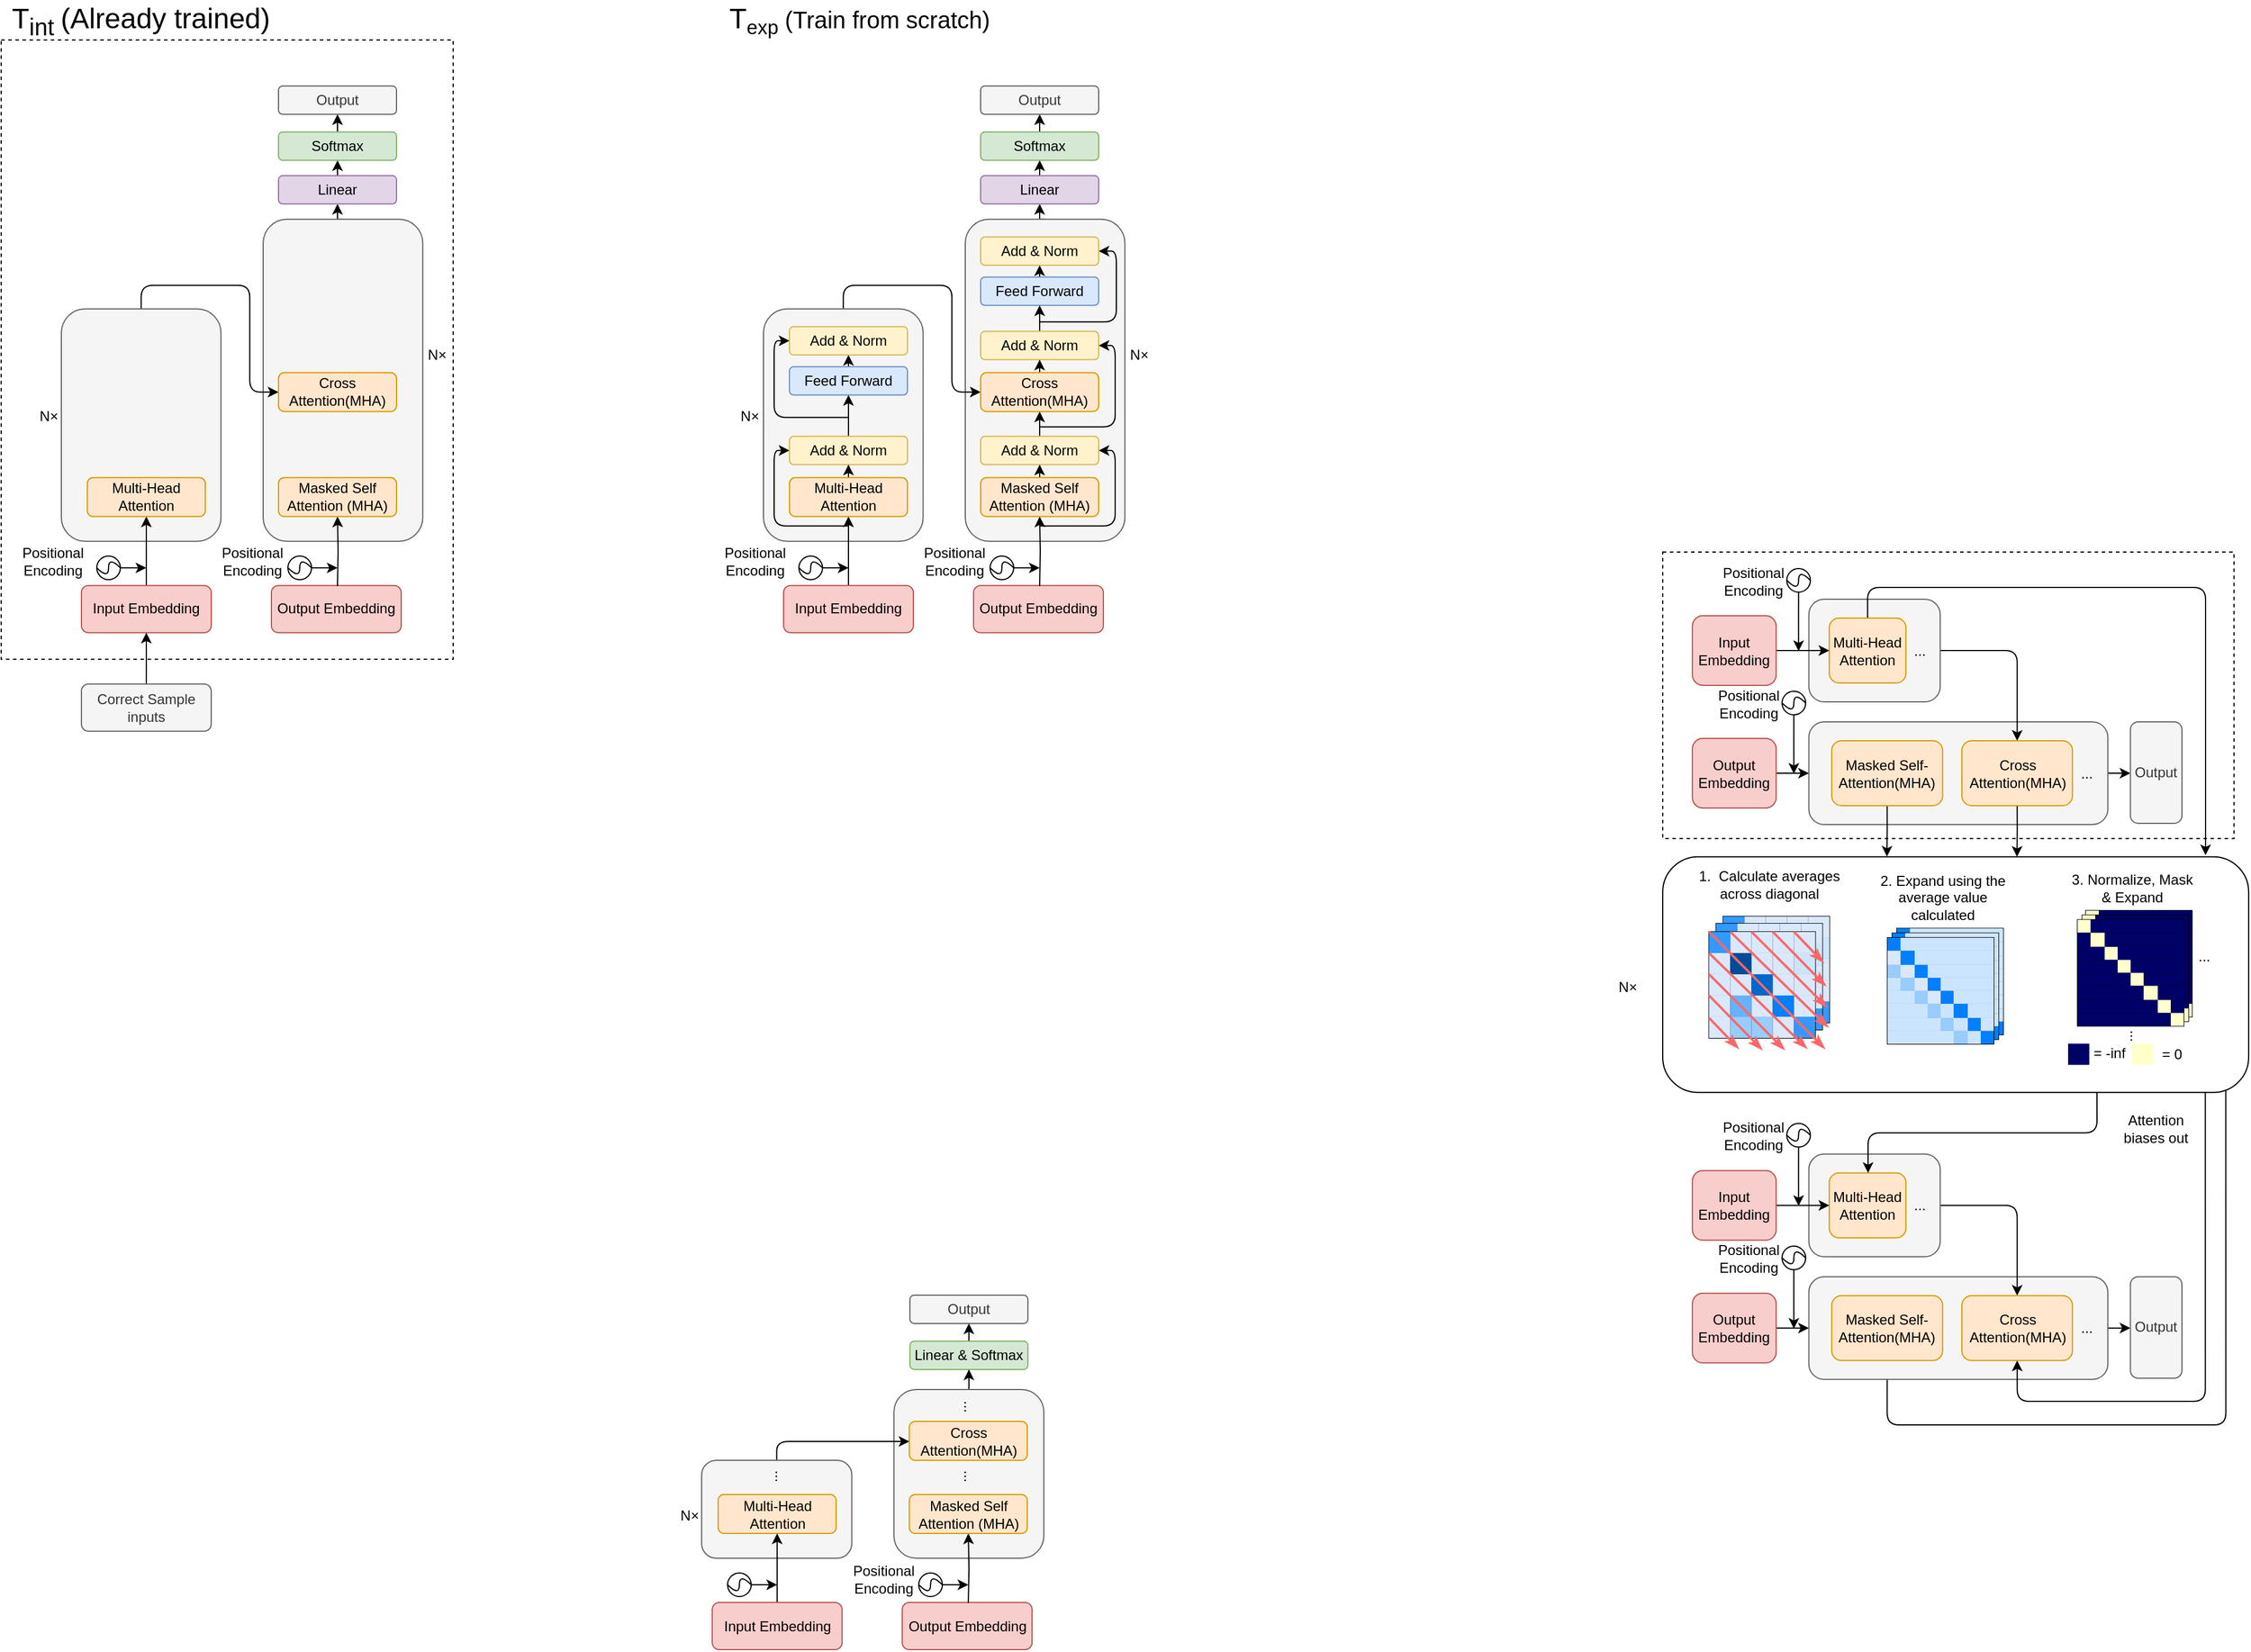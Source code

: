 <mxfile version="21.6.6" type="github">
  <diagram name="Page-1" id="SGjErqRY23zKP5JCBC3h">
    <mxGraphModel dx="1004" dy="565" grid="1" gridSize="10" guides="1" tooltips="1" connect="1" arrows="1" fold="1" page="1" pageScale="1" pageWidth="2336" pageHeight="1654" math="0" shadow="0">
      <root>
        <mxCell id="0" />
        <mxCell id="1" parent="0" />
        <mxCell id="WrPCQ4P8EmqJ9TglsCui-198" value="" style="rounded=0;whiteSpace=wrap;html=1;dashed=1;" vertex="1" parent="1">
          <mxGeometry x="1500" y="580" width="484.13" height="242.89" as="geometry" />
        </mxCell>
        <mxCell id="WrPCQ4P8EmqJ9TglsCui-827" style="edgeStyle=orthogonalEdgeStyle;rounded=0;orthogonalLoop=1;jettySize=auto;html=1;exitX=1;exitY=0.5;exitDx=0;exitDy=0;entryX=0;entryY=0.5;entryDx=0;entryDy=0;" edge="1" parent="1" source="WrPCQ4P8EmqJ9TglsCui-675" target="WrPCQ4P8EmqJ9TglsCui-826">
          <mxGeometry relative="1" as="geometry" />
        </mxCell>
        <mxCell id="WrPCQ4P8EmqJ9TglsCui-675" value="" style="rounded=1;whiteSpace=wrap;html=1;align=center;fillColor=#f5f5f5;fontColor=#333333;strokeColor=#666666;" vertex="1" parent="1">
          <mxGeometry x="1623.82" y="724" width="253.37" height="87" as="geometry" />
        </mxCell>
        <mxCell id="WrPCQ4P8EmqJ9TglsCui-148" value="" style="rounded=0;whiteSpace=wrap;html=1;dashed=1;" vertex="1" parent="1">
          <mxGeometry x="92" y="145.89" width="383" height="525" as="geometry" />
        </mxCell>
        <mxCell id="WrPCQ4P8EmqJ9TglsCui-149" style="edgeStyle=orthogonalEdgeStyle;rounded=0;orthogonalLoop=1;jettySize=auto;html=1;exitX=0.5;exitY=0;exitDx=0;exitDy=0;entryX=0.5;entryY=1;entryDx=0;entryDy=0;" edge="1" parent="1" source="WrPCQ4P8EmqJ9TglsCui-150" target="WrPCQ4P8EmqJ9TglsCui-194">
          <mxGeometry relative="1" as="geometry" />
        </mxCell>
        <mxCell id="WrPCQ4P8EmqJ9TglsCui-150" value="" style="rounded=1;whiteSpace=wrap;html=1;align=center;fillColor=#f5f5f5;fontColor=#333333;strokeColor=#666666;movable=1;resizable=1;rotatable=1;deletable=1;editable=1;locked=0;connectable=1;" vertex="1" parent="1">
          <mxGeometry x="314" y="297.89" width="135.25" height="273" as="geometry" />
        </mxCell>
        <mxCell id="WrPCQ4P8EmqJ9TglsCui-151" style="edgeStyle=orthogonalEdgeStyle;rounded=1;orthogonalLoop=1;jettySize=auto;html=1;exitX=0.5;exitY=0;exitDx=0;exitDy=0;entryX=0;entryY=0.5;entryDx=0;entryDy=0;" edge="1" parent="1" source="WrPCQ4P8EmqJ9TglsCui-152" target="WrPCQ4P8EmqJ9TglsCui-190">
          <mxGeometry relative="1" as="geometry" />
        </mxCell>
        <mxCell id="WrPCQ4P8EmqJ9TglsCui-152" value="" style="rounded=1;whiteSpace=wrap;html=1;align=center;fillColor=#f5f5f5;fontColor=#333333;strokeColor=#666666;" vertex="1" parent="1">
          <mxGeometry x="143" y="373.89" width="135.25" height="197" as="geometry" />
        </mxCell>
        <mxCell id="WrPCQ4P8EmqJ9TglsCui-153" style="edgeStyle=orthogonalEdgeStyle;rounded=0;orthogonalLoop=1;jettySize=auto;html=1;exitX=0.5;exitY=0;exitDx=0;exitDy=0;entryX=0.5;entryY=1;entryDx=0;entryDy=0;" edge="1" parent="1" source="WrPCQ4P8EmqJ9TglsCui-154" target="WrPCQ4P8EmqJ9TglsCui-164">
          <mxGeometry relative="1" as="geometry" />
        </mxCell>
        <mxCell id="WrPCQ4P8EmqJ9TglsCui-154" value="Input Embedding" style="rounded=1;whiteSpace=wrap;html=1;fillColor=#f8cecc;strokeColor=#b85450;" vertex="1" parent="1">
          <mxGeometry x="160" y="608.39" width="110" height="40" as="geometry" />
        </mxCell>
        <mxCell id="WrPCQ4P8EmqJ9TglsCui-155" value="Output Embedding" style="rounded=1;whiteSpace=wrap;html=1;fillColor=#f8cecc;strokeColor=#b85450;" vertex="1" parent="1">
          <mxGeometry x="321" y="608.39" width="110" height="40" as="geometry" />
        </mxCell>
        <mxCell id="WrPCQ4P8EmqJ9TglsCui-156" value="Positional Encoding" style="text;html=1;strokeColor=none;fillColor=none;align=center;verticalAlign=middle;whiteSpace=wrap;rounded=0;" vertex="1" parent="1">
          <mxGeometry x="96" y="573.39" width="80" height="30" as="geometry" />
        </mxCell>
        <mxCell id="WrPCQ4P8EmqJ9TglsCui-157" value="" style="group" vertex="1" connectable="0" parent="1">
          <mxGeometry x="173" y="583.39" width="20" height="20" as="geometry" />
        </mxCell>
        <mxCell id="WrPCQ4P8EmqJ9TglsCui-158" style="edgeStyle=orthogonalEdgeStyle;rounded=0;orthogonalLoop=1;jettySize=auto;html=1;" edge="1" parent="WrPCQ4P8EmqJ9TglsCui-157" source="WrPCQ4P8EmqJ9TglsCui-159">
          <mxGeometry relative="1" as="geometry">
            <mxPoint x="42" y="10" as="targetPoint" />
          </mxGeometry>
        </mxCell>
        <mxCell id="WrPCQ4P8EmqJ9TglsCui-159" value="" style="ellipse;whiteSpace=wrap;html=1;aspect=fixed;" vertex="1" parent="WrPCQ4P8EmqJ9TglsCui-157">
          <mxGeometry width="20" height="20" as="geometry" />
        </mxCell>
        <mxCell id="WrPCQ4P8EmqJ9TglsCui-160" value="" style="curved=1;endArrow=none;html=1;rounded=0;exitX=0;exitY=0.5;exitDx=0;exitDy=0;entryX=1;entryY=0.5;entryDx=0;entryDy=0;endFill=0;" edge="1" parent="WrPCQ4P8EmqJ9TglsCui-157" source="WrPCQ4P8EmqJ9TglsCui-159" target="WrPCQ4P8EmqJ9TglsCui-159">
          <mxGeometry width="50" height="50" relative="1" as="geometry">
            <mxPoint x="-10" y="40" as="sourcePoint" />
            <mxPoint x="40" y="-10" as="targetPoint" />
            <Array as="points">
              <mxPoint x="10" y="20" />
              <mxPoint x="10" />
            </Array>
          </mxGeometry>
        </mxCell>
        <mxCell id="WrPCQ4P8EmqJ9TglsCui-164" value="Multi-Head Attention" style="rounded=1;whiteSpace=wrap;html=1;fillColor=#ffe6cc;strokeColor=#d79b00;" vertex="1" parent="1">
          <mxGeometry x="165" y="516.89" width="100" height="33" as="geometry" />
        </mxCell>
        <mxCell id="WrPCQ4P8EmqJ9TglsCui-171" style="edgeStyle=orthogonalEdgeStyle;rounded=0;orthogonalLoop=1;jettySize=auto;html=1;exitX=0.5;exitY=0;exitDx=0;exitDy=0;entryX=0.5;entryY=1;entryDx=0;entryDy=0;" edge="1" parent="1" target="WrPCQ4P8EmqJ9TglsCui-179">
          <mxGeometry relative="1" as="geometry">
            <mxPoint x="377" y="608.89" as="sourcePoint" />
          </mxGeometry>
        </mxCell>
        <mxCell id="WrPCQ4P8EmqJ9TglsCui-172" value="" style="group" vertex="1" connectable="0" parent="1">
          <mxGeometry x="335" y="583.39" width="20" height="20" as="geometry" />
        </mxCell>
        <mxCell id="WrPCQ4P8EmqJ9TglsCui-173" style="edgeStyle=orthogonalEdgeStyle;rounded=0;orthogonalLoop=1;jettySize=auto;html=1;" edge="1" parent="WrPCQ4P8EmqJ9TglsCui-172" source="WrPCQ4P8EmqJ9TglsCui-174">
          <mxGeometry relative="1" as="geometry">
            <mxPoint x="42" y="10" as="targetPoint" />
          </mxGeometry>
        </mxCell>
        <mxCell id="WrPCQ4P8EmqJ9TglsCui-174" value="" style="ellipse;whiteSpace=wrap;html=1;aspect=fixed;" vertex="1" parent="WrPCQ4P8EmqJ9TglsCui-172">
          <mxGeometry width="20" height="20" as="geometry" />
        </mxCell>
        <mxCell id="WrPCQ4P8EmqJ9TglsCui-175" value="" style="curved=1;endArrow=none;html=1;rounded=0;exitX=0;exitY=0.5;exitDx=0;exitDy=0;entryX=1;entryY=0.5;entryDx=0;entryDy=0;endFill=0;" edge="1" parent="WrPCQ4P8EmqJ9TglsCui-172" source="WrPCQ4P8EmqJ9TglsCui-174" target="WrPCQ4P8EmqJ9TglsCui-174">
          <mxGeometry width="50" height="50" relative="1" as="geometry">
            <mxPoint x="-10" y="40" as="sourcePoint" />
            <mxPoint x="40" y="-10" as="targetPoint" />
            <Array as="points">
              <mxPoint x="10" y="20" />
              <mxPoint x="10" />
            </Array>
          </mxGeometry>
        </mxCell>
        <mxCell id="WrPCQ4P8EmqJ9TglsCui-179" value="Masked Self Attention (MHA)" style="rounded=1;whiteSpace=wrap;html=1;fillColor=#ffe6cc;strokeColor=#d79b00;" vertex="1" parent="1">
          <mxGeometry x="327" y="516.89" width="100" height="33" as="geometry" />
        </mxCell>
        <mxCell id="WrPCQ4P8EmqJ9TglsCui-186" value="Positional Encoding" style="text;html=1;strokeColor=none;fillColor=none;align=center;verticalAlign=middle;whiteSpace=wrap;rounded=0;" vertex="1" parent="1">
          <mxGeometry x="265" y="573.39" width="80" height="30" as="geometry" />
        </mxCell>
        <mxCell id="WrPCQ4P8EmqJ9TglsCui-190" value="Cross Attention(MHA)" style="rounded=1;whiteSpace=wrap;html=1;fillColor=#ffe6cc;strokeColor=#d79b00;" vertex="1" parent="1">
          <mxGeometry x="327" y="427.89" width="100" height="33" as="geometry" />
        </mxCell>
        <mxCell id="WrPCQ4P8EmqJ9TglsCui-193" style="edgeStyle=orthogonalEdgeStyle;rounded=0;orthogonalLoop=1;jettySize=auto;html=1;exitX=0.5;exitY=0;exitDx=0;exitDy=0;entryX=0.5;entryY=1;entryDx=0;entryDy=0;" edge="1" parent="1" source="WrPCQ4P8EmqJ9TglsCui-194" target="WrPCQ4P8EmqJ9TglsCui-196">
          <mxGeometry relative="1" as="geometry" />
        </mxCell>
        <mxCell id="WrPCQ4P8EmqJ9TglsCui-194" value="Linear" style="rounded=1;whiteSpace=wrap;html=1;fillColor=#e1d5e7;strokeColor=#9673a6;" vertex="1" parent="1">
          <mxGeometry x="327" y="260.89" width="100" height="24" as="geometry" />
        </mxCell>
        <mxCell id="WrPCQ4P8EmqJ9TglsCui-195" style="edgeStyle=orthogonalEdgeStyle;rounded=0;orthogonalLoop=1;jettySize=auto;html=1;exitX=0.5;exitY=0;exitDx=0;exitDy=0;entryX=0.5;entryY=1;entryDx=0;entryDy=0;" edge="1" parent="1" source="WrPCQ4P8EmqJ9TglsCui-196" target="WrPCQ4P8EmqJ9TglsCui-197">
          <mxGeometry relative="1" as="geometry" />
        </mxCell>
        <mxCell id="WrPCQ4P8EmqJ9TglsCui-196" value="Softmax" style="rounded=1;whiteSpace=wrap;html=1;fillColor=#d5e8d4;strokeColor=#82b366;" vertex="1" parent="1">
          <mxGeometry x="327" y="223.89" width="100" height="24" as="geometry" />
        </mxCell>
        <mxCell id="WrPCQ4P8EmqJ9TglsCui-197" value="Output" style="rounded=1;whiteSpace=wrap;html=1;fillColor=#f5f5f5;fontColor=#333333;strokeColor=#666666;" vertex="1" parent="1">
          <mxGeometry x="327" y="184.89" width="100" height="24" as="geometry" />
        </mxCell>
        <mxCell id="WrPCQ4P8EmqJ9TglsCui-199" style="edgeStyle=orthogonalEdgeStyle;rounded=0;orthogonalLoop=1;jettySize=auto;html=1;exitX=0.5;exitY=0;exitDx=0;exitDy=0;entryX=0.5;entryY=1;entryDx=0;entryDy=0;" edge="1" parent="1" source="WrPCQ4P8EmqJ9TglsCui-200" target="WrPCQ4P8EmqJ9TglsCui-241">
          <mxGeometry relative="1" as="geometry" />
        </mxCell>
        <mxCell id="WrPCQ4P8EmqJ9TglsCui-200" value="" style="rounded=1;whiteSpace=wrap;html=1;align=center;fillColor=#f5f5f5;fontColor=#333333;strokeColor=#666666;movable=1;resizable=1;rotatable=1;deletable=1;editable=1;locked=0;connectable=1;" vertex="1" parent="1">
          <mxGeometry x="909" y="297.89" width="135.25" height="273" as="geometry" />
        </mxCell>
        <mxCell id="WrPCQ4P8EmqJ9TglsCui-201" style="edgeStyle=orthogonalEdgeStyle;rounded=1;orthogonalLoop=1;jettySize=auto;html=1;exitX=0.5;exitY=0;exitDx=0;exitDy=0;entryX=0;entryY=0.5;entryDx=0;entryDy=0;" edge="1" parent="1" source="WrPCQ4P8EmqJ9TglsCui-202" target="WrPCQ4P8EmqJ9TglsCui-237">
          <mxGeometry relative="1" as="geometry" />
        </mxCell>
        <mxCell id="WrPCQ4P8EmqJ9TglsCui-202" value="" style="rounded=1;whiteSpace=wrap;html=1;align=center;fillColor=#f5f5f5;fontColor=#333333;strokeColor=#666666;" vertex="1" parent="1">
          <mxGeometry x="738" y="373.89" width="135.25" height="197" as="geometry" />
        </mxCell>
        <mxCell id="WrPCQ4P8EmqJ9TglsCui-203" style="edgeStyle=orthogonalEdgeStyle;rounded=0;orthogonalLoop=1;jettySize=auto;html=1;exitX=0.5;exitY=0;exitDx=0;exitDy=0;entryX=0.5;entryY=1;entryDx=0;entryDy=0;" edge="1" parent="1" source="WrPCQ4P8EmqJ9TglsCui-204" target="WrPCQ4P8EmqJ9TglsCui-213">
          <mxGeometry relative="1" as="geometry" />
        </mxCell>
        <mxCell id="WrPCQ4P8EmqJ9TglsCui-204" value="Input Embedding" style="rounded=1;whiteSpace=wrap;html=1;fillColor=#f8cecc;strokeColor=#b85450;" vertex="1" parent="1">
          <mxGeometry x="755" y="608.39" width="110" height="40" as="geometry" />
        </mxCell>
        <mxCell id="WrPCQ4P8EmqJ9TglsCui-205" value="Output Embedding" style="rounded=1;whiteSpace=wrap;html=1;fillColor=#f8cecc;strokeColor=#b85450;" vertex="1" parent="1">
          <mxGeometry x="916" y="608.39" width="110" height="40" as="geometry" />
        </mxCell>
        <mxCell id="WrPCQ4P8EmqJ9TglsCui-206" value="Positional Encoding" style="text;html=1;strokeColor=none;fillColor=none;align=center;verticalAlign=middle;whiteSpace=wrap;rounded=0;" vertex="1" parent="1">
          <mxGeometry x="691" y="573.39" width="80" height="30" as="geometry" />
        </mxCell>
        <mxCell id="WrPCQ4P8EmqJ9TglsCui-207" value="" style="group" vertex="1" connectable="0" parent="1">
          <mxGeometry x="768" y="583.39" width="20" height="20" as="geometry" />
        </mxCell>
        <mxCell id="WrPCQ4P8EmqJ9TglsCui-208" style="edgeStyle=orthogonalEdgeStyle;rounded=0;orthogonalLoop=1;jettySize=auto;html=1;" edge="1" parent="WrPCQ4P8EmqJ9TglsCui-207" source="WrPCQ4P8EmqJ9TglsCui-209">
          <mxGeometry relative="1" as="geometry">
            <mxPoint x="42" y="10" as="targetPoint" />
          </mxGeometry>
        </mxCell>
        <mxCell id="WrPCQ4P8EmqJ9TglsCui-209" value="" style="ellipse;whiteSpace=wrap;html=1;aspect=fixed;" vertex="1" parent="WrPCQ4P8EmqJ9TglsCui-207">
          <mxGeometry width="20" height="20" as="geometry" />
        </mxCell>
        <mxCell id="WrPCQ4P8EmqJ9TglsCui-210" value="" style="curved=1;endArrow=none;html=1;rounded=0;exitX=0;exitY=0.5;exitDx=0;exitDy=0;entryX=1;entryY=0.5;entryDx=0;entryDy=0;endFill=0;" edge="1" parent="WrPCQ4P8EmqJ9TglsCui-207" source="WrPCQ4P8EmqJ9TglsCui-209" target="WrPCQ4P8EmqJ9TglsCui-209">
          <mxGeometry width="50" height="50" relative="1" as="geometry">
            <mxPoint x="-10" y="40" as="sourcePoint" />
            <mxPoint x="40" y="-10" as="targetPoint" />
            <Array as="points">
              <mxPoint x="10" y="20" />
              <mxPoint x="10" />
            </Array>
          </mxGeometry>
        </mxCell>
        <mxCell id="WrPCQ4P8EmqJ9TglsCui-211" style="edgeStyle=orthogonalEdgeStyle;rounded=0;orthogonalLoop=1;jettySize=auto;html=1;entryX=0.5;entryY=1;entryDx=0;entryDy=0;" edge="1" parent="1" source="WrPCQ4P8EmqJ9TglsCui-213" target="WrPCQ4P8EmqJ9TglsCui-215">
          <mxGeometry relative="1" as="geometry" />
        </mxCell>
        <mxCell id="WrPCQ4P8EmqJ9TglsCui-212" style="edgeStyle=orthogonalEdgeStyle;rounded=1;orthogonalLoop=1;jettySize=auto;html=1;entryX=0;entryY=0.5;entryDx=0;entryDy=0;" edge="1" parent="1" target="WrPCQ4P8EmqJ9TglsCui-215">
          <mxGeometry relative="1" as="geometry">
            <mxPoint x="810" y="557.89" as="sourcePoint" />
            <Array as="points">
              <mxPoint x="747" y="557.89" />
              <mxPoint x="747" y="493.89" />
            </Array>
          </mxGeometry>
        </mxCell>
        <mxCell id="WrPCQ4P8EmqJ9TglsCui-213" value="Multi-Head Attention" style="rounded=1;whiteSpace=wrap;html=1;fillColor=#ffe6cc;strokeColor=#d79b00;" vertex="1" parent="1">
          <mxGeometry x="760" y="516.89" width="100" height="33" as="geometry" />
        </mxCell>
        <mxCell id="WrPCQ4P8EmqJ9TglsCui-214" style="edgeStyle=orthogonalEdgeStyle;rounded=0;orthogonalLoop=1;jettySize=auto;html=1;exitX=0.5;exitY=0;exitDx=0;exitDy=0;entryX=0.5;entryY=1;entryDx=0;entryDy=0;" edge="1" parent="1" source="WrPCQ4P8EmqJ9TglsCui-215" target="WrPCQ4P8EmqJ9TglsCui-218">
          <mxGeometry relative="1" as="geometry" />
        </mxCell>
        <mxCell id="WrPCQ4P8EmqJ9TglsCui-215" value="Add &amp;amp; Norm" style="rounded=1;whiteSpace=wrap;html=1;fillColor=#fff2cc;strokeColor=#d6b656;" vertex="1" parent="1">
          <mxGeometry x="760" y="481.89" width="100" height="24" as="geometry" />
        </mxCell>
        <mxCell id="WrPCQ4P8EmqJ9TglsCui-216" style="edgeStyle=orthogonalEdgeStyle;rounded=0;orthogonalLoop=1;jettySize=auto;html=1;exitX=0.5;exitY=0;exitDx=0;exitDy=0;entryX=0.5;entryY=1;entryDx=0;entryDy=0;" edge="1" parent="1" source="WrPCQ4P8EmqJ9TglsCui-218" target="WrPCQ4P8EmqJ9TglsCui-219">
          <mxGeometry relative="1" as="geometry" />
        </mxCell>
        <mxCell id="WrPCQ4P8EmqJ9TglsCui-217" style="edgeStyle=orthogonalEdgeStyle;rounded=1;orthogonalLoop=1;jettySize=auto;html=1;entryX=0;entryY=0.5;entryDx=0;entryDy=0;" edge="1" parent="1" target="WrPCQ4P8EmqJ9TglsCui-219">
          <mxGeometry relative="1" as="geometry">
            <mxPoint x="810" y="465.89" as="sourcePoint" />
            <Array as="points">
              <mxPoint x="747" y="465.89" />
              <mxPoint x="747" y="400.89" />
            </Array>
          </mxGeometry>
        </mxCell>
        <mxCell id="WrPCQ4P8EmqJ9TglsCui-218" value="Feed Forward" style="rounded=1;whiteSpace=wrap;html=1;fillColor=#dae8fc;strokeColor=#6c8ebf;" vertex="1" parent="1">
          <mxGeometry x="760" y="422.89" width="100" height="24" as="geometry" />
        </mxCell>
        <mxCell id="WrPCQ4P8EmqJ9TglsCui-219" value="Add &amp;amp; Norm" style="rounded=1;whiteSpace=wrap;html=1;fillColor=#fff2cc;strokeColor=#d6b656;" vertex="1" parent="1">
          <mxGeometry x="760" y="388.89" width="100" height="24" as="geometry" />
        </mxCell>
        <mxCell id="WrPCQ4P8EmqJ9TglsCui-220" style="edgeStyle=orthogonalEdgeStyle;rounded=0;orthogonalLoop=1;jettySize=auto;html=1;exitX=0.5;exitY=0;exitDx=0;exitDy=0;entryX=0.5;entryY=1;entryDx=0;entryDy=0;" edge="1" parent="1" target="WrPCQ4P8EmqJ9TglsCui-227">
          <mxGeometry relative="1" as="geometry">
            <mxPoint x="972" y="608.89" as="sourcePoint" />
          </mxGeometry>
        </mxCell>
        <mxCell id="WrPCQ4P8EmqJ9TglsCui-221" value="" style="group" vertex="1" connectable="0" parent="1">
          <mxGeometry x="930" y="583.39" width="20" height="20" as="geometry" />
        </mxCell>
        <mxCell id="WrPCQ4P8EmqJ9TglsCui-222" style="edgeStyle=orthogonalEdgeStyle;rounded=0;orthogonalLoop=1;jettySize=auto;html=1;" edge="1" parent="WrPCQ4P8EmqJ9TglsCui-221" source="WrPCQ4P8EmqJ9TglsCui-223">
          <mxGeometry relative="1" as="geometry">
            <mxPoint x="42" y="10" as="targetPoint" />
          </mxGeometry>
        </mxCell>
        <mxCell id="WrPCQ4P8EmqJ9TglsCui-223" value="" style="ellipse;whiteSpace=wrap;html=1;aspect=fixed;" vertex="1" parent="WrPCQ4P8EmqJ9TglsCui-221">
          <mxGeometry width="20" height="20" as="geometry" />
        </mxCell>
        <mxCell id="WrPCQ4P8EmqJ9TglsCui-224" value="" style="curved=1;endArrow=none;html=1;rounded=0;exitX=0;exitY=0.5;exitDx=0;exitDy=0;entryX=1;entryY=0.5;entryDx=0;entryDy=0;endFill=0;" edge="1" parent="WrPCQ4P8EmqJ9TglsCui-221" source="WrPCQ4P8EmqJ9TglsCui-223" target="WrPCQ4P8EmqJ9TglsCui-223">
          <mxGeometry width="50" height="50" relative="1" as="geometry">
            <mxPoint x="-10" y="40" as="sourcePoint" />
            <mxPoint x="40" y="-10" as="targetPoint" />
            <Array as="points">
              <mxPoint x="10" y="20" />
              <mxPoint x="10" />
            </Array>
          </mxGeometry>
        </mxCell>
        <mxCell id="WrPCQ4P8EmqJ9TglsCui-225" style="edgeStyle=orthogonalEdgeStyle;rounded=0;orthogonalLoop=1;jettySize=auto;html=1;entryX=0.5;entryY=1;entryDx=0;entryDy=0;" edge="1" parent="1" source="WrPCQ4P8EmqJ9TglsCui-227" target="WrPCQ4P8EmqJ9TglsCui-229">
          <mxGeometry relative="1" as="geometry" />
        </mxCell>
        <mxCell id="WrPCQ4P8EmqJ9TglsCui-226" style="edgeStyle=orthogonalEdgeStyle;rounded=1;orthogonalLoop=1;jettySize=auto;html=1;entryX=1;entryY=0.5;entryDx=0;entryDy=0;" edge="1" parent="1" target="WrPCQ4P8EmqJ9TglsCui-229">
          <mxGeometry relative="1" as="geometry">
            <mxPoint x="972" y="557.89" as="sourcePoint" />
            <Array as="points">
              <mxPoint x="1036" y="557.89" />
              <mxPoint x="1036" y="493.89" />
            </Array>
          </mxGeometry>
        </mxCell>
        <mxCell id="WrPCQ4P8EmqJ9TglsCui-227" value="Masked Self Attention (MHA)" style="rounded=1;whiteSpace=wrap;html=1;fillColor=#ffe6cc;strokeColor=#d79b00;" vertex="1" parent="1">
          <mxGeometry x="922" y="516.89" width="100" height="33" as="geometry" />
        </mxCell>
        <mxCell id="WrPCQ4P8EmqJ9TglsCui-228" style="edgeStyle=orthogonalEdgeStyle;rounded=0;orthogonalLoop=1;jettySize=auto;html=1;entryX=0.5;entryY=1;entryDx=0;entryDy=0;" edge="1" parent="1" source="WrPCQ4P8EmqJ9TglsCui-229" target="WrPCQ4P8EmqJ9TglsCui-237">
          <mxGeometry relative="1" as="geometry">
            <mxPoint x="972" y="462.135" as="targetPoint" />
          </mxGeometry>
        </mxCell>
        <mxCell id="WrPCQ4P8EmqJ9TglsCui-229" value="Add &amp;amp; Norm" style="rounded=1;whiteSpace=wrap;html=1;fillColor=#fff2cc;strokeColor=#d6b656;" vertex="1" parent="1">
          <mxGeometry x="922" y="481.89" width="100" height="24" as="geometry" />
        </mxCell>
        <mxCell id="WrPCQ4P8EmqJ9TglsCui-230" style="edgeStyle=orthogonalEdgeStyle;rounded=0;orthogonalLoop=1;jettySize=auto;html=1;exitX=0.5;exitY=0;exitDx=0;exitDy=0;entryX=0.5;entryY=1;entryDx=0;entryDy=0;" edge="1" parent="1" source="WrPCQ4P8EmqJ9TglsCui-232" target="WrPCQ4P8EmqJ9TglsCui-233">
          <mxGeometry relative="1" as="geometry" />
        </mxCell>
        <mxCell id="WrPCQ4P8EmqJ9TglsCui-231" style="edgeStyle=orthogonalEdgeStyle;rounded=1;orthogonalLoop=1;jettySize=auto;html=1;entryX=1;entryY=0.5;entryDx=0;entryDy=0;" edge="1" parent="1" target="WrPCQ4P8EmqJ9TglsCui-233">
          <mxGeometry relative="1" as="geometry">
            <mxPoint x="972" y="384.89" as="sourcePoint" />
            <Array as="points">
              <mxPoint x="972" y="384.89" />
              <mxPoint x="1037" y="384.89" />
              <mxPoint x="1037" y="324.89" />
            </Array>
          </mxGeometry>
        </mxCell>
        <mxCell id="WrPCQ4P8EmqJ9TglsCui-232" value="Feed Forward" style="rounded=1;whiteSpace=wrap;html=1;fillColor=#dae8fc;strokeColor=#6c8ebf;" vertex="1" parent="1">
          <mxGeometry x="922" y="346.89" width="100" height="24" as="geometry" />
        </mxCell>
        <mxCell id="WrPCQ4P8EmqJ9TglsCui-233" value="Add &amp;amp; Norm" style="rounded=1;whiteSpace=wrap;html=1;fillColor=#fff2cc;strokeColor=#d6b656;" vertex="1" parent="1">
          <mxGeometry x="922" y="312.89" width="100" height="24" as="geometry" />
        </mxCell>
        <mxCell id="WrPCQ4P8EmqJ9TglsCui-234" value="Positional Encoding" style="text;html=1;strokeColor=none;fillColor=none;align=center;verticalAlign=middle;whiteSpace=wrap;rounded=0;" vertex="1" parent="1">
          <mxGeometry x="860" y="573.39" width="80" height="30" as="geometry" />
        </mxCell>
        <mxCell id="WrPCQ4P8EmqJ9TglsCui-235" style="edgeStyle=orthogonalEdgeStyle;rounded=0;orthogonalLoop=1;jettySize=auto;html=1;entryX=0.5;entryY=1;entryDx=0;entryDy=0;" edge="1" parent="1" source="WrPCQ4P8EmqJ9TglsCui-237" target="WrPCQ4P8EmqJ9TglsCui-239">
          <mxGeometry relative="1" as="geometry" />
        </mxCell>
        <mxCell id="WrPCQ4P8EmqJ9TglsCui-236" style="edgeStyle=orthogonalEdgeStyle;rounded=1;orthogonalLoop=1;jettySize=auto;html=1;entryX=1;entryY=0.5;entryDx=0;entryDy=0;" edge="1" parent="1" target="WrPCQ4P8EmqJ9TglsCui-239">
          <mxGeometry relative="1" as="geometry">
            <mxPoint x="972" y="473.89" as="sourcePoint" />
            <Array as="points">
              <mxPoint x="1036" y="473.89" />
              <mxPoint x="1036" y="404.89" />
            </Array>
          </mxGeometry>
        </mxCell>
        <mxCell id="WrPCQ4P8EmqJ9TglsCui-237" value="Cross Attention(MHA)" style="rounded=1;whiteSpace=wrap;html=1;fillColor=#ffe6cc;strokeColor=#d79b00;" vertex="1" parent="1">
          <mxGeometry x="922" y="427.89" width="100" height="33" as="geometry" />
        </mxCell>
        <mxCell id="WrPCQ4P8EmqJ9TglsCui-238" style="edgeStyle=orthogonalEdgeStyle;rounded=0;orthogonalLoop=1;jettySize=auto;html=1;exitX=0.5;exitY=0;exitDx=0;exitDy=0;entryX=0.5;entryY=1;entryDx=0;entryDy=0;" edge="1" parent="1" source="WrPCQ4P8EmqJ9TglsCui-239" target="WrPCQ4P8EmqJ9TglsCui-232">
          <mxGeometry relative="1" as="geometry" />
        </mxCell>
        <mxCell id="WrPCQ4P8EmqJ9TglsCui-239" value="Add &amp;amp; Norm" style="rounded=1;whiteSpace=wrap;html=1;fillColor=#fff2cc;strokeColor=#d6b656;" vertex="1" parent="1">
          <mxGeometry x="922" y="392.89" width="100" height="24" as="geometry" />
        </mxCell>
        <mxCell id="WrPCQ4P8EmqJ9TglsCui-240" style="edgeStyle=orthogonalEdgeStyle;rounded=0;orthogonalLoop=1;jettySize=auto;html=1;exitX=0.5;exitY=0;exitDx=0;exitDy=0;entryX=0.5;entryY=1;entryDx=0;entryDy=0;" edge="1" parent="1" source="WrPCQ4P8EmqJ9TglsCui-241" target="WrPCQ4P8EmqJ9TglsCui-243">
          <mxGeometry relative="1" as="geometry" />
        </mxCell>
        <mxCell id="WrPCQ4P8EmqJ9TglsCui-241" value="Linear" style="rounded=1;whiteSpace=wrap;html=1;fillColor=#e1d5e7;strokeColor=#9673a6;" vertex="1" parent="1">
          <mxGeometry x="922" y="260.89" width="100" height="24" as="geometry" />
        </mxCell>
        <mxCell id="WrPCQ4P8EmqJ9TglsCui-242" style="edgeStyle=orthogonalEdgeStyle;rounded=0;orthogonalLoop=1;jettySize=auto;html=1;exitX=0.5;exitY=0;exitDx=0;exitDy=0;entryX=0.5;entryY=1;entryDx=0;entryDy=0;" edge="1" parent="1" source="WrPCQ4P8EmqJ9TglsCui-243" target="WrPCQ4P8EmqJ9TglsCui-244">
          <mxGeometry relative="1" as="geometry" />
        </mxCell>
        <mxCell id="WrPCQ4P8EmqJ9TglsCui-243" value="Softmax" style="rounded=1;whiteSpace=wrap;html=1;fillColor=#d5e8d4;strokeColor=#82b366;" vertex="1" parent="1">
          <mxGeometry x="922" y="223.89" width="100" height="24" as="geometry" />
        </mxCell>
        <mxCell id="WrPCQ4P8EmqJ9TglsCui-244" value="Output" style="rounded=1;whiteSpace=wrap;html=1;fillColor=#f5f5f5;fontColor=#333333;strokeColor=#666666;" vertex="1" parent="1">
          <mxGeometry x="922" y="184.89" width="100" height="24" as="geometry" />
        </mxCell>
        <mxCell id="WrPCQ4P8EmqJ9TglsCui-248" value="N×" style="text;html=1;align=center;verticalAlign=middle;resizable=0;points=[];autosize=1;strokeColor=none;fillColor=none;" vertex="1" parent="1">
          <mxGeometry x="706" y="449.89" width="40" height="30" as="geometry" />
        </mxCell>
        <mxCell id="WrPCQ4P8EmqJ9TglsCui-249" value="N×" style="text;html=1;align=center;verticalAlign=middle;resizable=0;points=[];autosize=1;strokeColor=none;fillColor=none;" vertex="1" parent="1">
          <mxGeometry x="1036" y="397.89" width="40" height="30" as="geometry" />
        </mxCell>
        <mxCell id="WrPCQ4P8EmqJ9TglsCui-250" value="N×" style="text;html=1;align=center;verticalAlign=middle;resizable=0;points=[];autosize=1;strokeColor=none;fillColor=none;" vertex="1" parent="1">
          <mxGeometry x="112" y="449.89" width="40" height="30" as="geometry" />
        </mxCell>
        <mxCell id="WrPCQ4P8EmqJ9TglsCui-251" value="N×" style="text;html=1;align=center;verticalAlign=middle;resizable=0;points=[];autosize=1;strokeColor=none;fillColor=none;" vertex="1" parent="1">
          <mxGeometry x="441" y="397.89" width="40" height="30" as="geometry" />
        </mxCell>
        <mxCell id="WrPCQ4P8EmqJ9TglsCui-252" value="&lt;font style=&quot;font-size: 24px;&quot;&gt;T&lt;sub&gt;int &lt;/sub&gt;(Already trained)&lt;/font&gt;" style="text;html=1;strokeColor=none;fillColor=none;align=center;verticalAlign=middle;whiteSpace=wrap;rounded=0;" vertex="1" parent="1">
          <mxGeometry x="92" y="114.89" width="237" height="30" as="geometry" />
        </mxCell>
        <mxCell id="WrPCQ4P8EmqJ9TglsCui-253" value="&lt;font style=&quot;font-size: 24px;&quot;&gt;T&lt;/font&gt;&lt;font style=&quot;font-size: 20px;&quot;&gt;&lt;sub&gt;exp&lt;/sub&gt;&amp;nbsp;(Train from scratch)&lt;/font&gt;" style="text;html=1;strokeColor=none;fillColor=none;align=center;verticalAlign=middle;whiteSpace=wrap;rounded=0;" vertex="1" parent="1">
          <mxGeometry x="687" y="113.89" width="265" height="30" as="geometry" />
        </mxCell>
        <mxCell id="WrPCQ4P8EmqJ9TglsCui-512" style="edgeStyle=orthogonalEdgeStyle;rounded=0;orthogonalLoop=1;jettySize=auto;html=1;exitX=0.5;exitY=0;exitDx=0;exitDy=0;entryX=0.5;entryY=1;entryDx=0;entryDy=0;" edge="1" parent="1" source="WrPCQ4P8EmqJ9TglsCui-513" target="WrPCQ4P8EmqJ9TglsCui-154">
          <mxGeometry relative="1" as="geometry" />
        </mxCell>
        <mxCell id="WrPCQ4P8EmqJ9TglsCui-513" value="Correct Sample inputs" style="rounded=1;whiteSpace=wrap;html=1;fillColor=#f5f5f5;fontColor=#333333;strokeColor=#666666;" vertex="1" parent="1">
          <mxGeometry x="160" y="691.89" width="110" height="40" as="geometry" />
        </mxCell>
        <mxCell id="WrPCQ4P8EmqJ9TglsCui-823" style="edgeStyle=orthogonalEdgeStyle;rounded=1;orthogonalLoop=1;jettySize=auto;html=1;entryX=0.5;entryY=1;entryDx=0;entryDy=0;exitX=0.01;exitY=0.961;exitDx=0;exitDy=0;exitPerimeter=0;" edge="1" parent="1" source="WrPCQ4P8EmqJ9TglsCui-1" target="WrPCQ4P8EmqJ9TglsCui-811">
          <mxGeometry relative="1" as="geometry">
            <mxPoint x="1928.557" y="1038.365" as="sourcePoint" />
            <Array as="points">
              <mxPoint x="1977" y="1320" />
              <mxPoint x="1690" y="1320" />
            </Array>
          </mxGeometry>
        </mxCell>
        <mxCell id="WrPCQ4P8EmqJ9TglsCui-664" value="" style="group;movable=1;resizable=1;rotatable=1;deletable=1;editable=1;locked=0;connectable=1;" vertex="1" connectable="0" parent="1">
          <mxGeometry x="1500.005" y="838.355" width="496.52" height="199.81" as="geometry" />
        </mxCell>
        <mxCell id="WrPCQ4P8EmqJ9TglsCui-1" value="" style="rounded=1;whiteSpace=wrap;html=1;movable=1;resizable=1;rotatable=1;deletable=1;editable=1;locked=0;connectable=1;rotation=-90;" vertex="1" parent="WrPCQ4P8EmqJ9TglsCui-664">
          <mxGeometry x="148.355" y="-148.355" width="199.81" height="496.52" as="geometry" />
        </mxCell>
        <mxCell id="WrPCQ4P8EmqJ9TglsCui-254" value="1.&amp;nbsp; Calculate averages across diagonal" style="text;html=1;strokeColor=none;fillColor=none;align=center;verticalAlign=middle;whiteSpace=wrap;rounded=0;" vertex="1" parent="WrPCQ4P8EmqJ9TglsCui-664">
          <mxGeometry x="27.995" y="8.615" width="124.5" height="29.5" as="geometry" />
        </mxCell>
        <mxCell id="WrPCQ4P8EmqJ9TglsCui-255" value="" style="group" vertex="1" connectable="0" parent="WrPCQ4P8EmqJ9TglsCui-664">
          <mxGeometry x="183.995" y="49.615" width="108.5" height="113.89" as="geometry" />
        </mxCell>
        <mxCell id="WrPCQ4P8EmqJ9TglsCui-2" value="" style="shape=table;startSize=0;container=1;collapsible=0;childLayout=tableLayout;fontSize=16;" vertex="1" parent="WrPCQ4P8EmqJ9TglsCui-255">
          <mxGeometry x="14.5" y="11.11" width="90" height="90" as="geometry" />
        </mxCell>
        <mxCell id="WrPCQ4P8EmqJ9TglsCui-3" style="shape=tableRow;horizontal=0;startSize=0;swimlaneHead=0;swimlaneBody=0;strokeColor=inherit;top=0;left=0;bottom=0;right=0;collapsible=0;dropTarget=0;fillColor=none;points=[[0,0.5],[1,0.5]];portConstraint=eastwest;fontSize=16;" vertex="1" parent="WrPCQ4P8EmqJ9TglsCui-2">
          <mxGeometry width="90" height="11" as="geometry" />
        </mxCell>
        <mxCell id="WrPCQ4P8EmqJ9TglsCui-4" style="shape=partialRectangle;html=1;whiteSpace=wrap;connectable=0;strokeColor=#66B2FF;overflow=hidden;fillColor=#007FFF;top=0;left=0;bottom=0;right=0;pointerEvents=1;fontSize=16;" vertex="1" parent="WrPCQ4P8EmqJ9TglsCui-3">
          <mxGeometry width="11" height="11" as="geometry">
            <mxRectangle width="11" height="11" as="alternateBounds" />
          </mxGeometry>
        </mxCell>
        <mxCell id="WrPCQ4P8EmqJ9TglsCui-5" style="shape=partialRectangle;html=1;whiteSpace=wrap;connectable=0;strokeColor=#6c8ebf;overflow=hidden;fillColor=#CCE5FF;top=0;left=0;bottom=0;right=0;pointerEvents=1;fontSize=16;" vertex="1" parent="WrPCQ4P8EmqJ9TglsCui-3">
          <mxGeometry x="11" width="12" height="11" as="geometry">
            <mxRectangle width="12" height="11" as="alternateBounds" />
          </mxGeometry>
        </mxCell>
        <mxCell id="WrPCQ4P8EmqJ9TglsCui-6" style="shape=partialRectangle;html=1;whiteSpace=wrap;connectable=0;strokeColor=#6c8ebf;overflow=hidden;fillColor=#CCE5FF;top=0;left=0;bottom=0;right=0;pointerEvents=1;fontSize=16;" vertex="1" parent="WrPCQ4P8EmqJ9TglsCui-3">
          <mxGeometry x="23" width="11" height="11" as="geometry">
            <mxRectangle width="11" height="11" as="alternateBounds" />
          </mxGeometry>
        </mxCell>
        <mxCell id="WrPCQ4P8EmqJ9TglsCui-7" style="shape=partialRectangle;html=1;whiteSpace=wrap;connectable=0;strokeColor=#6c8ebf;overflow=hidden;fillColor=#CCE5FF;top=0;left=0;bottom=0;right=0;pointerEvents=1;fontSize=16;" vertex="1" parent="WrPCQ4P8EmqJ9TglsCui-3">
          <mxGeometry x="34" width="11" height="11" as="geometry">
            <mxRectangle width="11" height="11" as="alternateBounds" />
          </mxGeometry>
        </mxCell>
        <mxCell id="WrPCQ4P8EmqJ9TglsCui-8" style="shape=partialRectangle;html=1;whiteSpace=wrap;connectable=0;strokeColor=#6c8ebf;overflow=hidden;fillColor=#CCE5FF;top=0;left=0;bottom=0;right=0;pointerEvents=1;fontSize=16;" vertex="1" parent="WrPCQ4P8EmqJ9TglsCui-3">
          <mxGeometry x="45" width="11" height="11" as="geometry">
            <mxRectangle width="11" height="11" as="alternateBounds" />
          </mxGeometry>
        </mxCell>
        <mxCell id="WrPCQ4P8EmqJ9TglsCui-9" style="shape=partialRectangle;html=1;whiteSpace=wrap;connectable=0;strokeColor=#6c8ebf;overflow=hidden;fillColor=#CCE5FF;top=0;left=0;bottom=0;right=0;pointerEvents=1;fontSize=16;" vertex="1" parent="WrPCQ4P8EmqJ9TglsCui-3">
          <mxGeometry x="56" width="12" height="11" as="geometry">
            <mxRectangle width="12" height="11" as="alternateBounds" />
          </mxGeometry>
        </mxCell>
        <mxCell id="WrPCQ4P8EmqJ9TglsCui-10" style="shape=partialRectangle;html=1;whiteSpace=wrap;connectable=0;strokeColor=#6c8ebf;overflow=hidden;fillColor=#CCE5FF;top=0;left=0;bottom=0;right=0;pointerEvents=1;fontSize=16;" vertex="1" parent="WrPCQ4P8EmqJ9TglsCui-3">
          <mxGeometry x="68" width="11" height="11" as="geometry">
            <mxRectangle width="11" height="11" as="alternateBounds" />
          </mxGeometry>
        </mxCell>
        <mxCell id="WrPCQ4P8EmqJ9TglsCui-11" style="shape=partialRectangle;html=1;whiteSpace=wrap;connectable=0;strokeColor=#6c8ebf;overflow=hidden;fillColor=#CCE5FF;top=0;left=0;bottom=0;right=0;pointerEvents=1;fontSize=16;" vertex="1" parent="WrPCQ4P8EmqJ9TglsCui-3">
          <mxGeometry x="79" width="11" height="11" as="geometry">
            <mxRectangle width="11" height="11" as="alternateBounds" />
          </mxGeometry>
        </mxCell>
        <mxCell id="WrPCQ4P8EmqJ9TglsCui-12" style="shape=tableRow;horizontal=0;startSize=0;swimlaneHead=0;swimlaneBody=0;strokeColor=inherit;top=0;left=0;bottom=0;right=0;collapsible=0;dropTarget=0;fillColor=none;points=[[0,0.5],[1,0.5]];portConstraint=eastwest;fontSize=16;" vertex="1" parent="WrPCQ4P8EmqJ9TglsCui-2">
          <mxGeometry y="11" width="90" height="12" as="geometry" />
        </mxCell>
        <mxCell id="WrPCQ4P8EmqJ9TglsCui-13" style="shape=partialRectangle;html=1;whiteSpace=wrap;connectable=0;strokeColor=#6c8ebf;overflow=hidden;fillColor=#DAE8FC;top=0;left=0;bottom=0;right=0;pointerEvents=1;fontSize=16;" vertex="1" parent="WrPCQ4P8EmqJ9TglsCui-12">
          <mxGeometry width="11" height="12" as="geometry">
            <mxRectangle width="11" height="12" as="alternateBounds" />
          </mxGeometry>
        </mxCell>
        <mxCell id="WrPCQ4P8EmqJ9TglsCui-14" style="shape=partialRectangle;html=1;whiteSpace=wrap;connectable=0;strokeColor=#6c8ebf;overflow=hidden;fillColor=#007FFF;top=0;left=0;bottom=0;right=0;pointerEvents=1;fontSize=16;" vertex="1" parent="WrPCQ4P8EmqJ9TglsCui-12">
          <mxGeometry x="11" width="12" height="12" as="geometry">
            <mxRectangle width="12" height="12" as="alternateBounds" />
          </mxGeometry>
        </mxCell>
        <mxCell id="WrPCQ4P8EmqJ9TglsCui-15" style="shape=partialRectangle;html=1;whiteSpace=wrap;connectable=0;strokeColor=#6c8ebf;overflow=hidden;fillColor=#CCE5FF;top=0;left=0;bottom=0;right=0;pointerEvents=1;fontSize=16;" vertex="1" parent="WrPCQ4P8EmqJ9TglsCui-12">
          <mxGeometry x="23" width="11" height="12" as="geometry">
            <mxRectangle width="11" height="12" as="alternateBounds" />
          </mxGeometry>
        </mxCell>
        <mxCell id="WrPCQ4P8EmqJ9TglsCui-16" style="shape=partialRectangle;html=1;whiteSpace=wrap;connectable=0;strokeColor=#6c8ebf;overflow=hidden;fillColor=#CCE5FF;top=0;left=0;bottom=0;right=0;pointerEvents=1;fontSize=16;" vertex="1" parent="WrPCQ4P8EmqJ9TglsCui-12">
          <mxGeometry x="34" width="11" height="12" as="geometry">
            <mxRectangle width="11" height="12" as="alternateBounds" />
          </mxGeometry>
        </mxCell>
        <mxCell id="WrPCQ4P8EmqJ9TglsCui-17" style="shape=partialRectangle;html=1;whiteSpace=wrap;connectable=0;strokeColor=#6c8ebf;overflow=hidden;fillColor=#CCE5FF;top=0;left=0;bottom=0;right=0;pointerEvents=1;fontSize=16;" vertex="1" parent="WrPCQ4P8EmqJ9TglsCui-12">
          <mxGeometry x="45" width="11" height="12" as="geometry">
            <mxRectangle width="11" height="12" as="alternateBounds" />
          </mxGeometry>
        </mxCell>
        <mxCell id="WrPCQ4P8EmqJ9TglsCui-18" style="shape=partialRectangle;html=1;whiteSpace=wrap;connectable=0;strokeColor=#6c8ebf;overflow=hidden;fillColor=#CCE5FF;top=0;left=0;bottom=0;right=0;pointerEvents=1;fontSize=16;" vertex="1" parent="WrPCQ4P8EmqJ9TglsCui-12">
          <mxGeometry x="56" width="12" height="12" as="geometry">
            <mxRectangle width="12" height="12" as="alternateBounds" />
          </mxGeometry>
        </mxCell>
        <mxCell id="WrPCQ4P8EmqJ9TglsCui-19" style="shape=partialRectangle;html=1;whiteSpace=wrap;connectable=0;strokeColor=#6c8ebf;overflow=hidden;fillColor=#CCE5FF;top=0;left=0;bottom=0;right=0;pointerEvents=1;fontSize=16;" vertex="1" parent="WrPCQ4P8EmqJ9TglsCui-12">
          <mxGeometry x="68" width="11" height="12" as="geometry">
            <mxRectangle width="11" height="12" as="alternateBounds" />
          </mxGeometry>
        </mxCell>
        <mxCell id="WrPCQ4P8EmqJ9TglsCui-20" style="shape=partialRectangle;html=1;whiteSpace=wrap;connectable=0;strokeColor=#6c8ebf;overflow=hidden;fillColor=#CCE5FF;top=0;left=0;bottom=0;right=0;pointerEvents=1;fontSize=16;" vertex="1" parent="WrPCQ4P8EmqJ9TglsCui-12">
          <mxGeometry x="79" width="11" height="12" as="geometry">
            <mxRectangle width="11" height="12" as="alternateBounds" />
          </mxGeometry>
        </mxCell>
        <mxCell id="WrPCQ4P8EmqJ9TglsCui-21" value="" style="shape=tableRow;horizontal=0;startSize=0;swimlaneHead=0;swimlaneBody=0;strokeColor=inherit;top=0;left=0;bottom=0;right=0;collapsible=0;dropTarget=0;fillColor=none;points=[[0,0.5],[1,0.5]];portConstraint=eastwest;fontSize=16;" vertex="1" parent="WrPCQ4P8EmqJ9TglsCui-2">
          <mxGeometry y="23" width="90" height="11" as="geometry" />
        </mxCell>
        <mxCell id="WrPCQ4P8EmqJ9TglsCui-22" style="shape=partialRectangle;html=1;whiteSpace=wrap;connectable=0;strokeColor=#6c8ebf;overflow=hidden;fillColor=#99CCFF;top=0;left=0;bottom=0;right=0;pointerEvents=1;fontSize=16;" vertex="1" parent="WrPCQ4P8EmqJ9TglsCui-21">
          <mxGeometry width="11" height="11" as="geometry">
            <mxRectangle width="11" height="11" as="alternateBounds" />
          </mxGeometry>
        </mxCell>
        <mxCell id="WrPCQ4P8EmqJ9TglsCui-23" style="shape=partialRectangle;html=1;whiteSpace=wrap;connectable=0;strokeColor=#6c8ebf;overflow=hidden;fillColor=#dae8fc;top=0;left=0;bottom=0;right=0;pointerEvents=1;fontSize=16;perimeterSpacing=0;" vertex="1" parent="WrPCQ4P8EmqJ9TglsCui-21">
          <mxGeometry x="11" width="12" height="11" as="geometry">
            <mxRectangle width="12" height="11" as="alternateBounds" />
          </mxGeometry>
        </mxCell>
        <mxCell id="WrPCQ4P8EmqJ9TglsCui-24" value="" style="shape=partialRectangle;html=1;whiteSpace=wrap;connectable=0;strokeColor=#6c8ebf;overflow=hidden;fillColor=#007FFF;top=0;left=0;bottom=0;right=0;pointerEvents=1;fontSize=16;" vertex="1" parent="WrPCQ4P8EmqJ9TglsCui-21">
          <mxGeometry x="23" width="11" height="11" as="geometry">
            <mxRectangle width="11" height="11" as="alternateBounds" />
          </mxGeometry>
        </mxCell>
        <mxCell id="WrPCQ4P8EmqJ9TglsCui-25" value="" style="shape=partialRectangle;html=1;whiteSpace=wrap;connectable=0;strokeColor=#6c8ebf;overflow=hidden;fillColor=#CCE5FF;top=0;left=0;bottom=0;right=0;pointerEvents=1;fontSize=16;" vertex="1" parent="WrPCQ4P8EmqJ9TglsCui-21">
          <mxGeometry x="34" width="11" height="11" as="geometry">
            <mxRectangle width="11" height="11" as="alternateBounds" />
          </mxGeometry>
        </mxCell>
        <mxCell id="WrPCQ4P8EmqJ9TglsCui-26" value="" style="shape=partialRectangle;html=1;whiteSpace=wrap;connectable=0;strokeColor=#6c8ebf;overflow=hidden;fillColor=#CCE5FF;top=0;left=0;bottom=0;right=0;pointerEvents=1;fontSize=16;" vertex="1" parent="WrPCQ4P8EmqJ9TglsCui-21">
          <mxGeometry x="45" width="11" height="11" as="geometry">
            <mxRectangle width="11" height="11" as="alternateBounds" />
          </mxGeometry>
        </mxCell>
        <mxCell id="WrPCQ4P8EmqJ9TglsCui-27" style="shape=partialRectangle;html=1;whiteSpace=wrap;connectable=0;strokeColor=#6c8ebf;overflow=hidden;fillColor=#CCE5FF;top=0;left=0;bottom=0;right=0;pointerEvents=1;fontSize=16;" vertex="1" parent="WrPCQ4P8EmqJ9TglsCui-21">
          <mxGeometry x="56" width="12" height="11" as="geometry">
            <mxRectangle width="12" height="11" as="alternateBounds" />
          </mxGeometry>
        </mxCell>
        <mxCell id="WrPCQ4P8EmqJ9TglsCui-28" style="shape=partialRectangle;html=1;whiteSpace=wrap;connectable=0;strokeColor=#6c8ebf;overflow=hidden;fillColor=#CCE5FF;top=0;left=0;bottom=0;right=0;pointerEvents=1;fontSize=16;" vertex="1" parent="WrPCQ4P8EmqJ9TglsCui-21">
          <mxGeometry x="68" width="11" height="11" as="geometry">
            <mxRectangle width="11" height="11" as="alternateBounds" />
          </mxGeometry>
        </mxCell>
        <mxCell id="WrPCQ4P8EmqJ9TglsCui-29" style="shape=partialRectangle;html=1;whiteSpace=wrap;connectable=0;strokeColor=#6c8ebf;overflow=hidden;fillColor=#CCE5FF;top=0;left=0;bottom=0;right=0;pointerEvents=1;fontSize=16;" vertex="1" parent="WrPCQ4P8EmqJ9TglsCui-21">
          <mxGeometry x="79" width="11" height="11" as="geometry">
            <mxRectangle width="11" height="11" as="alternateBounds" />
          </mxGeometry>
        </mxCell>
        <mxCell id="WrPCQ4P8EmqJ9TglsCui-30" value="" style="shape=tableRow;horizontal=0;startSize=0;swimlaneHead=0;swimlaneBody=0;strokeColor=inherit;top=0;left=0;bottom=0;right=0;collapsible=0;dropTarget=0;fillColor=none;points=[[0,0.5],[1,0.5]];portConstraint=eastwest;fontSize=16;" vertex="1" parent="WrPCQ4P8EmqJ9TglsCui-2">
          <mxGeometry y="34" width="90" height="11" as="geometry" />
        </mxCell>
        <mxCell id="WrPCQ4P8EmqJ9TglsCui-31" style="shape=partialRectangle;html=1;whiteSpace=wrap;connectable=0;strokeColor=#6c8ebf;overflow=hidden;fillColor=#CCE5FF;top=0;left=0;bottom=0;right=0;pointerEvents=1;fontSize=16;" vertex="1" parent="WrPCQ4P8EmqJ9TglsCui-30">
          <mxGeometry width="11" height="11" as="geometry">
            <mxRectangle width="11" height="11" as="alternateBounds" />
          </mxGeometry>
        </mxCell>
        <mxCell id="WrPCQ4P8EmqJ9TglsCui-32" style="shape=partialRectangle;html=1;whiteSpace=wrap;connectable=0;strokeColor=#6c8ebf;overflow=hidden;fillColor=#99CCFF;top=0;left=0;bottom=0;right=0;pointerEvents=1;fontSize=16;" vertex="1" parent="WrPCQ4P8EmqJ9TglsCui-30">
          <mxGeometry x="11" width="12" height="11" as="geometry">
            <mxRectangle width="12" height="11" as="alternateBounds" />
          </mxGeometry>
        </mxCell>
        <mxCell id="WrPCQ4P8EmqJ9TglsCui-33" value="" style="shape=partialRectangle;html=1;whiteSpace=wrap;connectable=0;strokeColor=#6c8ebf;overflow=hidden;fillColor=#dae8fc;top=0;left=0;bottom=0;right=0;pointerEvents=1;fontSize=16;" vertex="1" parent="WrPCQ4P8EmqJ9TglsCui-30">
          <mxGeometry x="23" width="11" height="11" as="geometry">
            <mxRectangle width="11" height="11" as="alternateBounds" />
          </mxGeometry>
        </mxCell>
        <mxCell id="WrPCQ4P8EmqJ9TglsCui-34" value="" style="shape=partialRectangle;html=1;whiteSpace=wrap;connectable=0;strokeColor=#6c8ebf;overflow=hidden;fillColor=#007FFF;top=0;left=0;bottom=0;right=0;pointerEvents=1;fontSize=16;" vertex="1" parent="WrPCQ4P8EmqJ9TglsCui-30">
          <mxGeometry x="34" width="11" height="11" as="geometry">
            <mxRectangle width="11" height="11" as="alternateBounds" />
          </mxGeometry>
        </mxCell>
        <mxCell id="WrPCQ4P8EmqJ9TglsCui-35" value="" style="shape=partialRectangle;html=1;whiteSpace=wrap;connectable=0;strokeColor=#6c8ebf;overflow=hidden;fillColor=#CCE5FF;top=0;left=0;bottom=0;right=0;pointerEvents=1;fontSize=16;" vertex="1" parent="WrPCQ4P8EmqJ9TglsCui-30">
          <mxGeometry x="45" width="11" height="11" as="geometry">
            <mxRectangle width="11" height="11" as="alternateBounds" />
          </mxGeometry>
        </mxCell>
        <mxCell id="WrPCQ4P8EmqJ9TglsCui-36" style="shape=partialRectangle;html=1;whiteSpace=wrap;connectable=0;strokeColor=#6c8ebf;overflow=hidden;fillColor=#CCE5FF;top=0;left=0;bottom=0;right=0;pointerEvents=1;fontSize=16;" vertex="1" parent="WrPCQ4P8EmqJ9TglsCui-30">
          <mxGeometry x="56" width="12" height="11" as="geometry">
            <mxRectangle width="12" height="11" as="alternateBounds" />
          </mxGeometry>
        </mxCell>
        <mxCell id="WrPCQ4P8EmqJ9TglsCui-37" style="shape=partialRectangle;html=1;whiteSpace=wrap;connectable=0;strokeColor=#6c8ebf;overflow=hidden;fillColor=#CCE5FF;top=0;left=0;bottom=0;right=0;pointerEvents=1;fontSize=16;" vertex="1" parent="WrPCQ4P8EmqJ9TglsCui-30">
          <mxGeometry x="68" width="11" height="11" as="geometry">
            <mxRectangle width="11" height="11" as="alternateBounds" />
          </mxGeometry>
        </mxCell>
        <mxCell id="WrPCQ4P8EmqJ9TglsCui-38" style="shape=partialRectangle;html=1;whiteSpace=wrap;connectable=0;strokeColor=#6c8ebf;overflow=hidden;fillColor=#CCE5FF;top=0;left=0;bottom=0;right=0;pointerEvents=1;fontSize=16;" vertex="1" parent="WrPCQ4P8EmqJ9TglsCui-30">
          <mxGeometry x="79" width="11" height="11" as="geometry">
            <mxRectangle width="11" height="11" as="alternateBounds" />
          </mxGeometry>
        </mxCell>
        <mxCell id="WrPCQ4P8EmqJ9TglsCui-39" value="" style="shape=tableRow;horizontal=0;startSize=0;swimlaneHead=0;swimlaneBody=0;strokeColor=inherit;top=0;left=0;bottom=0;right=0;collapsible=0;dropTarget=0;fillColor=none;points=[[0,0.5],[1,0.5]];portConstraint=eastwest;fontSize=16;" vertex="1" parent="WrPCQ4P8EmqJ9TglsCui-2">
          <mxGeometry y="45" width="90" height="11" as="geometry" />
        </mxCell>
        <mxCell id="WrPCQ4P8EmqJ9TglsCui-40" style="shape=partialRectangle;html=1;whiteSpace=wrap;connectable=0;strokeColor=#6c8ebf;overflow=hidden;fillColor=#CCE5FF;top=0;left=0;bottom=0;right=0;pointerEvents=1;fontSize=16;" vertex="1" parent="WrPCQ4P8EmqJ9TglsCui-39">
          <mxGeometry width="11" height="11" as="geometry">
            <mxRectangle width="11" height="11" as="alternateBounds" />
          </mxGeometry>
        </mxCell>
        <mxCell id="WrPCQ4P8EmqJ9TglsCui-41" style="shape=partialRectangle;html=1;whiteSpace=wrap;connectable=0;strokeColor=#6c8ebf;overflow=hidden;fillColor=#CCE5FF;top=0;left=0;bottom=0;right=0;pointerEvents=1;fontSize=16;" vertex="1" parent="WrPCQ4P8EmqJ9TglsCui-39">
          <mxGeometry x="11" width="12" height="11" as="geometry">
            <mxRectangle width="12" height="11" as="alternateBounds" />
          </mxGeometry>
        </mxCell>
        <mxCell id="WrPCQ4P8EmqJ9TglsCui-42" value="" style="shape=partialRectangle;html=1;whiteSpace=wrap;connectable=0;strokeColor=#6c8ebf;overflow=hidden;fillColor=#99CCFF;top=0;left=0;bottom=0;right=0;pointerEvents=1;fontSize=16;" vertex="1" parent="WrPCQ4P8EmqJ9TglsCui-39">
          <mxGeometry x="23" width="11" height="11" as="geometry">
            <mxRectangle width="11" height="11" as="alternateBounds" />
          </mxGeometry>
        </mxCell>
        <mxCell id="WrPCQ4P8EmqJ9TglsCui-43" value="" style="shape=partialRectangle;html=1;whiteSpace=wrap;connectable=0;strokeColor=#6c8ebf;overflow=hidden;fillColor=#dae8fc;top=0;left=0;bottom=0;right=0;pointerEvents=1;fontSize=16;" vertex="1" parent="WrPCQ4P8EmqJ9TglsCui-39">
          <mxGeometry x="34" width="11" height="11" as="geometry">
            <mxRectangle width="11" height="11" as="alternateBounds" />
          </mxGeometry>
        </mxCell>
        <mxCell id="WrPCQ4P8EmqJ9TglsCui-44" value="" style="shape=partialRectangle;html=1;whiteSpace=wrap;connectable=0;strokeColor=#6c8ebf;overflow=hidden;fillColor=#007FFF;top=0;left=0;bottom=0;right=0;pointerEvents=1;fontSize=16;" vertex="1" parent="WrPCQ4P8EmqJ9TglsCui-39">
          <mxGeometry x="45" width="11" height="11" as="geometry">
            <mxRectangle width="11" height="11" as="alternateBounds" />
          </mxGeometry>
        </mxCell>
        <mxCell id="WrPCQ4P8EmqJ9TglsCui-45" style="shape=partialRectangle;html=1;whiteSpace=wrap;connectable=0;strokeColor=#6c8ebf;overflow=hidden;fillColor=#CCE5FF;top=0;left=0;bottom=0;right=0;pointerEvents=1;fontSize=16;" vertex="1" parent="WrPCQ4P8EmqJ9TglsCui-39">
          <mxGeometry x="56" width="12" height="11" as="geometry">
            <mxRectangle width="12" height="11" as="alternateBounds" />
          </mxGeometry>
        </mxCell>
        <mxCell id="WrPCQ4P8EmqJ9TglsCui-46" style="shape=partialRectangle;html=1;whiteSpace=wrap;connectable=0;strokeColor=#6c8ebf;overflow=hidden;fillColor=#CCE5FF;top=0;left=0;bottom=0;right=0;pointerEvents=1;fontSize=16;" vertex="1" parent="WrPCQ4P8EmqJ9TglsCui-39">
          <mxGeometry x="68" width="11" height="11" as="geometry">
            <mxRectangle width="11" height="11" as="alternateBounds" />
          </mxGeometry>
        </mxCell>
        <mxCell id="WrPCQ4P8EmqJ9TglsCui-47" style="shape=partialRectangle;html=1;whiteSpace=wrap;connectable=0;strokeColor=#6c8ebf;overflow=hidden;fillColor=#CCE5FF;top=0;left=0;bottom=0;right=0;pointerEvents=1;fontSize=16;" vertex="1" parent="WrPCQ4P8EmqJ9TglsCui-39">
          <mxGeometry x="79" width="11" height="11" as="geometry">
            <mxRectangle width="11" height="11" as="alternateBounds" />
          </mxGeometry>
        </mxCell>
        <mxCell id="WrPCQ4P8EmqJ9TglsCui-48" style="shape=tableRow;horizontal=0;startSize=0;swimlaneHead=0;swimlaneBody=0;strokeColor=inherit;top=0;left=0;bottom=0;right=0;collapsible=0;dropTarget=0;fillColor=none;points=[[0,0.5],[1,0.5]];portConstraint=eastwest;fontSize=16;" vertex="1" parent="WrPCQ4P8EmqJ9TglsCui-2">
          <mxGeometry y="56" width="90" height="12" as="geometry" />
        </mxCell>
        <mxCell id="WrPCQ4P8EmqJ9TglsCui-49" style="shape=partialRectangle;html=1;whiteSpace=wrap;connectable=0;strokeColor=#6c8ebf;overflow=hidden;fillColor=#CCE5FF;top=0;left=0;bottom=0;right=0;pointerEvents=1;fontSize=16;" vertex="1" parent="WrPCQ4P8EmqJ9TglsCui-48">
          <mxGeometry width="11" height="12" as="geometry">
            <mxRectangle width="11" height="12" as="alternateBounds" />
          </mxGeometry>
        </mxCell>
        <mxCell id="WrPCQ4P8EmqJ9TglsCui-50" style="shape=partialRectangle;html=1;whiteSpace=wrap;connectable=0;strokeColor=#6c8ebf;overflow=hidden;fillColor=#CCE5FF;top=0;left=0;bottom=0;right=0;pointerEvents=1;fontSize=16;" vertex="1" parent="WrPCQ4P8EmqJ9TglsCui-48">
          <mxGeometry x="11" width="12" height="12" as="geometry">
            <mxRectangle width="12" height="12" as="alternateBounds" />
          </mxGeometry>
        </mxCell>
        <mxCell id="WrPCQ4P8EmqJ9TglsCui-51" style="shape=partialRectangle;html=1;whiteSpace=wrap;connectable=0;strokeColor=#6c8ebf;overflow=hidden;fillColor=#CCE5FF;top=0;left=0;bottom=0;right=0;pointerEvents=1;fontSize=16;" vertex="1" parent="WrPCQ4P8EmqJ9TglsCui-48">
          <mxGeometry x="23" width="11" height="12" as="geometry">
            <mxRectangle width="11" height="12" as="alternateBounds" />
          </mxGeometry>
        </mxCell>
        <mxCell id="WrPCQ4P8EmqJ9TglsCui-52" style="shape=partialRectangle;html=1;whiteSpace=wrap;connectable=0;strokeColor=#6c8ebf;overflow=hidden;fillColor=#99CCFF;top=0;left=0;bottom=0;right=0;pointerEvents=1;fontSize=16;" vertex="1" parent="WrPCQ4P8EmqJ9TglsCui-48">
          <mxGeometry x="34" width="11" height="12" as="geometry">
            <mxRectangle width="11" height="12" as="alternateBounds" />
          </mxGeometry>
        </mxCell>
        <mxCell id="WrPCQ4P8EmqJ9TglsCui-53" style="shape=partialRectangle;html=1;whiteSpace=wrap;connectable=0;strokeColor=#6c8ebf;overflow=hidden;fillColor=#CCE5FF;top=0;left=0;bottom=0;right=0;pointerEvents=1;fontSize=16;" vertex="1" parent="WrPCQ4P8EmqJ9TglsCui-48">
          <mxGeometry x="45" width="11" height="12" as="geometry">
            <mxRectangle width="11" height="12" as="alternateBounds" />
          </mxGeometry>
        </mxCell>
        <mxCell id="WrPCQ4P8EmqJ9TglsCui-54" style="shape=partialRectangle;html=1;whiteSpace=wrap;connectable=0;strokeColor=#6c8ebf;overflow=hidden;fillColor=#007FFF;top=0;left=0;bottom=0;right=0;pointerEvents=1;fontSize=16;" vertex="1" parent="WrPCQ4P8EmqJ9TglsCui-48">
          <mxGeometry x="56" width="12" height="12" as="geometry">
            <mxRectangle width="12" height="12" as="alternateBounds" />
          </mxGeometry>
        </mxCell>
        <mxCell id="WrPCQ4P8EmqJ9TglsCui-55" style="shape=partialRectangle;html=1;whiteSpace=wrap;connectable=0;strokeColor=#6c8ebf;overflow=hidden;fillColor=#CCE5FF;top=0;left=0;bottom=0;right=0;pointerEvents=1;fontSize=16;" vertex="1" parent="WrPCQ4P8EmqJ9TglsCui-48">
          <mxGeometry x="68" width="11" height="12" as="geometry">
            <mxRectangle width="11" height="12" as="alternateBounds" />
          </mxGeometry>
        </mxCell>
        <mxCell id="WrPCQ4P8EmqJ9TglsCui-56" style="shape=partialRectangle;html=1;whiteSpace=wrap;connectable=0;strokeColor=#6c8ebf;overflow=hidden;fillColor=#CCE5FF;top=0;left=0;bottom=0;right=0;pointerEvents=1;fontSize=16;" vertex="1" parent="WrPCQ4P8EmqJ9TglsCui-48">
          <mxGeometry x="79" width="11" height="12" as="geometry">
            <mxRectangle width="11" height="12" as="alternateBounds" />
          </mxGeometry>
        </mxCell>
        <mxCell id="WrPCQ4P8EmqJ9TglsCui-57" style="shape=tableRow;horizontal=0;startSize=0;swimlaneHead=0;swimlaneBody=0;strokeColor=inherit;top=0;left=0;bottom=0;right=0;collapsible=0;dropTarget=0;fillColor=none;points=[[0,0.5],[1,0.5]];portConstraint=eastwest;fontSize=16;" vertex="1" parent="WrPCQ4P8EmqJ9TglsCui-2">
          <mxGeometry y="68" width="90" height="11" as="geometry" />
        </mxCell>
        <mxCell id="WrPCQ4P8EmqJ9TglsCui-58" style="shape=partialRectangle;html=1;whiteSpace=wrap;connectable=0;strokeColor=#6c8ebf;overflow=hidden;fillColor=#CCE5FF;top=0;left=0;bottom=0;right=0;pointerEvents=1;fontSize=16;" vertex="1" parent="WrPCQ4P8EmqJ9TglsCui-57">
          <mxGeometry width="11" height="11" as="geometry">
            <mxRectangle width="11" height="11" as="alternateBounds" />
          </mxGeometry>
        </mxCell>
        <mxCell id="WrPCQ4P8EmqJ9TglsCui-59" style="shape=partialRectangle;html=1;whiteSpace=wrap;connectable=0;strokeColor=#6c8ebf;overflow=hidden;fillColor=#CCE5FF;top=0;left=0;bottom=0;right=0;pointerEvents=1;fontSize=16;" vertex="1" parent="WrPCQ4P8EmqJ9TglsCui-57">
          <mxGeometry x="11" width="12" height="11" as="geometry">
            <mxRectangle width="12" height="11" as="alternateBounds" />
          </mxGeometry>
        </mxCell>
        <mxCell id="WrPCQ4P8EmqJ9TglsCui-60" style="shape=partialRectangle;html=1;whiteSpace=wrap;connectable=0;strokeColor=#6c8ebf;overflow=hidden;fillColor=#CCE5FF;top=0;left=0;bottom=0;right=0;pointerEvents=1;fontSize=16;" vertex="1" parent="WrPCQ4P8EmqJ9TglsCui-57">
          <mxGeometry x="23" width="11" height="11" as="geometry">
            <mxRectangle width="11" height="11" as="alternateBounds" />
          </mxGeometry>
        </mxCell>
        <mxCell id="WrPCQ4P8EmqJ9TglsCui-61" style="shape=partialRectangle;html=1;whiteSpace=wrap;connectable=0;strokeColor=#6c8ebf;overflow=hidden;fillColor=#CCE5FF;top=0;left=0;bottom=0;right=0;pointerEvents=1;fontSize=16;" vertex="1" parent="WrPCQ4P8EmqJ9TglsCui-57">
          <mxGeometry x="34" width="11" height="11" as="geometry">
            <mxRectangle width="11" height="11" as="alternateBounds" />
          </mxGeometry>
        </mxCell>
        <mxCell id="WrPCQ4P8EmqJ9TglsCui-62" style="shape=partialRectangle;html=1;whiteSpace=wrap;connectable=0;strokeColor=#6c8ebf;overflow=hidden;fillColor=#99CCFF;top=0;left=0;bottom=0;right=0;pointerEvents=1;fontSize=16;" vertex="1" parent="WrPCQ4P8EmqJ9TglsCui-57">
          <mxGeometry x="45" width="11" height="11" as="geometry">
            <mxRectangle width="11" height="11" as="alternateBounds" />
          </mxGeometry>
        </mxCell>
        <mxCell id="WrPCQ4P8EmqJ9TglsCui-63" style="shape=partialRectangle;html=1;whiteSpace=wrap;connectable=0;strokeColor=#6c8ebf;overflow=hidden;fillColor=#CCE5FF;top=0;left=0;bottom=0;right=0;pointerEvents=1;fontSize=16;" vertex="1" parent="WrPCQ4P8EmqJ9TglsCui-57">
          <mxGeometry x="56" width="12" height="11" as="geometry">
            <mxRectangle width="12" height="11" as="alternateBounds" />
          </mxGeometry>
        </mxCell>
        <mxCell id="WrPCQ4P8EmqJ9TglsCui-64" style="shape=partialRectangle;html=1;whiteSpace=wrap;connectable=0;strokeColor=#6c8ebf;overflow=hidden;fillColor=#007FFF;top=0;left=0;bottom=0;right=0;pointerEvents=1;fontSize=16;" vertex="1" parent="WrPCQ4P8EmqJ9TglsCui-57">
          <mxGeometry x="68" width="11" height="11" as="geometry">
            <mxRectangle width="11" height="11" as="alternateBounds" />
          </mxGeometry>
        </mxCell>
        <mxCell id="WrPCQ4P8EmqJ9TglsCui-65" style="shape=partialRectangle;html=1;whiteSpace=wrap;connectable=0;strokeColor=#6c8ebf;overflow=hidden;fillColor=#CCE5FF;top=0;left=0;bottom=0;right=0;pointerEvents=1;fontSize=16;" vertex="1" parent="WrPCQ4P8EmqJ9TglsCui-57">
          <mxGeometry x="79" width="11" height="11" as="geometry">
            <mxRectangle width="11" height="11" as="alternateBounds" />
          </mxGeometry>
        </mxCell>
        <mxCell id="WrPCQ4P8EmqJ9TglsCui-66" style="shape=tableRow;horizontal=0;startSize=0;swimlaneHead=0;swimlaneBody=0;strokeColor=inherit;top=0;left=0;bottom=0;right=0;collapsible=0;dropTarget=0;fillColor=none;points=[[0,0.5],[1,0.5]];portConstraint=eastwest;fontSize=16;" vertex="1" parent="WrPCQ4P8EmqJ9TglsCui-2">
          <mxGeometry y="79" width="90" height="11" as="geometry" />
        </mxCell>
        <mxCell id="WrPCQ4P8EmqJ9TglsCui-67" style="shape=partialRectangle;html=1;whiteSpace=wrap;connectable=0;strokeColor=#6c8ebf;overflow=hidden;fillColor=#CCE5FF;top=0;left=0;bottom=0;right=0;pointerEvents=1;fontSize=16;" vertex="1" parent="WrPCQ4P8EmqJ9TglsCui-66">
          <mxGeometry width="11" height="11" as="geometry">
            <mxRectangle width="11" height="11" as="alternateBounds" />
          </mxGeometry>
        </mxCell>
        <mxCell id="WrPCQ4P8EmqJ9TglsCui-68" style="shape=partialRectangle;html=1;whiteSpace=wrap;connectable=0;strokeColor=#6c8ebf;overflow=hidden;fillColor=#CCE5FF;top=0;left=0;bottom=0;right=0;pointerEvents=1;fontSize=16;" vertex="1" parent="WrPCQ4P8EmqJ9TglsCui-66">
          <mxGeometry x="11" width="12" height="11" as="geometry">
            <mxRectangle width="12" height="11" as="alternateBounds" />
          </mxGeometry>
        </mxCell>
        <mxCell id="WrPCQ4P8EmqJ9TglsCui-69" style="shape=partialRectangle;html=1;whiteSpace=wrap;connectable=0;strokeColor=#6c8ebf;overflow=hidden;fillColor=#CCE5FF;top=0;left=0;bottom=0;right=0;pointerEvents=1;fontSize=16;" vertex="1" parent="WrPCQ4P8EmqJ9TglsCui-66">
          <mxGeometry x="23" width="11" height="11" as="geometry">
            <mxRectangle width="11" height="11" as="alternateBounds" />
          </mxGeometry>
        </mxCell>
        <mxCell id="WrPCQ4P8EmqJ9TglsCui-70" style="shape=partialRectangle;html=1;whiteSpace=wrap;connectable=0;strokeColor=#6c8ebf;overflow=hidden;fillColor=#CCE5FF;top=0;left=0;bottom=0;right=0;pointerEvents=1;fontSize=16;" vertex="1" parent="WrPCQ4P8EmqJ9TglsCui-66">
          <mxGeometry x="34" width="11" height="11" as="geometry">
            <mxRectangle width="11" height="11" as="alternateBounds" />
          </mxGeometry>
        </mxCell>
        <mxCell id="WrPCQ4P8EmqJ9TglsCui-71" style="shape=partialRectangle;html=1;whiteSpace=wrap;connectable=0;strokeColor=#6c8ebf;overflow=hidden;fillColor=#CCE5FF;top=0;left=0;bottom=0;right=0;pointerEvents=1;fontSize=16;" vertex="1" parent="WrPCQ4P8EmqJ9TglsCui-66">
          <mxGeometry x="45" width="11" height="11" as="geometry">
            <mxRectangle width="11" height="11" as="alternateBounds" />
          </mxGeometry>
        </mxCell>
        <mxCell id="WrPCQ4P8EmqJ9TglsCui-72" style="shape=partialRectangle;html=1;whiteSpace=wrap;connectable=0;strokeColor=#6c8ebf;overflow=hidden;fillColor=#99CCFF;top=0;left=0;bottom=0;right=0;pointerEvents=1;fontSize=16;" vertex="1" parent="WrPCQ4P8EmqJ9TglsCui-66">
          <mxGeometry x="56" width="12" height="11" as="geometry">
            <mxRectangle width="12" height="11" as="alternateBounds" />
          </mxGeometry>
        </mxCell>
        <mxCell id="WrPCQ4P8EmqJ9TglsCui-73" style="shape=partialRectangle;html=1;whiteSpace=wrap;connectable=0;strokeColor=#6c8ebf;overflow=hidden;fillColor=#CCE5FF;top=0;left=0;bottom=0;right=0;pointerEvents=1;fontSize=16;" vertex="1" parent="WrPCQ4P8EmqJ9TglsCui-66">
          <mxGeometry x="68" width="11" height="11" as="geometry">
            <mxRectangle width="11" height="11" as="alternateBounds" />
          </mxGeometry>
        </mxCell>
        <mxCell id="WrPCQ4P8EmqJ9TglsCui-74" style="shape=partialRectangle;html=1;whiteSpace=wrap;connectable=0;strokeColor=#6c8ebf;overflow=hidden;fillColor=#007FFF;top=0;left=0;bottom=0;right=0;pointerEvents=1;fontSize=16;" vertex="1" parent="WrPCQ4P8EmqJ9TglsCui-66">
          <mxGeometry x="79" width="11" height="11" as="geometry">
            <mxRectangle width="11" height="11" as="alternateBounds" />
          </mxGeometry>
        </mxCell>
        <mxCell id="WrPCQ4P8EmqJ9TglsCui-75" value="" style="shape=table;startSize=0;container=1;collapsible=0;childLayout=tableLayout;fontSize=16;" vertex="1" parent="WrPCQ4P8EmqJ9TglsCui-255">
          <mxGeometry x="10.5" y="15.11" width="90" height="90" as="geometry" />
        </mxCell>
        <mxCell id="WrPCQ4P8EmqJ9TglsCui-76" style="shape=tableRow;horizontal=0;startSize=0;swimlaneHead=0;swimlaneBody=0;strokeColor=inherit;top=0;left=0;bottom=0;right=0;collapsible=0;dropTarget=0;fillColor=none;points=[[0,0.5],[1,0.5]];portConstraint=eastwest;fontSize=16;" vertex="1" parent="WrPCQ4P8EmqJ9TglsCui-75">
          <mxGeometry width="90" height="11" as="geometry" />
        </mxCell>
        <mxCell id="WrPCQ4P8EmqJ9TglsCui-77" style="shape=partialRectangle;html=1;whiteSpace=wrap;connectable=0;strokeColor=#66B2FF;overflow=hidden;fillColor=#007FFF;top=0;left=0;bottom=0;right=0;pointerEvents=1;fontSize=16;" vertex="1" parent="WrPCQ4P8EmqJ9TglsCui-76">
          <mxGeometry width="11" height="11" as="geometry">
            <mxRectangle width="11" height="11" as="alternateBounds" />
          </mxGeometry>
        </mxCell>
        <mxCell id="WrPCQ4P8EmqJ9TglsCui-78" style="shape=partialRectangle;html=1;whiteSpace=wrap;connectable=0;strokeColor=#6c8ebf;overflow=hidden;fillColor=#CCE5FF;top=0;left=0;bottom=0;right=0;pointerEvents=1;fontSize=16;" vertex="1" parent="WrPCQ4P8EmqJ9TglsCui-76">
          <mxGeometry x="11" width="12" height="11" as="geometry">
            <mxRectangle width="12" height="11" as="alternateBounds" />
          </mxGeometry>
        </mxCell>
        <mxCell id="WrPCQ4P8EmqJ9TglsCui-79" style="shape=partialRectangle;html=1;whiteSpace=wrap;connectable=0;strokeColor=#6c8ebf;overflow=hidden;fillColor=#CCE5FF;top=0;left=0;bottom=0;right=0;pointerEvents=1;fontSize=16;" vertex="1" parent="WrPCQ4P8EmqJ9TglsCui-76">
          <mxGeometry x="23" width="11" height="11" as="geometry">
            <mxRectangle width="11" height="11" as="alternateBounds" />
          </mxGeometry>
        </mxCell>
        <mxCell id="WrPCQ4P8EmqJ9TglsCui-80" style="shape=partialRectangle;html=1;whiteSpace=wrap;connectable=0;strokeColor=#6c8ebf;overflow=hidden;fillColor=#CCE5FF;top=0;left=0;bottom=0;right=0;pointerEvents=1;fontSize=16;" vertex="1" parent="WrPCQ4P8EmqJ9TglsCui-76">
          <mxGeometry x="34" width="11" height="11" as="geometry">
            <mxRectangle width="11" height="11" as="alternateBounds" />
          </mxGeometry>
        </mxCell>
        <mxCell id="WrPCQ4P8EmqJ9TglsCui-81" style="shape=partialRectangle;html=1;whiteSpace=wrap;connectable=0;strokeColor=#6c8ebf;overflow=hidden;fillColor=#CCE5FF;top=0;left=0;bottom=0;right=0;pointerEvents=1;fontSize=16;" vertex="1" parent="WrPCQ4P8EmqJ9TglsCui-76">
          <mxGeometry x="45" width="11" height="11" as="geometry">
            <mxRectangle width="11" height="11" as="alternateBounds" />
          </mxGeometry>
        </mxCell>
        <mxCell id="WrPCQ4P8EmqJ9TglsCui-82" style="shape=partialRectangle;html=1;whiteSpace=wrap;connectable=0;strokeColor=#6c8ebf;overflow=hidden;fillColor=#CCE5FF;top=0;left=0;bottom=0;right=0;pointerEvents=1;fontSize=16;" vertex="1" parent="WrPCQ4P8EmqJ9TglsCui-76">
          <mxGeometry x="56" width="12" height="11" as="geometry">
            <mxRectangle width="12" height="11" as="alternateBounds" />
          </mxGeometry>
        </mxCell>
        <mxCell id="WrPCQ4P8EmqJ9TglsCui-83" style="shape=partialRectangle;html=1;whiteSpace=wrap;connectable=0;strokeColor=#6c8ebf;overflow=hidden;fillColor=#CCE5FF;top=0;left=0;bottom=0;right=0;pointerEvents=1;fontSize=16;" vertex="1" parent="WrPCQ4P8EmqJ9TglsCui-76">
          <mxGeometry x="68" width="11" height="11" as="geometry">
            <mxRectangle width="11" height="11" as="alternateBounds" />
          </mxGeometry>
        </mxCell>
        <mxCell id="WrPCQ4P8EmqJ9TglsCui-84" style="shape=partialRectangle;html=1;whiteSpace=wrap;connectable=0;strokeColor=#6c8ebf;overflow=hidden;fillColor=#CCE5FF;top=0;left=0;bottom=0;right=0;pointerEvents=1;fontSize=16;" vertex="1" parent="WrPCQ4P8EmqJ9TglsCui-76">
          <mxGeometry x="79" width="11" height="11" as="geometry">
            <mxRectangle width="11" height="11" as="alternateBounds" />
          </mxGeometry>
        </mxCell>
        <mxCell id="WrPCQ4P8EmqJ9TglsCui-85" style="shape=tableRow;horizontal=0;startSize=0;swimlaneHead=0;swimlaneBody=0;strokeColor=inherit;top=0;left=0;bottom=0;right=0;collapsible=0;dropTarget=0;fillColor=none;points=[[0,0.5],[1,0.5]];portConstraint=eastwest;fontSize=16;" vertex="1" parent="WrPCQ4P8EmqJ9TglsCui-75">
          <mxGeometry y="11" width="90" height="12" as="geometry" />
        </mxCell>
        <mxCell id="WrPCQ4P8EmqJ9TglsCui-86" style="shape=partialRectangle;html=1;whiteSpace=wrap;connectable=0;strokeColor=#6c8ebf;overflow=hidden;fillColor=#DAE8FC;top=0;left=0;bottom=0;right=0;pointerEvents=1;fontSize=16;" vertex="1" parent="WrPCQ4P8EmqJ9TglsCui-85">
          <mxGeometry width="11" height="12" as="geometry">
            <mxRectangle width="11" height="12" as="alternateBounds" />
          </mxGeometry>
        </mxCell>
        <mxCell id="WrPCQ4P8EmqJ9TglsCui-87" style="shape=partialRectangle;html=1;whiteSpace=wrap;connectable=0;strokeColor=#6c8ebf;overflow=hidden;fillColor=#007FFF;top=0;left=0;bottom=0;right=0;pointerEvents=1;fontSize=16;" vertex="1" parent="WrPCQ4P8EmqJ9TglsCui-85">
          <mxGeometry x="11" width="12" height="12" as="geometry">
            <mxRectangle width="12" height="12" as="alternateBounds" />
          </mxGeometry>
        </mxCell>
        <mxCell id="WrPCQ4P8EmqJ9TglsCui-88" style="shape=partialRectangle;html=1;whiteSpace=wrap;connectable=0;strokeColor=#6c8ebf;overflow=hidden;fillColor=#CCE5FF;top=0;left=0;bottom=0;right=0;pointerEvents=1;fontSize=16;" vertex="1" parent="WrPCQ4P8EmqJ9TglsCui-85">
          <mxGeometry x="23" width="11" height="12" as="geometry">
            <mxRectangle width="11" height="12" as="alternateBounds" />
          </mxGeometry>
        </mxCell>
        <mxCell id="WrPCQ4P8EmqJ9TglsCui-89" style="shape=partialRectangle;html=1;whiteSpace=wrap;connectable=0;strokeColor=#6c8ebf;overflow=hidden;fillColor=#CCE5FF;top=0;left=0;bottom=0;right=0;pointerEvents=1;fontSize=16;" vertex="1" parent="WrPCQ4P8EmqJ9TglsCui-85">
          <mxGeometry x="34" width="11" height="12" as="geometry">
            <mxRectangle width="11" height="12" as="alternateBounds" />
          </mxGeometry>
        </mxCell>
        <mxCell id="WrPCQ4P8EmqJ9TglsCui-90" style="shape=partialRectangle;html=1;whiteSpace=wrap;connectable=0;strokeColor=#6c8ebf;overflow=hidden;fillColor=#CCE5FF;top=0;left=0;bottom=0;right=0;pointerEvents=1;fontSize=16;" vertex="1" parent="WrPCQ4P8EmqJ9TglsCui-85">
          <mxGeometry x="45" width="11" height="12" as="geometry">
            <mxRectangle width="11" height="12" as="alternateBounds" />
          </mxGeometry>
        </mxCell>
        <mxCell id="WrPCQ4P8EmqJ9TglsCui-91" style="shape=partialRectangle;html=1;whiteSpace=wrap;connectable=0;strokeColor=#6c8ebf;overflow=hidden;fillColor=#CCE5FF;top=0;left=0;bottom=0;right=0;pointerEvents=1;fontSize=16;" vertex="1" parent="WrPCQ4P8EmqJ9TglsCui-85">
          <mxGeometry x="56" width="12" height="12" as="geometry">
            <mxRectangle width="12" height="12" as="alternateBounds" />
          </mxGeometry>
        </mxCell>
        <mxCell id="WrPCQ4P8EmqJ9TglsCui-92" style="shape=partialRectangle;html=1;whiteSpace=wrap;connectable=0;strokeColor=#6c8ebf;overflow=hidden;fillColor=#CCE5FF;top=0;left=0;bottom=0;right=0;pointerEvents=1;fontSize=16;" vertex="1" parent="WrPCQ4P8EmqJ9TglsCui-85">
          <mxGeometry x="68" width="11" height="12" as="geometry">
            <mxRectangle width="11" height="12" as="alternateBounds" />
          </mxGeometry>
        </mxCell>
        <mxCell id="WrPCQ4P8EmqJ9TglsCui-93" style="shape=partialRectangle;html=1;whiteSpace=wrap;connectable=0;strokeColor=#6c8ebf;overflow=hidden;fillColor=#CCE5FF;top=0;left=0;bottom=0;right=0;pointerEvents=1;fontSize=16;" vertex="1" parent="WrPCQ4P8EmqJ9TglsCui-85">
          <mxGeometry x="79" width="11" height="12" as="geometry">
            <mxRectangle width="11" height="12" as="alternateBounds" />
          </mxGeometry>
        </mxCell>
        <mxCell id="WrPCQ4P8EmqJ9TglsCui-94" value="" style="shape=tableRow;horizontal=0;startSize=0;swimlaneHead=0;swimlaneBody=0;strokeColor=inherit;top=0;left=0;bottom=0;right=0;collapsible=0;dropTarget=0;fillColor=none;points=[[0,0.5],[1,0.5]];portConstraint=eastwest;fontSize=16;" vertex="1" parent="WrPCQ4P8EmqJ9TglsCui-75">
          <mxGeometry y="23" width="90" height="11" as="geometry" />
        </mxCell>
        <mxCell id="WrPCQ4P8EmqJ9TglsCui-95" style="shape=partialRectangle;html=1;whiteSpace=wrap;connectable=0;strokeColor=#6c8ebf;overflow=hidden;fillColor=#99CCFF;top=0;left=0;bottom=0;right=0;pointerEvents=1;fontSize=16;" vertex="1" parent="WrPCQ4P8EmqJ9TglsCui-94">
          <mxGeometry width="11" height="11" as="geometry">
            <mxRectangle width="11" height="11" as="alternateBounds" />
          </mxGeometry>
        </mxCell>
        <mxCell id="WrPCQ4P8EmqJ9TglsCui-96" style="shape=partialRectangle;html=1;whiteSpace=wrap;connectable=0;strokeColor=#6c8ebf;overflow=hidden;fillColor=#dae8fc;top=0;left=0;bottom=0;right=0;pointerEvents=1;fontSize=16;perimeterSpacing=0;" vertex="1" parent="WrPCQ4P8EmqJ9TglsCui-94">
          <mxGeometry x="11" width="12" height="11" as="geometry">
            <mxRectangle width="12" height="11" as="alternateBounds" />
          </mxGeometry>
        </mxCell>
        <mxCell id="WrPCQ4P8EmqJ9TglsCui-97" value="" style="shape=partialRectangle;html=1;whiteSpace=wrap;connectable=0;strokeColor=#6c8ebf;overflow=hidden;fillColor=#007FFF;top=0;left=0;bottom=0;right=0;pointerEvents=1;fontSize=16;" vertex="1" parent="WrPCQ4P8EmqJ9TglsCui-94">
          <mxGeometry x="23" width="11" height="11" as="geometry">
            <mxRectangle width="11" height="11" as="alternateBounds" />
          </mxGeometry>
        </mxCell>
        <mxCell id="WrPCQ4P8EmqJ9TglsCui-98" value="" style="shape=partialRectangle;html=1;whiteSpace=wrap;connectable=0;strokeColor=#6c8ebf;overflow=hidden;fillColor=#CCE5FF;top=0;left=0;bottom=0;right=0;pointerEvents=1;fontSize=16;" vertex="1" parent="WrPCQ4P8EmqJ9TglsCui-94">
          <mxGeometry x="34" width="11" height="11" as="geometry">
            <mxRectangle width="11" height="11" as="alternateBounds" />
          </mxGeometry>
        </mxCell>
        <mxCell id="WrPCQ4P8EmqJ9TglsCui-99" value="" style="shape=partialRectangle;html=1;whiteSpace=wrap;connectable=0;strokeColor=#6c8ebf;overflow=hidden;fillColor=#CCE5FF;top=0;left=0;bottom=0;right=0;pointerEvents=1;fontSize=16;" vertex="1" parent="WrPCQ4P8EmqJ9TglsCui-94">
          <mxGeometry x="45" width="11" height="11" as="geometry">
            <mxRectangle width="11" height="11" as="alternateBounds" />
          </mxGeometry>
        </mxCell>
        <mxCell id="WrPCQ4P8EmqJ9TglsCui-100" style="shape=partialRectangle;html=1;whiteSpace=wrap;connectable=0;strokeColor=#6c8ebf;overflow=hidden;fillColor=#CCE5FF;top=0;left=0;bottom=0;right=0;pointerEvents=1;fontSize=16;" vertex="1" parent="WrPCQ4P8EmqJ9TglsCui-94">
          <mxGeometry x="56" width="12" height="11" as="geometry">
            <mxRectangle width="12" height="11" as="alternateBounds" />
          </mxGeometry>
        </mxCell>
        <mxCell id="WrPCQ4P8EmqJ9TglsCui-101" style="shape=partialRectangle;html=1;whiteSpace=wrap;connectable=0;strokeColor=#6c8ebf;overflow=hidden;fillColor=#CCE5FF;top=0;left=0;bottom=0;right=0;pointerEvents=1;fontSize=16;" vertex="1" parent="WrPCQ4P8EmqJ9TglsCui-94">
          <mxGeometry x="68" width="11" height="11" as="geometry">
            <mxRectangle width="11" height="11" as="alternateBounds" />
          </mxGeometry>
        </mxCell>
        <mxCell id="WrPCQ4P8EmqJ9TglsCui-102" style="shape=partialRectangle;html=1;whiteSpace=wrap;connectable=0;strokeColor=#6c8ebf;overflow=hidden;fillColor=#CCE5FF;top=0;left=0;bottom=0;right=0;pointerEvents=1;fontSize=16;" vertex="1" parent="WrPCQ4P8EmqJ9TglsCui-94">
          <mxGeometry x="79" width="11" height="11" as="geometry">
            <mxRectangle width="11" height="11" as="alternateBounds" />
          </mxGeometry>
        </mxCell>
        <mxCell id="WrPCQ4P8EmqJ9TglsCui-103" value="" style="shape=tableRow;horizontal=0;startSize=0;swimlaneHead=0;swimlaneBody=0;strokeColor=inherit;top=0;left=0;bottom=0;right=0;collapsible=0;dropTarget=0;fillColor=none;points=[[0,0.5],[1,0.5]];portConstraint=eastwest;fontSize=16;" vertex="1" parent="WrPCQ4P8EmqJ9TglsCui-75">
          <mxGeometry y="34" width="90" height="11" as="geometry" />
        </mxCell>
        <mxCell id="WrPCQ4P8EmqJ9TglsCui-104" style="shape=partialRectangle;html=1;whiteSpace=wrap;connectable=0;strokeColor=#6c8ebf;overflow=hidden;fillColor=#CCE5FF;top=0;left=0;bottom=0;right=0;pointerEvents=1;fontSize=16;" vertex="1" parent="WrPCQ4P8EmqJ9TglsCui-103">
          <mxGeometry width="11" height="11" as="geometry">
            <mxRectangle width="11" height="11" as="alternateBounds" />
          </mxGeometry>
        </mxCell>
        <mxCell id="WrPCQ4P8EmqJ9TglsCui-105" style="shape=partialRectangle;html=1;whiteSpace=wrap;connectable=0;strokeColor=#6c8ebf;overflow=hidden;fillColor=#99CCFF;top=0;left=0;bottom=0;right=0;pointerEvents=1;fontSize=16;" vertex="1" parent="WrPCQ4P8EmqJ9TglsCui-103">
          <mxGeometry x="11" width="12" height="11" as="geometry">
            <mxRectangle width="12" height="11" as="alternateBounds" />
          </mxGeometry>
        </mxCell>
        <mxCell id="WrPCQ4P8EmqJ9TglsCui-106" value="" style="shape=partialRectangle;html=1;whiteSpace=wrap;connectable=0;strokeColor=#6c8ebf;overflow=hidden;fillColor=#dae8fc;top=0;left=0;bottom=0;right=0;pointerEvents=1;fontSize=16;" vertex="1" parent="WrPCQ4P8EmqJ9TglsCui-103">
          <mxGeometry x="23" width="11" height="11" as="geometry">
            <mxRectangle width="11" height="11" as="alternateBounds" />
          </mxGeometry>
        </mxCell>
        <mxCell id="WrPCQ4P8EmqJ9TglsCui-107" value="" style="shape=partialRectangle;html=1;whiteSpace=wrap;connectable=0;strokeColor=#6c8ebf;overflow=hidden;fillColor=#007FFF;top=0;left=0;bottom=0;right=0;pointerEvents=1;fontSize=16;" vertex="1" parent="WrPCQ4P8EmqJ9TglsCui-103">
          <mxGeometry x="34" width="11" height="11" as="geometry">
            <mxRectangle width="11" height="11" as="alternateBounds" />
          </mxGeometry>
        </mxCell>
        <mxCell id="WrPCQ4P8EmqJ9TglsCui-108" value="" style="shape=partialRectangle;html=1;whiteSpace=wrap;connectable=0;strokeColor=#6c8ebf;overflow=hidden;fillColor=#CCE5FF;top=0;left=0;bottom=0;right=0;pointerEvents=1;fontSize=16;" vertex="1" parent="WrPCQ4P8EmqJ9TglsCui-103">
          <mxGeometry x="45" width="11" height="11" as="geometry">
            <mxRectangle width="11" height="11" as="alternateBounds" />
          </mxGeometry>
        </mxCell>
        <mxCell id="WrPCQ4P8EmqJ9TglsCui-109" style="shape=partialRectangle;html=1;whiteSpace=wrap;connectable=0;strokeColor=#6c8ebf;overflow=hidden;fillColor=#CCE5FF;top=0;left=0;bottom=0;right=0;pointerEvents=1;fontSize=16;" vertex="1" parent="WrPCQ4P8EmqJ9TglsCui-103">
          <mxGeometry x="56" width="12" height="11" as="geometry">
            <mxRectangle width="12" height="11" as="alternateBounds" />
          </mxGeometry>
        </mxCell>
        <mxCell id="WrPCQ4P8EmqJ9TglsCui-110" style="shape=partialRectangle;html=1;whiteSpace=wrap;connectable=0;strokeColor=#6c8ebf;overflow=hidden;fillColor=#CCE5FF;top=0;left=0;bottom=0;right=0;pointerEvents=1;fontSize=16;" vertex="1" parent="WrPCQ4P8EmqJ9TglsCui-103">
          <mxGeometry x="68" width="11" height="11" as="geometry">
            <mxRectangle width="11" height="11" as="alternateBounds" />
          </mxGeometry>
        </mxCell>
        <mxCell id="WrPCQ4P8EmqJ9TglsCui-111" style="shape=partialRectangle;html=1;whiteSpace=wrap;connectable=0;strokeColor=#6c8ebf;overflow=hidden;fillColor=#CCE5FF;top=0;left=0;bottom=0;right=0;pointerEvents=1;fontSize=16;" vertex="1" parent="WrPCQ4P8EmqJ9TglsCui-103">
          <mxGeometry x="79" width="11" height="11" as="geometry">
            <mxRectangle width="11" height="11" as="alternateBounds" />
          </mxGeometry>
        </mxCell>
        <mxCell id="WrPCQ4P8EmqJ9TglsCui-112" value="" style="shape=tableRow;horizontal=0;startSize=0;swimlaneHead=0;swimlaneBody=0;strokeColor=inherit;top=0;left=0;bottom=0;right=0;collapsible=0;dropTarget=0;fillColor=none;points=[[0,0.5],[1,0.5]];portConstraint=eastwest;fontSize=16;" vertex="1" parent="WrPCQ4P8EmqJ9TglsCui-75">
          <mxGeometry y="45" width="90" height="11" as="geometry" />
        </mxCell>
        <mxCell id="WrPCQ4P8EmqJ9TglsCui-113" style="shape=partialRectangle;html=1;whiteSpace=wrap;connectable=0;strokeColor=#6c8ebf;overflow=hidden;fillColor=#CCE5FF;top=0;left=0;bottom=0;right=0;pointerEvents=1;fontSize=16;" vertex="1" parent="WrPCQ4P8EmqJ9TglsCui-112">
          <mxGeometry width="11" height="11" as="geometry">
            <mxRectangle width="11" height="11" as="alternateBounds" />
          </mxGeometry>
        </mxCell>
        <mxCell id="WrPCQ4P8EmqJ9TglsCui-114" style="shape=partialRectangle;html=1;whiteSpace=wrap;connectable=0;strokeColor=#6c8ebf;overflow=hidden;fillColor=#CCE5FF;top=0;left=0;bottom=0;right=0;pointerEvents=1;fontSize=16;" vertex="1" parent="WrPCQ4P8EmqJ9TglsCui-112">
          <mxGeometry x="11" width="12" height="11" as="geometry">
            <mxRectangle width="12" height="11" as="alternateBounds" />
          </mxGeometry>
        </mxCell>
        <mxCell id="WrPCQ4P8EmqJ9TglsCui-115" value="" style="shape=partialRectangle;html=1;whiteSpace=wrap;connectable=0;strokeColor=#6c8ebf;overflow=hidden;fillColor=#99CCFF;top=0;left=0;bottom=0;right=0;pointerEvents=1;fontSize=16;" vertex="1" parent="WrPCQ4P8EmqJ9TglsCui-112">
          <mxGeometry x="23" width="11" height="11" as="geometry">
            <mxRectangle width="11" height="11" as="alternateBounds" />
          </mxGeometry>
        </mxCell>
        <mxCell id="WrPCQ4P8EmqJ9TglsCui-116" value="" style="shape=partialRectangle;html=1;whiteSpace=wrap;connectable=0;strokeColor=#6c8ebf;overflow=hidden;fillColor=#dae8fc;top=0;left=0;bottom=0;right=0;pointerEvents=1;fontSize=16;" vertex="1" parent="WrPCQ4P8EmqJ9TglsCui-112">
          <mxGeometry x="34" width="11" height="11" as="geometry">
            <mxRectangle width="11" height="11" as="alternateBounds" />
          </mxGeometry>
        </mxCell>
        <mxCell id="WrPCQ4P8EmqJ9TglsCui-117" value="" style="shape=partialRectangle;html=1;whiteSpace=wrap;connectable=0;strokeColor=#6c8ebf;overflow=hidden;fillColor=#007FFF;top=0;left=0;bottom=0;right=0;pointerEvents=1;fontSize=16;" vertex="1" parent="WrPCQ4P8EmqJ9TglsCui-112">
          <mxGeometry x="45" width="11" height="11" as="geometry">
            <mxRectangle width="11" height="11" as="alternateBounds" />
          </mxGeometry>
        </mxCell>
        <mxCell id="WrPCQ4P8EmqJ9TglsCui-118" style="shape=partialRectangle;html=1;whiteSpace=wrap;connectable=0;strokeColor=#6c8ebf;overflow=hidden;fillColor=#CCE5FF;top=0;left=0;bottom=0;right=0;pointerEvents=1;fontSize=16;" vertex="1" parent="WrPCQ4P8EmqJ9TglsCui-112">
          <mxGeometry x="56" width="12" height="11" as="geometry">
            <mxRectangle width="12" height="11" as="alternateBounds" />
          </mxGeometry>
        </mxCell>
        <mxCell id="WrPCQ4P8EmqJ9TglsCui-119" style="shape=partialRectangle;html=1;whiteSpace=wrap;connectable=0;strokeColor=#6c8ebf;overflow=hidden;fillColor=#CCE5FF;top=0;left=0;bottom=0;right=0;pointerEvents=1;fontSize=16;" vertex="1" parent="WrPCQ4P8EmqJ9TglsCui-112">
          <mxGeometry x="68" width="11" height="11" as="geometry">
            <mxRectangle width="11" height="11" as="alternateBounds" />
          </mxGeometry>
        </mxCell>
        <mxCell id="WrPCQ4P8EmqJ9TglsCui-120" style="shape=partialRectangle;html=1;whiteSpace=wrap;connectable=0;strokeColor=#6c8ebf;overflow=hidden;fillColor=#CCE5FF;top=0;left=0;bottom=0;right=0;pointerEvents=1;fontSize=16;" vertex="1" parent="WrPCQ4P8EmqJ9TglsCui-112">
          <mxGeometry x="79" width="11" height="11" as="geometry">
            <mxRectangle width="11" height="11" as="alternateBounds" />
          </mxGeometry>
        </mxCell>
        <mxCell id="WrPCQ4P8EmqJ9TglsCui-121" style="shape=tableRow;horizontal=0;startSize=0;swimlaneHead=0;swimlaneBody=0;strokeColor=inherit;top=0;left=0;bottom=0;right=0;collapsible=0;dropTarget=0;fillColor=none;points=[[0,0.5],[1,0.5]];portConstraint=eastwest;fontSize=16;" vertex="1" parent="WrPCQ4P8EmqJ9TglsCui-75">
          <mxGeometry y="56" width="90" height="12" as="geometry" />
        </mxCell>
        <mxCell id="WrPCQ4P8EmqJ9TglsCui-122" style="shape=partialRectangle;html=1;whiteSpace=wrap;connectable=0;strokeColor=#6c8ebf;overflow=hidden;fillColor=#CCE5FF;top=0;left=0;bottom=0;right=0;pointerEvents=1;fontSize=16;" vertex="1" parent="WrPCQ4P8EmqJ9TglsCui-121">
          <mxGeometry width="11" height="12" as="geometry">
            <mxRectangle width="11" height="12" as="alternateBounds" />
          </mxGeometry>
        </mxCell>
        <mxCell id="WrPCQ4P8EmqJ9TglsCui-123" style="shape=partialRectangle;html=1;whiteSpace=wrap;connectable=0;strokeColor=#6c8ebf;overflow=hidden;fillColor=#CCE5FF;top=0;left=0;bottom=0;right=0;pointerEvents=1;fontSize=16;" vertex="1" parent="WrPCQ4P8EmqJ9TglsCui-121">
          <mxGeometry x="11" width="12" height="12" as="geometry">
            <mxRectangle width="12" height="12" as="alternateBounds" />
          </mxGeometry>
        </mxCell>
        <mxCell id="WrPCQ4P8EmqJ9TglsCui-124" style="shape=partialRectangle;html=1;whiteSpace=wrap;connectable=0;strokeColor=#6c8ebf;overflow=hidden;fillColor=#CCE5FF;top=0;left=0;bottom=0;right=0;pointerEvents=1;fontSize=16;" vertex="1" parent="WrPCQ4P8EmqJ9TglsCui-121">
          <mxGeometry x="23" width="11" height="12" as="geometry">
            <mxRectangle width="11" height="12" as="alternateBounds" />
          </mxGeometry>
        </mxCell>
        <mxCell id="WrPCQ4P8EmqJ9TglsCui-125" style="shape=partialRectangle;html=1;whiteSpace=wrap;connectable=0;strokeColor=#6c8ebf;overflow=hidden;fillColor=#99CCFF;top=0;left=0;bottom=0;right=0;pointerEvents=1;fontSize=16;" vertex="1" parent="WrPCQ4P8EmqJ9TglsCui-121">
          <mxGeometry x="34" width="11" height="12" as="geometry">
            <mxRectangle width="11" height="12" as="alternateBounds" />
          </mxGeometry>
        </mxCell>
        <mxCell id="WrPCQ4P8EmqJ9TglsCui-126" style="shape=partialRectangle;html=1;whiteSpace=wrap;connectable=0;strokeColor=#6c8ebf;overflow=hidden;fillColor=#CCE5FF;top=0;left=0;bottom=0;right=0;pointerEvents=1;fontSize=16;" vertex="1" parent="WrPCQ4P8EmqJ9TglsCui-121">
          <mxGeometry x="45" width="11" height="12" as="geometry">
            <mxRectangle width="11" height="12" as="alternateBounds" />
          </mxGeometry>
        </mxCell>
        <mxCell id="WrPCQ4P8EmqJ9TglsCui-127" style="shape=partialRectangle;html=1;whiteSpace=wrap;connectable=0;strokeColor=#6c8ebf;overflow=hidden;fillColor=#007FFF;top=0;left=0;bottom=0;right=0;pointerEvents=1;fontSize=16;" vertex="1" parent="WrPCQ4P8EmqJ9TglsCui-121">
          <mxGeometry x="56" width="12" height="12" as="geometry">
            <mxRectangle width="12" height="12" as="alternateBounds" />
          </mxGeometry>
        </mxCell>
        <mxCell id="WrPCQ4P8EmqJ9TglsCui-128" style="shape=partialRectangle;html=1;whiteSpace=wrap;connectable=0;strokeColor=#6c8ebf;overflow=hidden;fillColor=#CCE5FF;top=0;left=0;bottom=0;right=0;pointerEvents=1;fontSize=16;" vertex="1" parent="WrPCQ4P8EmqJ9TglsCui-121">
          <mxGeometry x="68" width="11" height="12" as="geometry">
            <mxRectangle width="11" height="12" as="alternateBounds" />
          </mxGeometry>
        </mxCell>
        <mxCell id="WrPCQ4P8EmqJ9TglsCui-129" style="shape=partialRectangle;html=1;whiteSpace=wrap;connectable=0;strokeColor=#6c8ebf;overflow=hidden;fillColor=#CCE5FF;top=0;left=0;bottom=0;right=0;pointerEvents=1;fontSize=16;" vertex="1" parent="WrPCQ4P8EmqJ9TglsCui-121">
          <mxGeometry x="79" width="11" height="12" as="geometry">
            <mxRectangle width="11" height="12" as="alternateBounds" />
          </mxGeometry>
        </mxCell>
        <mxCell id="WrPCQ4P8EmqJ9TglsCui-130" style="shape=tableRow;horizontal=0;startSize=0;swimlaneHead=0;swimlaneBody=0;strokeColor=inherit;top=0;left=0;bottom=0;right=0;collapsible=0;dropTarget=0;fillColor=none;points=[[0,0.5],[1,0.5]];portConstraint=eastwest;fontSize=16;" vertex="1" parent="WrPCQ4P8EmqJ9TglsCui-75">
          <mxGeometry y="68" width="90" height="11" as="geometry" />
        </mxCell>
        <mxCell id="WrPCQ4P8EmqJ9TglsCui-131" style="shape=partialRectangle;html=1;whiteSpace=wrap;connectable=0;strokeColor=#6c8ebf;overflow=hidden;fillColor=#CCE5FF;top=0;left=0;bottom=0;right=0;pointerEvents=1;fontSize=16;" vertex="1" parent="WrPCQ4P8EmqJ9TglsCui-130">
          <mxGeometry width="11" height="11" as="geometry">
            <mxRectangle width="11" height="11" as="alternateBounds" />
          </mxGeometry>
        </mxCell>
        <mxCell id="WrPCQ4P8EmqJ9TglsCui-132" style="shape=partialRectangle;html=1;whiteSpace=wrap;connectable=0;strokeColor=#6c8ebf;overflow=hidden;fillColor=#CCE5FF;top=0;left=0;bottom=0;right=0;pointerEvents=1;fontSize=16;" vertex="1" parent="WrPCQ4P8EmqJ9TglsCui-130">
          <mxGeometry x="11" width="12" height="11" as="geometry">
            <mxRectangle width="12" height="11" as="alternateBounds" />
          </mxGeometry>
        </mxCell>
        <mxCell id="WrPCQ4P8EmqJ9TglsCui-133" style="shape=partialRectangle;html=1;whiteSpace=wrap;connectable=0;strokeColor=#6c8ebf;overflow=hidden;fillColor=#CCE5FF;top=0;left=0;bottom=0;right=0;pointerEvents=1;fontSize=16;" vertex="1" parent="WrPCQ4P8EmqJ9TglsCui-130">
          <mxGeometry x="23" width="11" height="11" as="geometry">
            <mxRectangle width="11" height="11" as="alternateBounds" />
          </mxGeometry>
        </mxCell>
        <mxCell id="WrPCQ4P8EmqJ9TglsCui-134" style="shape=partialRectangle;html=1;whiteSpace=wrap;connectable=0;strokeColor=#6c8ebf;overflow=hidden;fillColor=#CCE5FF;top=0;left=0;bottom=0;right=0;pointerEvents=1;fontSize=16;" vertex="1" parent="WrPCQ4P8EmqJ9TglsCui-130">
          <mxGeometry x="34" width="11" height="11" as="geometry">
            <mxRectangle width="11" height="11" as="alternateBounds" />
          </mxGeometry>
        </mxCell>
        <mxCell id="WrPCQ4P8EmqJ9TglsCui-135" style="shape=partialRectangle;html=1;whiteSpace=wrap;connectable=0;strokeColor=#6c8ebf;overflow=hidden;fillColor=#99CCFF;top=0;left=0;bottom=0;right=0;pointerEvents=1;fontSize=16;" vertex="1" parent="WrPCQ4P8EmqJ9TglsCui-130">
          <mxGeometry x="45" width="11" height="11" as="geometry">
            <mxRectangle width="11" height="11" as="alternateBounds" />
          </mxGeometry>
        </mxCell>
        <mxCell id="WrPCQ4P8EmqJ9TglsCui-136" style="shape=partialRectangle;html=1;whiteSpace=wrap;connectable=0;strokeColor=#6c8ebf;overflow=hidden;fillColor=#CCE5FF;top=0;left=0;bottom=0;right=0;pointerEvents=1;fontSize=16;" vertex="1" parent="WrPCQ4P8EmqJ9TglsCui-130">
          <mxGeometry x="56" width="12" height="11" as="geometry">
            <mxRectangle width="12" height="11" as="alternateBounds" />
          </mxGeometry>
        </mxCell>
        <mxCell id="WrPCQ4P8EmqJ9TglsCui-137" style="shape=partialRectangle;html=1;whiteSpace=wrap;connectable=0;strokeColor=#6c8ebf;overflow=hidden;fillColor=#007FFF;top=0;left=0;bottom=0;right=0;pointerEvents=1;fontSize=16;" vertex="1" parent="WrPCQ4P8EmqJ9TglsCui-130">
          <mxGeometry x="68" width="11" height="11" as="geometry">
            <mxRectangle width="11" height="11" as="alternateBounds" />
          </mxGeometry>
        </mxCell>
        <mxCell id="WrPCQ4P8EmqJ9TglsCui-138" style="shape=partialRectangle;html=1;whiteSpace=wrap;connectable=0;strokeColor=#6c8ebf;overflow=hidden;fillColor=#CCE5FF;top=0;left=0;bottom=0;right=0;pointerEvents=1;fontSize=16;" vertex="1" parent="WrPCQ4P8EmqJ9TglsCui-130">
          <mxGeometry x="79" width="11" height="11" as="geometry">
            <mxRectangle width="11" height="11" as="alternateBounds" />
          </mxGeometry>
        </mxCell>
        <mxCell id="WrPCQ4P8EmqJ9TglsCui-139" style="shape=tableRow;horizontal=0;startSize=0;swimlaneHead=0;swimlaneBody=0;strokeColor=inherit;top=0;left=0;bottom=0;right=0;collapsible=0;dropTarget=0;fillColor=none;points=[[0,0.5],[1,0.5]];portConstraint=eastwest;fontSize=16;" vertex="1" parent="WrPCQ4P8EmqJ9TglsCui-75">
          <mxGeometry y="79" width="90" height="11" as="geometry" />
        </mxCell>
        <mxCell id="WrPCQ4P8EmqJ9TglsCui-140" style="shape=partialRectangle;html=1;whiteSpace=wrap;connectable=0;strokeColor=#6c8ebf;overflow=hidden;fillColor=#CCE5FF;top=0;left=0;bottom=0;right=0;pointerEvents=1;fontSize=16;" vertex="1" parent="WrPCQ4P8EmqJ9TglsCui-139">
          <mxGeometry width="11" height="11" as="geometry">
            <mxRectangle width="11" height="11" as="alternateBounds" />
          </mxGeometry>
        </mxCell>
        <mxCell id="WrPCQ4P8EmqJ9TglsCui-141" style="shape=partialRectangle;html=1;whiteSpace=wrap;connectable=0;strokeColor=#6c8ebf;overflow=hidden;fillColor=#CCE5FF;top=0;left=0;bottom=0;right=0;pointerEvents=1;fontSize=16;" vertex="1" parent="WrPCQ4P8EmqJ9TglsCui-139">
          <mxGeometry x="11" width="12" height="11" as="geometry">
            <mxRectangle width="12" height="11" as="alternateBounds" />
          </mxGeometry>
        </mxCell>
        <mxCell id="WrPCQ4P8EmqJ9TglsCui-142" style="shape=partialRectangle;html=1;whiteSpace=wrap;connectable=0;strokeColor=#6c8ebf;overflow=hidden;fillColor=#CCE5FF;top=0;left=0;bottom=0;right=0;pointerEvents=1;fontSize=16;" vertex="1" parent="WrPCQ4P8EmqJ9TglsCui-139">
          <mxGeometry x="23" width="11" height="11" as="geometry">
            <mxRectangle width="11" height="11" as="alternateBounds" />
          </mxGeometry>
        </mxCell>
        <mxCell id="WrPCQ4P8EmqJ9TglsCui-143" style="shape=partialRectangle;html=1;whiteSpace=wrap;connectable=0;strokeColor=#6c8ebf;overflow=hidden;fillColor=#CCE5FF;top=0;left=0;bottom=0;right=0;pointerEvents=1;fontSize=16;" vertex="1" parent="WrPCQ4P8EmqJ9TglsCui-139">
          <mxGeometry x="34" width="11" height="11" as="geometry">
            <mxRectangle width="11" height="11" as="alternateBounds" />
          </mxGeometry>
        </mxCell>
        <mxCell id="WrPCQ4P8EmqJ9TglsCui-144" style="shape=partialRectangle;html=1;whiteSpace=wrap;connectable=0;strokeColor=#6c8ebf;overflow=hidden;fillColor=#CCE5FF;top=0;left=0;bottom=0;right=0;pointerEvents=1;fontSize=16;" vertex="1" parent="WrPCQ4P8EmqJ9TglsCui-139">
          <mxGeometry x="45" width="11" height="11" as="geometry">
            <mxRectangle width="11" height="11" as="alternateBounds" />
          </mxGeometry>
        </mxCell>
        <mxCell id="WrPCQ4P8EmqJ9TglsCui-145" style="shape=partialRectangle;html=1;whiteSpace=wrap;connectable=0;strokeColor=#6c8ebf;overflow=hidden;fillColor=#99CCFF;top=0;left=0;bottom=0;right=0;pointerEvents=1;fontSize=16;" vertex="1" parent="WrPCQ4P8EmqJ9TglsCui-139">
          <mxGeometry x="56" width="12" height="11" as="geometry">
            <mxRectangle width="12" height="11" as="alternateBounds" />
          </mxGeometry>
        </mxCell>
        <mxCell id="WrPCQ4P8EmqJ9TglsCui-146" style="shape=partialRectangle;html=1;whiteSpace=wrap;connectable=0;strokeColor=#6c8ebf;overflow=hidden;fillColor=#CCE5FF;top=0;left=0;bottom=0;right=0;pointerEvents=1;fontSize=16;" vertex="1" parent="WrPCQ4P8EmqJ9TglsCui-139">
          <mxGeometry x="68" width="11" height="11" as="geometry">
            <mxRectangle width="11" height="11" as="alternateBounds" />
          </mxGeometry>
        </mxCell>
        <mxCell id="WrPCQ4P8EmqJ9TglsCui-147" style="shape=partialRectangle;html=1;whiteSpace=wrap;connectable=0;strokeColor=#6c8ebf;overflow=hidden;fillColor=#007FFF;top=0;left=0;bottom=0;right=0;pointerEvents=1;fontSize=16;" vertex="1" parent="WrPCQ4P8EmqJ9TglsCui-139">
          <mxGeometry x="79" width="11" height="11" as="geometry">
            <mxRectangle width="11" height="11" as="alternateBounds" />
          </mxGeometry>
        </mxCell>
        <mxCell id="WrPCQ4P8EmqJ9TglsCui-256" value="" style="group" vertex="1" connectable="0" parent="WrPCQ4P8EmqJ9TglsCui-255">
          <mxGeometry x="6.5" y="6" width="102" height="103" as="geometry" />
        </mxCell>
        <mxCell id="WrPCQ4P8EmqJ9TglsCui-257" value="" style="shape=table;startSize=0;container=1;collapsible=0;childLayout=tableLayout;fontSize=16;" vertex="1" parent="WrPCQ4P8EmqJ9TglsCui-256">
          <mxGeometry y="13" width="90" height="90" as="geometry" />
        </mxCell>
        <mxCell id="WrPCQ4P8EmqJ9TglsCui-258" style="shape=tableRow;horizontal=0;startSize=0;swimlaneHead=0;swimlaneBody=0;strokeColor=inherit;top=0;left=0;bottom=0;right=0;collapsible=0;dropTarget=0;fillColor=none;points=[[0,0.5],[1,0.5]];portConstraint=eastwest;fontSize=16;" vertex="1" parent="WrPCQ4P8EmqJ9TglsCui-257">
          <mxGeometry width="90" height="11" as="geometry" />
        </mxCell>
        <mxCell id="WrPCQ4P8EmqJ9TglsCui-259" style="shape=partialRectangle;html=1;whiteSpace=wrap;connectable=0;strokeColor=#66B2FF;overflow=hidden;fillColor=#007FFF;top=0;left=0;bottom=0;right=0;pointerEvents=1;fontSize=16;" vertex="1" parent="WrPCQ4P8EmqJ9TglsCui-258">
          <mxGeometry width="11" height="11" as="geometry">
            <mxRectangle width="11" height="11" as="alternateBounds" />
          </mxGeometry>
        </mxCell>
        <mxCell id="WrPCQ4P8EmqJ9TglsCui-260" style="shape=partialRectangle;html=1;whiteSpace=wrap;connectable=0;strokeColor=#6c8ebf;overflow=hidden;fillColor=#CCE5FF;top=0;left=0;bottom=0;right=0;pointerEvents=1;fontSize=16;" vertex="1" parent="WrPCQ4P8EmqJ9TglsCui-258">
          <mxGeometry x="11" width="12" height="11" as="geometry">
            <mxRectangle width="12" height="11" as="alternateBounds" />
          </mxGeometry>
        </mxCell>
        <mxCell id="WrPCQ4P8EmqJ9TglsCui-261" style="shape=partialRectangle;html=1;whiteSpace=wrap;connectable=0;strokeColor=#6c8ebf;overflow=hidden;fillColor=#CCE5FF;top=0;left=0;bottom=0;right=0;pointerEvents=1;fontSize=16;" vertex="1" parent="WrPCQ4P8EmqJ9TglsCui-258">
          <mxGeometry x="23" width="11" height="11" as="geometry">
            <mxRectangle width="11" height="11" as="alternateBounds" />
          </mxGeometry>
        </mxCell>
        <mxCell id="WrPCQ4P8EmqJ9TglsCui-262" style="shape=partialRectangle;html=1;whiteSpace=wrap;connectable=0;strokeColor=#6c8ebf;overflow=hidden;fillColor=#CCE5FF;top=0;left=0;bottom=0;right=0;pointerEvents=1;fontSize=16;" vertex="1" parent="WrPCQ4P8EmqJ9TglsCui-258">
          <mxGeometry x="34" width="11" height="11" as="geometry">
            <mxRectangle width="11" height="11" as="alternateBounds" />
          </mxGeometry>
        </mxCell>
        <mxCell id="WrPCQ4P8EmqJ9TglsCui-263" style="shape=partialRectangle;html=1;whiteSpace=wrap;connectable=0;strokeColor=#6c8ebf;overflow=hidden;fillColor=#CCE5FF;top=0;left=0;bottom=0;right=0;pointerEvents=1;fontSize=16;" vertex="1" parent="WrPCQ4P8EmqJ9TglsCui-258">
          <mxGeometry x="45" width="11" height="11" as="geometry">
            <mxRectangle width="11" height="11" as="alternateBounds" />
          </mxGeometry>
        </mxCell>
        <mxCell id="WrPCQ4P8EmqJ9TglsCui-264" style="shape=partialRectangle;html=1;whiteSpace=wrap;connectable=0;strokeColor=#6c8ebf;overflow=hidden;fillColor=#CCE5FF;top=0;left=0;bottom=0;right=0;pointerEvents=1;fontSize=16;" vertex="1" parent="WrPCQ4P8EmqJ9TglsCui-258">
          <mxGeometry x="56" width="12" height="11" as="geometry">
            <mxRectangle width="12" height="11" as="alternateBounds" />
          </mxGeometry>
        </mxCell>
        <mxCell id="WrPCQ4P8EmqJ9TglsCui-265" style="shape=partialRectangle;html=1;whiteSpace=wrap;connectable=0;strokeColor=#6c8ebf;overflow=hidden;fillColor=#CCE5FF;top=0;left=0;bottom=0;right=0;pointerEvents=1;fontSize=16;" vertex="1" parent="WrPCQ4P8EmqJ9TglsCui-258">
          <mxGeometry x="68" width="11" height="11" as="geometry">
            <mxRectangle width="11" height="11" as="alternateBounds" />
          </mxGeometry>
        </mxCell>
        <mxCell id="WrPCQ4P8EmqJ9TglsCui-266" style="shape=partialRectangle;html=1;whiteSpace=wrap;connectable=0;strokeColor=#6c8ebf;overflow=hidden;fillColor=#CCE5FF;top=0;left=0;bottom=0;right=0;pointerEvents=1;fontSize=16;" vertex="1" parent="WrPCQ4P8EmqJ9TglsCui-258">
          <mxGeometry x="79" width="11" height="11" as="geometry">
            <mxRectangle width="11" height="11" as="alternateBounds" />
          </mxGeometry>
        </mxCell>
        <mxCell id="WrPCQ4P8EmqJ9TglsCui-267" style="shape=tableRow;horizontal=0;startSize=0;swimlaneHead=0;swimlaneBody=0;strokeColor=inherit;top=0;left=0;bottom=0;right=0;collapsible=0;dropTarget=0;fillColor=none;points=[[0,0.5],[1,0.5]];portConstraint=eastwest;fontSize=16;" vertex="1" parent="WrPCQ4P8EmqJ9TglsCui-257">
          <mxGeometry y="11" width="90" height="12" as="geometry" />
        </mxCell>
        <mxCell id="WrPCQ4P8EmqJ9TglsCui-268" style="shape=partialRectangle;html=1;whiteSpace=wrap;connectable=0;strokeColor=#6c8ebf;overflow=hidden;fillColor=#DAE8FC;top=0;left=0;bottom=0;right=0;pointerEvents=1;fontSize=16;" vertex="1" parent="WrPCQ4P8EmqJ9TglsCui-267">
          <mxGeometry width="11" height="12" as="geometry">
            <mxRectangle width="11" height="12" as="alternateBounds" />
          </mxGeometry>
        </mxCell>
        <mxCell id="WrPCQ4P8EmqJ9TglsCui-269" style="shape=partialRectangle;html=1;whiteSpace=wrap;connectable=0;strokeColor=#6c8ebf;overflow=hidden;fillColor=#007FFF;top=0;left=0;bottom=0;right=0;pointerEvents=1;fontSize=16;" vertex="1" parent="WrPCQ4P8EmqJ9TglsCui-267">
          <mxGeometry x="11" width="12" height="12" as="geometry">
            <mxRectangle width="12" height="12" as="alternateBounds" />
          </mxGeometry>
        </mxCell>
        <mxCell id="WrPCQ4P8EmqJ9TglsCui-270" style="shape=partialRectangle;html=1;whiteSpace=wrap;connectable=0;strokeColor=#6c8ebf;overflow=hidden;fillColor=#CCE5FF;top=0;left=0;bottom=0;right=0;pointerEvents=1;fontSize=16;" vertex="1" parent="WrPCQ4P8EmqJ9TglsCui-267">
          <mxGeometry x="23" width="11" height="12" as="geometry">
            <mxRectangle width="11" height="12" as="alternateBounds" />
          </mxGeometry>
        </mxCell>
        <mxCell id="WrPCQ4P8EmqJ9TglsCui-271" style="shape=partialRectangle;html=1;whiteSpace=wrap;connectable=0;strokeColor=#6c8ebf;overflow=hidden;fillColor=#CCE5FF;top=0;left=0;bottom=0;right=0;pointerEvents=1;fontSize=16;" vertex="1" parent="WrPCQ4P8EmqJ9TglsCui-267">
          <mxGeometry x="34" width="11" height="12" as="geometry">
            <mxRectangle width="11" height="12" as="alternateBounds" />
          </mxGeometry>
        </mxCell>
        <mxCell id="WrPCQ4P8EmqJ9TglsCui-272" style="shape=partialRectangle;html=1;whiteSpace=wrap;connectable=0;strokeColor=#6c8ebf;overflow=hidden;fillColor=#CCE5FF;top=0;left=0;bottom=0;right=0;pointerEvents=1;fontSize=16;" vertex="1" parent="WrPCQ4P8EmqJ9TglsCui-267">
          <mxGeometry x="45" width="11" height="12" as="geometry">
            <mxRectangle width="11" height="12" as="alternateBounds" />
          </mxGeometry>
        </mxCell>
        <mxCell id="WrPCQ4P8EmqJ9TglsCui-273" style="shape=partialRectangle;html=1;whiteSpace=wrap;connectable=0;strokeColor=#6c8ebf;overflow=hidden;fillColor=#CCE5FF;top=0;left=0;bottom=0;right=0;pointerEvents=1;fontSize=16;" vertex="1" parent="WrPCQ4P8EmqJ9TglsCui-267">
          <mxGeometry x="56" width="12" height="12" as="geometry">
            <mxRectangle width="12" height="12" as="alternateBounds" />
          </mxGeometry>
        </mxCell>
        <mxCell id="WrPCQ4P8EmqJ9TglsCui-274" style="shape=partialRectangle;html=1;whiteSpace=wrap;connectable=0;strokeColor=#6c8ebf;overflow=hidden;fillColor=#CCE5FF;top=0;left=0;bottom=0;right=0;pointerEvents=1;fontSize=16;" vertex="1" parent="WrPCQ4P8EmqJ9TglsCui-267">
          <mxGeometry x="68" width="11" height="12" as="geometry">
            <mxRectangle width="11" height="12" as="alternateBounds" />
          </mxGeometry>
        </mxCell>
        <mxCell id="WrPCQ4P8EmqJ9TglsCui-275" style="shape=partialRectangle;html=1;whiteSpace=wrap;connectable=0;strokeColor=#6c8ebf;overflow=hidden;fillColor=#CCE5FF;top=0;left=0;bottom=0;right=0;pointerEvents=1;fontSize=16;" vertex="1" parent="WrPCQ4P8EmqJ9TglsCui-267">
          <mxGeometry x="79" width="11" height="12" as="geometry">
            <mxRectangle width="11" height="12" as="alternateBounds" />
          </mxGeometry>
        </mxCell>
        <mxCell id="WrPCQ4P8EmqJ9TglsCui-276" value="" style="shape=tableRow;horizontal=0;startSize=0;swimlaneHead=0;swimlaneBody=0;strokeColor=inherit;top=0;left=0;bottom=0;right=0;collapsible=0;dropTarget=0;fillColor=none;points=[[0,0.5],[1,0.5]];portConstraint=eastwest;fontSize=16;" vertex="1" parent="WrPCQ4P8EmqJ9TglsCui-257">
          <mxGeometry y="23" width="90" height="11" as="geometry" />
        </mxCell>
        <mxCell id="WrPCQ4P8EmqJ9TglsCui-277" style="shape=partialRectangle;html=1;whiteSpace=wrap;connectable=0;strokeColor=#6c8ebf;overflow=hidden;fillColor=#99CCFF;top=0;left=0;bottom=0;right=0;pointerEvents=1;fontSize=16;" vertex="1" parent="WrPCQ4P8EmqJ9TglsCui-276">
          <mxGeometry width="11" height="11" as="geometry">
            <mxRectangle width="11" height="11" as="alternateBounds" />
          </mxGeometry>
        </mxCell>
        <mxCell id="WrPCQ4P8EmqJ9TglsCui-278" style="shape=partialRectangle;html=1;whiteSpace=wrap;connectable=0;strokeColor=#6c8ebf;overflow=hidden;fillColor=#dae8fc;top=0;left=0;bottom=0;right=0;pointerEvents=1;fontSize=16;perimeterSpacing=0;" vertex="1" parent="WrPCQ4P8EmqJ9TglsCui-276">
          <mxGeometry x="11" width="12" height="11" as="geometry">
            <mxRectangle width="12" height="11" as="alternateBounds" />
          </mxGeometry>
        </mxCell>
        <mxCell id="WrPCQ4P8EmqJ9TglsCui-279" value="" style="shape=partialRectangle;html=1;whiteSpace=wrap;connectable=0;strokeColor=#6c8ebf;overflow=hidden;fillColor=#007FFF;top=0;left=0;bottom=0;right=0;pointerEvents=1;fontSize=16;" vertex="1" parent="WrPCQ4P8EmqJ9TglsCui-276">
          <mxGeometry x="23" width="11" height="11" as="geometry">
            <mxRectangle width="11" height="11" as="alternateBounds" />
          </mxGeometry>
        </mxCell>
        <mxCell id="WrPCQ4P8EmqJ9TglsCui-280" value="" style="shape=partialRectangle;html=1;whiteSpace=wrap;connectable=0;strokeColor=#6c8ebf;overflow=hidden;fillColor=#CCE5FF;top=0;left=0;bottom=0;right=0;pointerEvents=1;fontSize=16;" vertex="1" parent="WrPCQ4P8EmqJ9TglsCui-276">
          <mxGeometry x="34" width="11" height="11" as="geometry">
            <mxRectangle width="11" height="11" as="alternateBounds" />
          </mxGeometry>
        </mxCell>
        <mxCell id="WrPCQ4P8EmqJ9TglsCui-281" value="" style="shape=partialRectangle;html=1;whiteSpace=wrap;connectable=0;strokeColor=#6c8ebf;overflow=hidden;fillColor=#CCE5FF;top=0;left=0;bottom=0;right=0;pointerEvents=1;fontSize=16;" vertex="1" parent="WrPCQ4P8EmqJ9TglsCui-276">
          <mxGeometry x="45" width="11" height="11" as="geometry">
            <mxRectangle width="11" height="11" as="alternateBounds" />
          </mxGeometry>
        </mxCell>
        <mxCell id="WrPCQ4P8EmqJ9TglsCui-282" style="shape=partialRectangle;html=1;whiteSpace=wrap;connectable=0;strokeColor=#6c8ebf;overflow=hidden;fillColor=#CCE5FF;top=0;left=0;bottom=0;right=0;pointerEvents=1;fontSize=16;" vertex="1" parent="WrPCQ4P8EmqJ9TglsCui-276">
          <mxGeometry x="56" width="12" height="11" as="geometry">
            <mxRectangle width="12" height="11" as="alternateBounds" />
          </mxGeometry>
        </mxCell>
        <mxCell id="WrPCQ4P8EmqJ9TglsCui-283" style="shape=partialRectangle;html=1;whiteSpace=wrap;connectable=0;strokeColor=#6c8ebf;overflow=hidden;fillColor=#CCE5FF;top=0;left=0;bottom=0;right=0;pointerEvents=1;fontSize=16;" vertex="1" parent="WrPCQ4P8EmqJ9TglsCui-276">
          <mxGeometry x="68" width="11" height="11" as="geometry">
            <mxRectangle width="11" height="11" as="alternateBounds" />
          </mxGeometry>
        </mxCell>
        <mxCell id="WrPCQ4P8EmqJ9TglsCui-284" style="shape=partialRectangle;html=1;whiteSpace=wrap;connectable=0;strokeColor=#6c8ebf;overflow=hidden;fillColor=#CCE5FF;top=0;left=0;bottom=0;right=0;pointerEvents=1;fontSize=16;" vertex="1" parent="WrPCQ4P8EmqJ9TglsCui-276">
          <mxGeometry x="79" width="11" height="11" as="geometry">
            <mxRectangle width="11" height="11" as="alternateBounds" />
          </mxGeometry>
        </mxCell>
        <mxCell id="WrPCQ4P8EmqJ9TglsCui-285" value="" style="shape=tableRow;horizontal=0;startSize=0;swimlaneHead=0;swimlaneBody=0;strokeColor=inherit;top=0;left=0;bottom=0;right=0;collapsible=0;dropTarget=0;fillColor=none;points=[[0,0.5],[1,0.5]];portConstraint=eastwest;fontSize=16;" vertex="1" parent="WrPCQ4P8EmqJ9TglsCui-257">
          <mxGeometry y="34" width="90" height="11" as="geometry" />
        </mxCell>
        <mxCell id="WrPCQ4P8EmqJ9TglsCui-286" style="shape=partialRectangle;html=1;whiteSpace=wrap;connectable=0;strokeColor=#6c8ebf;overflow=hidden;fillColor=#CCE5FF;top=0;left=0;bottom=0;right=0;pointerEvents=1;fontSize=16;" vertex="1" parent="WrPCQ4P8EmqJ9TglsCui-285">
          <mxGeometry width="11" height="11" as="geometry">
            <mxRectangle width="11" height="11" as="alternateBounds" />
          </mxGeometry>
        </mxCell>
        <mxCell id="WrPCQ4P8EmqJ9TglsCui-287" style="shape=partialRectangle;html=1;whiteSpace=wrap;connectable=0;strokeColor=#6c8ebf;overflow=hidden;fillColor=#99CCFF;top=0;left=0;bottom=0;right=0;pointerEvents=1;fontSize=16;" vertex="1" parent="WrPCQ4P8EmqJ9TglsCui-285">
          <mxGeometry x="11" width="12" height="11" as="geometry">
            <mxRectangle width="12" height="11" as="alternateBounds" />
          </mxGeometry>
        </mxCell>
        <mxCell id="WrPCQ4P8EmqJ9TglsCui-288" value="" style="shape=partialRectangle;html=1;whiteSpace=wrap;connectable=0;strokeColor=#6c8ebf;overflow=hidden;fillColor=#dae8fc;top=0;left=0;bottom=0;right=0;pointerEvents=1;fontSize=16;" vertex="1" parent="WrPCQ4P8EmqJ9TglsCui-285">
          <mxGeometry x="23" width="11" height="11" as="geometry">
            <mxRectangle width="11" height="11" as="alternateBounds" />
          </mxGeometry>
        </mxCell>
        <mxCell id="WrPCQ4P8EmqJ9TglsCui-289" value="" style="shape=partialRectangle;html=1;whiteSpace=wrap;connectable=0;strokeColor=#6c8ebf;overflow=hidden;fillColor=#007FFF;top=0;left=0;bottom=0;right=0;pointerEvents=1;fontSize=16;" vertex="1" parent="WrPCQ4P8EmqJ9TglsCui-285">
          <mxGeometry x="34" width="11" height="11" as="geometry">
            <mxRectangle width="11" height="11" as="alternateBounds" />
          </mxGeometry>
        </mxCell>
        <mxCell id="WrPCQ4P8EmqJ9TglsCui-290" value="" style="shape=partialRectangle;html=1;whiteSpace=wrap;connectable=0;strokeColor=#6c8ebf;overflow=hidden;fillColor=#CCE5FF;top=0;left=0;bottom=0;right=0;pointerEvents=1;fontSize=16;" vertex="1" parent="WrPCQ4P8EmqJ9TglsCui-285">
          <mxGeometry x="45" width="11" height="11" as="geometry">
            <mxRectangle width="11" height="11" as="alternateBounds" />
          </mxGeometry>
        </mxCell>
        <mxCell id="WrPCQ4P8EmqJ9TglsCui-291" style="shape=partialRectangle;html=1;whiteSpace=wrap;connectable=0;strokeColor=#6c8ebf;overflow=hidden;fillColor=#CCE5FF;top=0;left=0;bottom=0;right=0;pointerEvents=1;fontSize=16;" vertex="1" parent="WrPCQ4P8EmqJ9TglsCui-285">
          <mxGeometry x="56" width="12" height="11" as="geometry">
            <mxRectangle width="12" height="11" as="alternateBounds" />
          </mxGeometry>
        </mxCell>
        <mxCell id="WrPCQ4P8EmqJ9TglsCui-292" style="shape=partialRectangle;html=1;whiteSpace=wrap;connectable=0;strokeColor=#6c8ebf;overflow=hidden;fillColor=#CCE5FF;top=0;left=0;bottom=0;right=0;pointerEvents=1;fontSize=16;" vertex="1" parent="WrPCQ4P8EmqJ9TglsCui-285">
          <mxGeometry x="68" width="11" height="11" as="geometry">
            <mxRectangle width="11" height="11" as="alternateBounds" />
          </mxGeometry>
        </mxCell>
        <mxCell id="WrPCQ4P8EmqJ9TglsCui-293" style="shape=partialRectangle;html=1;whiteSpace=wrap;connectable=0;strokeColor=#6c8ebf;overflow=hidden;fillColor=#CCE5FF;top=0;left=0;bottom=0;right=0;pointerEvents=1;fontSize=16;" vertex="1" parent="WrPCQ4P8EmqJ9TglsCui-285">
          <mxGeometry x="79" width="11" height="11" as="geometry">
            <mxRectangle width="11" height="11" as="alternateBounds" />
          </mxGeometry>
        </mxCell>
        <mxCell id="WrPCQ4P8EmqJ9TglsCui-294" value="" style="shape=tableRow;horizontal=0;startSize=0;swimlaneHead=0;swimlaneBody=0;strokeColor=inherit;top=0;left=0;bottom=0;right=0;collapsible=0;dropTarget=0;fillColor=none;points=[[0,0.5],[1,0.5]];portConstraint=eastwest;fontSize=16;" vertex="1" parent="WrPCQ4P8EmqJ9TglsCui-257">
          <mxGeometry y="45" width="90" height="11" as="geometry" />
        </mxCell>
        <mxCell id="WrPCQ4P8EmqJ9TglsCui-295" style="shape=partialRectangle;html=1;whiteSpace=wrap;connectable=0;strokeColor=#6c8ebf;overflow=hidden;fillColor=#CCE5FF;top=0;left=0;bottom=0;right=0;pointerEvents=1;fontSize=16;" vertex="1" parent="WrPCQ4P8EmqJ9TglsCui-294">
          <mxGeometry width="11" height="11" as="geometry">
            <mxRectangle width="11" height="11" as="alternateBounds" />
          </mxGeometry>
        </mxCell>
        <mxCell id="WrPCQ4P8EmqJ9TglsCui-296" style="shape=partialRectangle;html=1;whiteSpace=wrap;connectable=0;strokeColor=#6c8ebf;overflow=hidden;fillColor=#CCE5FF;top=0;left=0;bottom=0;right=0;pointerEvents=1;fontSize=16;" vertex="1" parent="WrPCQ4P8EmqJ9TglsCui-294">
          <mxGeometry x="11" width="12" height="11" as="geometry">
            <mxRectangle width="12" height="11" as="alternateBounds" />
          </mxGeometry>
        </mxCell>
        <mxCell id="WrPCQ4P8EmqJ9TglsCui-297" value="" style="shape=partialRectangle;html=1;whiteSpace=wrap;connectable=0;strokeColor=#6c8ebf;overflow=hidden;fillColor=#99CCFF;top=0;left=0;bottom=0;right=0;pointerEvents=1;fontSize=16;" vertex="1" parent="WrPCQ4P8EmqJ9TglsCui-294">
          <mxGeometry x="23" width="11" height="11" as="geometry">
            <mxRectangle width="11" height="11" as="alternateBounds" />
          </mxGeometry>
        </mxCell>
        <mxCell id="WrPCQ4P8EmqJ9TglsCui-298" value="" style="shape=partialRectangle;html=1;whiteSpace=wrap;connectable=0;strokeColor=#6c8ebf;overflow=hidden;fillColor=#dae8fc;top=0;left=0;bottom=0;right=0;pointerEvents=1;fontSize=16;" vertex="1" parent="WrPCQ4P8EmqJ9TglsCui-294">
          <mxGeometry x="34" width="11" height="11" as="geometry">
            <mxRectangle width="11" height="11" as="alternateBounds" />
          </mxGeometry>
        </mxCell>
        <mxCell id="WrPCQ4P8EmqJ9TglsCui-299" value="" style="shape=partialRectangle;html=1;whiteSpace=wrap;connectable=0;strokeColor=#6c8ebf;overflow=hidden;fillColor=#007FFF;top=0;left=0;bottom=0;right=0;pointerEvents=1;fontSize=16;" vertex="1" parent="WrPCQ4P8EmqJ9TglsCui-294">
          <mxGeometry x="45" width="11" height="11" as="geometry">
            <mxRectangle width="11" height="11" as="alternateBounds" />
          </mxGeometry>
        </mxCell>
        <mxCell id="WrPCQ4P8EmqJ9TglsCui-300" style="shape=partialRectangle;html=1;whiteSpace=wrap;connectable=0;strokeColor=#6c8ebf;overflow=hidden;fillColor=#CCE5FF;top=0;left=0;bottom=0;right=0;pointerEvents=1;fontSize=16;" vertex="1" parent="WrPCQ4P8EmqJ9TglsCui-294">
          <mxGeometry x="56" width="12" height="11" as="geometry">
            <mxRectangle width="12" height="11" as="alternateBounds" />
          </mxGeometry>
        </mxCell>
        <mxCell id="WrPCQ4P8EmqJ9TglsCui-301" style="shape=partialRectangle;html=1;whiteSpace=wrap;connectable=0;strokeColor=#6c8ebf;overflow=hidden;fillColor=#CCE5FF;top=0;left=0;bottom=0;right=0;pointerEvents=1;fontSize=16;" vertex="1" parent="WrPCQ4P8EmqJ9TglsCui-294">
          <mxGeometry x="68" width="11" height="11" as="geometry">
            <mxRectangle width="11" height="11" as="alternateBounds" />
          </mxGeometry>
        </mxCell>
        <mxCell id="WrPCQ4P8EmqJ9TglsCui-302" style="shape=partialRectangle;html=1;whiteSpace=wrap;connectable=0;strokeColor=#6c8ebf;overflow=hidden;fillColor=#CCE5FF;top=0;left=0;bottom=0;right=0;pointerEvents=1;fontSize=16;" vertex="1" parent="WrPCQ4P8EmqJ9TglsCui-294">
          <mxGeometry x="79" width="11" height="11" as="geometry">
            <mxRectangle width="11" height="11" as="alternateBounds" />
          </mxGeometry>
        </mxCell>
        <mxCell id="WrPCQ4P8EmqJ9TglsCui-303" style="shape=tableRow;horizontal=0;startSize=0;swimlaneHead=0;swimlaneBody=0;strokeColor=inherit;top=0;left=0;bottom=0;right=0;collapsible=0;dropTarget=0;fillColor=none;points=[[0,0.5],[1,0.5]];portConstraint=eastwest;fontSize=16;" vertex="1" parent="WrPCQ4P8EmqJ9TglsCui-257">
          <mxGeometry y="56" width="90" height="12" as="geometry" />
        </mxCell>
        <mxCell id="WrPCQ4P8EmqJ9TglsCui-304" style="shape=partialRectangle;html=1;whiteSpace=wrap;connectable=0;strokeColor=#6c8ebf;overflow=hidden;fillColor=#CCE5FF;top=0;left=0;bottom=0;right=0;pointerEvents=1;fontSize=16;" vertex="1" parent="WrPCQ4P8EmqJ9TglsCui-303">
          <mxGeometry width="11" height="12" as="geometry">
            <mxRectangle width="11" height="12" as="alternateBounds" />
          </mxGeometry>
        </mxCell>
        <mxCell id="WrPCQ4P8EmqJ9TglsCui-305" style="shape=partialRectangle;html=1;whiteSpace=wrap;connectable=0;strokeColor=#6c8ebf;overflow=hidden;fillColor=#CCE5FF;top=0;left=0;bottom=0;right=0;pointerEvents=1;fontSize=16;" vertex="1" parent="WrPCQ4P8EmqJ9TglsCui-303">
          <mxGeometry x="11" width="12" height="12" as="geometry">
            <mxRectangle width="12" height="12" as="alternateBounds" />
          </mxGeometry>
        </mxCell>
        <mxCell id="WrPCQ4P8EmqJ9TglsCui-306" style="shape=partialRectangle;html=1;whiteSpace=wrap;connectable=0;strokeColor=#6c8ebf;overflow=hidden;fillColor=#CCE5FF;top=0;left=0;bottom=0;right=0;pointerEvents=1;fontSize=16;" vertex="1" parent="WrPCQ4P8EmqJ9TglsCui-303">
          <mxGeometry x="23" width="11" height="12" as="geometry">
            <mxRectangle width="11" height="12" as="alternateBounds" />
          </mxGeometry>
        </mxCell>
        <mxCell id="WrPCQ4P8EmqJ9TglsCui-307" style="shape=partialRectangle;html=1;whiteSpace=wrap;connectable=0;strokeColor=#6c8ebf;overflow=hidden;fillColor=#99CCFF;top=0;left=0;bottom=0;right=0;pointerEvents=1;fontSize=16;" vertex="1" parent="WrPCQ4P8EmqJ9TglsCui-303">
          <mxGeometry x="34" width="11" height="12" as="geometry">
            <mxRectangle width="11" height="12" as="alternateBounds" />
          </mxGeometry>
        </mxCell>
        <mxCell id="WrPCQ4P8EmqJ9TglsCui-308" style="shape=partialRectangle;html=1;whiteSpace=wrap;connectable=0;strokeColor=#6c8ebf;overflow=hidden;fillColor=#CCE5FF;top=0;left=0;bottom=0;right=0;pointerEvents=1;fontSize=16;" vertex="1" parent="WrPCQ4P8EmqJ9TglsCui-303">
          <mxGeometry x="45" width="11" height="12" as="geometry">
            <mxRectangle width="11" height="12" as="alternateBounds" />
          </mxGeometry>
        </mxCell>
        <mxCell id="WrPCQ4P8EmqJ9TglsCui-309" style="shape=partialRectangle;html=1;whiteSpace=wrap;connectable=0;strokeColor=#6c8ebf;overflow=hidden;fillColor=#007FFF;top=0;left=0;bottom=0;right=0;pointerEvents=1;fontSize=16;" vertex="1" parent="WrPCQ4P8EmqJ9TglsCui-303">
          <mxGeometry x="56" width="12" height="12" as="geometry">
            <mxRectangle width="12" height="12" as="alternateBounds" />
          </mxGeometry>
        </mxCell>
        <mxCell id="WrPCQ4P8EmqJ9TglsCui-310" style="shape=partialRectangle;html=1;whiteSpace=wrap;connectable=0;strokeColor=#6c8ebf;overflow=hidden;fillColor=#CCE5FF;top=0;left=0;bottom=0;right=0;pointerEvents=1;fontSize=16;" vertex="1" parent="WrPCQ4P8EmqJ9TglsCui-303">
          <mxGeometry x="68" width="11" height="12" as="geometry">
            <mxRectangle width="11" height="12" as="alternateBounds" />
          </mxGeometry>
        </mxCell>
        <mxCell id="WrPCQ4P8EmqJ9TglsCui-311" style="shape=partialRectangle;html=1;whiteSpace=wrap;connectable=0;strokeColor=#6c8ebf;overflow=hidden;fillColor=#CCE5FF;top=0;left=0;bottom=0;right=0;pointerEvents=1;fontSize=16;" vertex="1" parent="WrPCQ4P8EmqJ9TglsCui-303">
          <mxGeometry x="79" width="11" height="12" as="geometry">
            <mxRectangle width="11" height="12" as="alternateBounds" />
          </mxGeometry>
        </mxCell>
        <mxCell id="WrPCQ4P8EmqJ9TglsCui-312" style="shape=tableRow;horizontal=0;startSize=0;swimlaneHead=0;swimlaneBody=0;strokeColor=inherit;top=0;left=0;bottom=0;right=0;collapsible=0;dropTarget=0;fillColor=none;points=[[0,0.5],[1,0.5]];portConstraint=eastwest;fontSize=16;" vertex="1" parent="WrPCQ4P8EmqJ9TglsCui-257">
          <mxGeometry y="68" width="90" height="11" as="geometry" />
        </mxCell>
        <mxCell id="WrPCQ4P8EmqJ9TglsCui-313" style="shape=partialRectangle;html=1;whiteSpace=wrap;connectable=0;strokeColor=#6c8ebf;overflow=hidden;fillColor=#CCE5FF;top=0;left=0;bottom=0;right=0;pointerEvents=1;fontSize=16;" vertex="1" parent="WrPCQ4P8EmqJ9TglsCui-312">
          <mxGeometry width="11" height="11" as="geometry">
            <mxRectangle width="11" height="11" as="alternateBounds" />
          </mxGeometry>
        </mxCell>
        <mxCell id="WrPCQ4P8EmqJ9TglsCui-314" style="shape=partialRectangle;html=1;whiteSpace=wrap;connectable=0;strokeColor=#6c8ebf;overflow=hidden;fillColor=#CCE5FF;top=0;left=0;bottom=0;right=0;pointerEvents=1;fontSize=16;" vertex="1" parent="WrPCQ4P8EmqJ9TglsCui-312">
          <mxGeometry x="11" width="12" height="11" as="geometry">
            <mxRectangle width="12" height="11" as="alternateBounds" />
          </mxGeometry>
        </mxCell>
        <mxCell id="WrPCQ4P8EmqJ9TglsCui-315" style="shape=partialRectangle;html=1;whiteSpace=wrap;connectable=0;strokeColor=#6c8ebf;overflow=hidden;fillColor=#CCE5FF;top=0;left=0;bottom=0;right=0;pointerEvents=1;fontSize=16;" vertex="1" parent="WrPCQ4P8EmqJ9TglsCui-312">
          <mxGeometry x="23" width="11" height="11" as="geometry">
            <mxRectangle width="11" height="11" as="alternateBounds" />
          </mxGeometry>
        </mxCell>
        <mxCell id="WrPCQ4P8EmqJ9TglsCui-316" style="shape=partialRectangle;html=1;whiteSpace=wrap;connectable=0;strokeColor=#6c8ebf;overflow=hidden;fillColor=#CCE5FF;top=0;left=0;bottom=0;right=0;pointerEvents=1;fontSize=16;" vertex="1" parent="WrPCQ4P8EmqJ9TglsCui-312">
          <mxGeometry x="34" width="11" height="11" as="geometry">
            <mxRectangle width="11" height="11" as="alternateBounds" />
          </mxGeometry>
        </mxCell>
        <mxCell id="WrPCQ4P8EmqJ9TglsCui-317" style="shape=partialRectangle;html=1;whiteSpace=wrap;connectable=0;strokeColor=#6c8ebf;overflow=hidden;fillColor=#99CCFF;top=0;left=0;bottom=0;right=0;pointerEvents=1;fontSize=16;" vertex="1" parent="WrPCQ4P8EmqJ9TglsCui-312">
          <mxGeometry x="45" width="11" height="11" as="geometry">
            <mxRectangle width="11" height="11" as="alternateBounds" />
          </mxGeometry>
        </mxCell>
        <mxCell id="WrPCQ4P8EmqJ9TglsCui-318" style="shape=partialRectangle;html=1;whiteSpace=wrap;connectable=0;strokeColor=#6c8ebf;overflow=hidden;fillColor=#CCE5FF;top=0;left=0;bottom=0;right=0;pointerEvents=1;fontSize=16;" vertex="1" parent="WrPCQ4P8EmqJ9TglsCui-312">
          <mxGeometry x="56" width="12" height="11" as="geometry">
            <mxRectangle width="12" height="11" as="alternateBounds" />
          </mxGeometry>
        </mxCell>
        <mxCell id="WrPCQ4P8EmqJ9TglsCui-319" style="shape=partialRectangle;html=1;whiteSpace=wrap;connectable=0;strokeColor=#6c8ebf;overflow=hidden;fillColor=#007FFF;top=0;left=0;bottom=0;right=0;pointerEvents=1;fontSize=16;" vertex="1" parent="WrPCQ4P8EmqJ9TglsCui-312">
          <mxGeometry x="68" width="11" height="11" as="geometry">
            <mxRectangle width="11" height="11" as="alternateBounds" />
          </mxGeometry>
        </mxCell>
        <mxCell id="WrPCQ4P8EmqJ9TglsCui-320" style="shape=partialRectangle;html=1;whiteSpace=wrap;connectable=0;strokeColor=#6c8ebf;overflow=hidden;fillColor=#CCE5FF;top=0;left=0;bottom=0;right=0;pointerEvents=1;fontSize=16;" vertex="1" parent="WrPCQ4P8EmqJ9TglsCui-312">
          <mxGeometry x="79" width="11" height="11" as="geometry">
            <mxRectangle width="11" height="11" as="alternateBounds" />
          </mxGeometry>
        </mxCell>
        <mxCell id="WrPCQ4P8EmqJ9TglsCui-321" style="shape=tableRow;horizontal=0;startSize=0;swimlaneHead=0;swimlaneBody=0;strokeColor=inherit;top=0;left=0;bottom=0;right=0;collapsible=0;dropTarget=0;fillColor=none;points=[[0,0.5],[1,0.5]];portConstraint=eastwest;fontSize=16;" vertex="1" parent="WrPCQ4P8EmqJ9TglsCui-257">
          <mxGeometry y="79" width="90" height="11" as="geometry" />
        </mxCell>
        <mxCell id="WrPCQ4P8EmqJ9TglsCui-322" style="shape=partialRectangle;html=1;whiteSpace=wrap;connectable=0;strokeColor=#6c8ebf;overflow=hidden;fillColor=#CCE5FF;top=0;left=0;bottom=0;right=0;pointerEvents=1;fontSize=16;" vertex="1" parent="WrPCQ4P8EmqJ9TglsCui-321">
          <mxGeometry width="11" height="11" as="geometry">
            <mxRectangle width="11" height="11" as="alternateBounds" />
          </mxGeometry>
        </mxCell>
        <mxCell id="WrPCQ4P8EmqJ9TglsCui-323" style="shape=partialRectangle;html=1;whiteSpace=wrap;connectable=0;strokeColor=#6c8ebf;overflow=hidden;fillColor=#CCE5FF;top=0;left=0;bottom=0;right=0;pointerEvents=1;fontSize=16;" vertex="1" parent="WrPCQ4P8EmqJ9TglsCui-321">
          <mxGeometry x="11" width="12" height="11" as="geometry">
            <mxRectangle width="12" height="11" as="alternateBounds" />
          </mxGeometry>
        </mxCell>
        <mxCell id="WrPCQ4P8EmqJ9TglsCui-324" style="shape=partialRectangle;html=1;whiteSpace=wrap;connectable=0;strokeColor=#6c8ebf;overflow=hidden;fillColor=#CCE5FF;top=0;left=0;bottom=0;right=0;pointerEvents=1;fontSize=16;" vertex="1" parent="WrPCQ4P8EmqJ9TglsCui-321">
          <mxGeometry x="23" width="11" height="11" as="geometry">
            <mxRectangle width="11" height="11" as="alternateBounds" />
          </mxGeometry>
        </mxCell>
        <mxCell id="WrPCQ4P8EmqJ9TglsCui-325" style="shape=partialRectangle;html=1;whiteSpace=wrap;connectable=0;strokeColor=#6c8ebf;overflow=hidden;fillColor=#CCE5FF;top=0;left=0;bottom=0;right=0;pointerEvents=1;fontSize=16;" vertex="1" parent="WrPCQ4P8EmqJ9TglsCui-321">
          <mxGeometry x="34" width="11" height="11" as="geometry">
            <mxRectangle width="11" height="11" as="alternateBounds" />
          </mxGeometry>
        </mxCell>
        <mxCell id="WrPCQ4P8EmqJ9TglsCui-326" style="shape=partialRectangle;html=1;whiteSpace=wrap;connectable=0;strokeColor=#6c8ebf;overflow=hidden;fillColor=#CCE5FF;top=0;left=0;bottom=0;right=0;pointerEvents=1;fontSize=16;" vertex="1" parent="WrPCQ4P8EmqJ9TglsCui-321">
          <mxGeometry x="45" width="11" height="11" as="geometry">
            <mxRectangle width="11" height="11" as="alternateBounds" />
          </mxGeometry>
        </mxCell>
        <mxCell id="WrPCQ4P8EmqJ9TglsCui-327" style="shape=partialRectangle;html=1;whiteSpace=wrap;connectable=0;strokeColor=#6c8ebf;overflow=hidden;fillColor=#99CCFF;top=0;left=0;bottom=0;right=0;pointerEvents=1;fontSize=16;" vertex="1" parent="WrPCQ4P8EmqJ9TglsCui-321">
          <mxGeometry x="56" width="12" height="11" as="geometry">
            <mxRectangle width="12" height="11" as="alternateBounds" />
          </mxGeometry>
        </mxCell>
        <mxCell id="WrPCQ4P8EmqJ9TglsCui-328" style="shape=partialRectangle;html=1;whiteSpace=wrap;connectable=0;strokeColor=#6c8ebf;overflow=hidden;fillColor=#CCE5FF;top=0;left=0;bottom=0;right=0;pointerEvents=1;fontSize=16;" vertex="1" parent="WrPCQ4P8EmqJ9TglsCui-321">
          <mxGeometry x="68" width="11" height="11" as="geometry">
            <mxRectangle width="11" height="11" as="alternateBounds" />
          </mxGeometry>
        </mxCell>
        <mxCell id="WrPCQ4P8EmqJ9TglsCui-329" style="shape=partialRectangle;html=1;whiteSpace=wrap;connectable=0;strokeColor=#6c8ebf;overflow=hidden;fillColor=#007FFF;top=0;left=0;bottom=0;right=0;pointerEvents=1;fontSize=16;" vertex="1" parent="WrPCQ4P8EmqJ9TglsCui-321">
          <mxGeometry x="79" width="11" height="11" as="geometry">
            <mxRectangle width="11" height="11" as="alternateBounds" />
          </mxGeometry>
        </mxCell>
        <mxCell id="WrPCQ4P8EmqJ9TglsCui-330" value="" style="shape=table;startSize=0;container=1;collapsible=0;childLayout=tableLayout;fontSize=16;" vertex="1" parent="WrPCQ4P8EmqJ9TglsCui-664">
          <mxGeometry x="51.245" y="50.615" width="90" height="90" as="geometry" />
        </mxCell>
        <mxCell id="WrPCQ4P8EmqJ9TglsCui-331" style="shape=tableRow;horizontal=0;startSize=0;swimlaneHead=0;swimlaneBody=0;strokeColor=inherit;top=0;left=0;bottom=0;right=0;collapsible=0;dropTarget=0;fillColor=none;points=[[0,0.5],[1,0.5]];portConstraint=eastwest;fontSize=16;" vertex="1" parent="WrPCQ4P8EmqJ9TglsCui-330">
          <mxGeometry width="90" height="18" as="geometry" />
        </mxCell>
        <mxCell id="WrPCQ4P8EmqJ9TglsCui-332" style="shape=partialRectangle;html=1;whiteSpace=wrap;connectable=0;strokeColor=#66B2FF;overflow=hidden;fillColor=#3399FF;top=0;left=0;bottom=0;right=0;pointerEvents=1;fontSize=16;" vertex="1" parent="WrPCQ4P8EmqJ9TglsCui-331">
          <mxGeometry width="18" height="18" as="geometry">
            <mxRectangle width="18" height="18" as="alternateBounds" />
          </mxGeometry>
        </mxCell>
        <mxCell id="WrPCQ4P8EmqJ9TglsCui-333" style="shape=partialRectangle;html=1;whiteSpace=wrap;connectable=0;strokeColor=#6c8ebf;overflow=hidden;fillColor=#dae8fc;top=0;left=0;bottom=0;right=0;pointerEvents=1;fontSize=16;" vertex="1" parent="WrPCQ4P8EmqJ9TglsCui-331">
          <mxGeometry x="18" width="18" height="18" as="geometry">
            <mxRectangle width="18" height="18" as="alternateBounds" />
          </mxGeometry>
        </mxCell>
        <mxCell id="WrPCQ4P8EmqJ9TglsCui-334" style="shape=partialRectangle;html=1;whiteSpace=wrap;connectable=0;strokeColor=#6c8ebf;overflow=hidden;fillColor=#dae8fc;top=0;left=0;bottom=0;right=0;pointerEvents=1;fontSize=16;" vertex="1" parent="WrPCQ4P8EmqJ9TglsCui-331">
          <mxGeometry x="36" width="18" height="18" as="geometry">
            <mxRectangle width="18" height="18" as="alternateBounds" />
          </mxGeometry>
        </mxCell>
        <mxCell id="WrPCQ4P8EmqJ9TglsCui-335" style="shape=partialRectangle;html=1;whiteSpace=wrap;connectable=0;strokeColor=#6c8ebf;overflow=hidden;fillColor=#dae8fc;top=0;left=0;bottom=0;right=0;pointerEvents=1;fontSize=16;" vertex="1" parent="WrPCQ4P8EmqJ9TglsCui-331">
          <mxGeometry x="54" width="18" height="18" as="geometry">
            <mxRectangle width="18" height="18" as="alternateBounds" />
          </mxGeometry>
        </mxCell>
        <mxCell id="WrPCQ4P8EmqJ9TglsCui-336" style="shape=partialRectangle;html=1;whiteSpace=wrap;connectable=0;strokeColor=#6c8ebf;overflow=hidden;fillColor=#dae8fc;top=0;left=0;bottom=0;right=0;pointerEvents=1;fontSize=16;" vertex="1" parent="WrPCQ4P8EmqJ9TglsCui-331">
          <mxGeometry x="72" width="18" height="18" as="geometry">
            <mxRectangle width="18" height="18" as="alternateBounds" />
          </mxGeometry>
        </mxCell>
        <mxCell id="WrPCQ4P8EmqJ9TglsCui-337" style="shape=tableRow;horizontal=0;startSize=0;swimlaneHead=0;swimlaneBody=0;strokeColor=inherit;top=0;left=0;bottom=0;right=0;collapsible=0;dropTarget=0;fillColor=none;points=[[0,0.5],[1,0.5]];portConstraint=eastwest;fontSize=16;" vertex="1" parent="WrPCQ4P8EmqJ9TglsCui-330">
          <mxGeometry y="18" width="90" height="18" as="geometry" />
        </mxCell>
        <mxCell id="WrPCQ4P8EmqJ9TglsCui-338" style="shape=partialRectangle;html=1;whiteSpace=wrap;connectable=0;strokeColor=#6c8ebf;overflow=hidden;fillColor=#DAE8FC;top=0;left=0;bottom=0;right=0;pointerEvents=1;fontSize=16;" vertex="1" parent="WrPCQ4P8EmqJ9TglsCui-337">
          <mxGeometry width="18" height="18" as="geometry">
            <mxRectangle width="18" height="18" as="alternateBounds" />
          </mxGeometry>
        </mxCell>
        <mxCell id="WrPCQ4P8EmqJ9TglsCui-339" style="shape=partialRectangle;html=1;whiteSpace=wrap;connectable=0;strokeColor=#6c8ebf;overflow=hidden;fillColor=#99CCFF;top=0;left=0;bottom=0;right=0;pointerEvents=1;fontSize=16;" vertex="1" parent="WrPCQ4P8EmqJ9TglsCui-337">
          <mxGeometry x="18" width="18" height="18" as="geometry">
            <mxRectangle width="18" height="18" as="alternateBounds" />
          </mxGeometry>
        </mxCell>
        <mxCell id="WrPCQ4P8EmqJ9TglsCui-340" style="shape=partialRectangle;html=1;whiteSpace=wrap;connectable=0;strokeColor=#6c8ebf;overflow=hidden;fillColor=#dae8fc;top=0;left=0;bottom=0;right=0;pointerEvents=1;fontSize=16;" vertex="1" parent="WrPCQ4P8EmqJ9TglsCui-337">
          <mxGeometry x="36" width="18" height="18" as="geometry">
            <mxRectangle width="18" height="18" as="alternateBounds" />
          </mxGeometry>
        </mxCell>
        <mxCell id="WrPCQ4P8EmqJ9TglsCui-341" style="shape=partialRectangle;html=1;whiteSpace=wrap;connectable=0;strokeColor=#6c8ebf;overflow=hidden;fillColor=#dae8fc;top=0;left=0;bottom=0;right=0;pointerEvents=1;fontSize=16;" vertex="1" parent="WrPCQ4P8EmqJ9TglsCui-337">
          <mxGeometry x="54" width="18" height="18" as="geometry">
            <mxRectangle width="18" height="18" as="alternateBounds" />
          </mxGeometry>
        </mxCell>
        <mxCell id="WrPCQ4P8EmqJ9TglsCui-342" style="shape=partialRectangle;html=1;whiteSpace=wrap;connectable=0;strokeColor=#6c8ebf;overflow=hidden;fillColor=#CCE5FF;top=0;left=0;bottom=0;right=0;pointerEvents=1;fontSize=16;" vertex="1" parent="WrPCQ4P8EmqJ9TglsCui-337">
          <mxGeometry x="72" width="18" height="18" as="geometry">
            <mxRectangle width="18" height="18" as="alternateBounds" />
          </mxGeometry>
        </mxCell>
        <mxCell id="WrPCQ4P8EmqJ9TglsCui-343" value="" style="shape=tableRow;horizontal=0;startSize=0;swimlaneHead=0;swimlaneBody=0;strokeColor=inherit;top=0;left=0;bottom=0;right=0;collapsible=0;dropTarget=0;fillColor=none;points=[[0,0.5],[1,0.5]];portConstraint=eastwest;fontSize=16;" vertex="1" parent="WrPCQ4P8EmqJ9TglsCui-330">
          <mxGeometry y="36" width="90" height="18" as="geometry" />
        </mxCell>
        <mxCell id="WrPCQ4P8EmqJ9TglsCui-344" style="shape=partialRectangle;html=1;whiteSpace=wrap;connectable=0;strokeColor=#6c8ebf;overflow=hidden;fillColor=#dae8fc;top=0;left=0;bottom=0;right=0;pointerEvents=1;fontSize=16;" vertex="1" parent="WrPCQ4P8EmqJ9TglsCui-343">
          <mxGeometry width="18" height="18" as="geometry">
            <mxRectangle width="18" height="18" as="alternateBounds" />
          </mxGeometry>
        </mxCell>
        <mxCell id="WrPCQ4P8EmqJ9TglsCui-345" style="shape=partialRectangle;html=1;whiteSpace=wrap;connectable=0;strokeColor=#6c8ebf;overflow=hidden;fillColor=#dae8fc;top=0;left=0;bottom=0;right=0;pointerEvents=1;fontSize=16;" vertex="1" parent="WrPCQ4P8EmqJ9TglsCui-343">
          <mxGeometry x="18" width="18" height="18" as="geometry">
            <mxRectangle width="18" height="18" as="alternateBounds" />
          </mxGeometry>
        </mxCell>
        <mxCell id="WrPCQ4P8EmqJ9TglsCui-346" value="" style="shape=partialRectangle;html=1;whiteSpace=wrap;connectable=0;strokeColor=#6c8ebf;overflow=hidden;fillColor=#66B2FF;top=0;left=0;bottom=0;right=0;pointerEvents=1;fontSize=16;" vertex="1" parent="WrPCQ4P8EmqJ9TglsCui-343">
          <mxGeometry x="36" width="18" height="18" as="geometry">
            <mxRectangle width="18" height="18" as="alternateBounds" />
          </mxGeometry>
        </mxCell>
        <mxCell id="WrPCQ4P8EmqJ9TglsCui-347" value="" style="shape=partialRectangle;html=1;whiteSpace=wrap;connectable=0;strokeColor=#6c8ebf;overflow=hidden;fillColor=#dae8fc;top=0;left=0;bottom=0;right=0;pointerEvents=1;fontSize=16;" vertex="1" parent="WrPCQ4P8EmqJ9TglsCui-343">
          <mxGeometry x="54" width="18" height="18" as="geometry">
            <mxRectangle width="18" height="18" as="alternateBounds" />
          </mxGeometry>
        </mxCell>
        <mxCell id="WrPCQ4P8EmqJ9TglsCui-348" value="" style="shape=partialRectangle;html=1;whiteSpace=wrap;connectable=0;strokeColor=#6c8ebf;overflow=hidden;fillColor=#dae8fc;top=0;left=0;bottom=0;right=0;pointerEvents=1;fontSize=16;" vertex="1" parent="WrPCQ4P8EmqJ9TglsCui-343">
          <mxGeometry x="72" width="18" height="18" as="geometry">
            <mxRectangle width="18" height="18" as="alternateBounds" />
          </mxGeometry>
        </mxCell>
        <mxCell id="WrPCQ4P8EmqJ9TglsCui-349" value="" style="shape=tableRow;horizontal=0;startSize=0;swimlaneHead=0;swimlaneBody=0;strokeColor=inherit;top=0;left=0;bottom=0;right=0;collapsible=0;dropTarget=0;fillColor=none;points=[[0,0.5],[1,0.5]];portConstraint=eastwest;fontSize=16;" vertex="1" parent="WrPCQ4P8EmqJ9TglsCui-330">
          <mxGeometry y="54" width="90" height="18" as="geometry" />
        </mxCell>
        <mxCell id="WrPCQ4P8EmqJ9TglsCui-350" style="shape=partialRectangle;html=1;whiteSpace=wrap;connectable=0;strokeColor=#6c8ebf;overflow=hidden;fillColor=#dae8fc;top=0;left=0;bottom=0;right=0;pointerEvents=1;fontSize=16;" vertex="1" parent="WrPCQ4P8EmqJ9TglsCui-349">
          <mxGeometry width="18" height="18" as="geometry">
            <mxRectangle width="18" height="18" as="alternateBounds" />
          </mxGeometry>
        </mxCell>
        <mxCell id="WrPCQ4P8EmqJ9TglsCui-351" style="shape=partialRectangle;html=1;whiteSpace=wrap;connectable=0;strokeColor=#6c8ebf;overflow=hidden;fillColor=#dae8fc;top=0;left=0;bottom=0;right=0;pointerEvents=1;fontSize=16;" vertex="1" parent="WrPCQ4P8EmqJ9TglsCui-349">
          <mxGeometry x="18" width="18" height="18" as="geometry">
            <mxRectangle width="18" height="18" as="alternateBounds" />
          </mxGeometry>
        </mxCell>
        <mxCell id="WrPCQ4P8EmqJ9TglsCui-352" value="" style="shape=partialRectangle;html=1;whiteSpace=wrap;connectable=0;strokeColor=#6c8ebf;overflow=hidden;fillColor=#dae8fc;top=0;left=0;bottom=0;right=0;pointerEvents=1;fontSize=16;" vertex="1" parent="WrPCQ4P8EmqJ9TglsCui-349">
          <mxGeometry x="36" width="18" height="18" as="geometry">
            <mxRectangle width="18" height="18" as="alternateBounds" />
          </mxGeometry>
        </mxCell>
        <mxCell id="WrPCQ4P8EmqJ9TglsCui-353" value="" style="shape=partialRectangle;html=1;whiteSpace=wrap;connectable=0;strokeColor=#6c8ebf;overflow=hidden;fillColor=#007FFF;top=0;left=0;bottom=0;right=0;pointerEvents=1;fontSize=16;" vertex="1" parent="WrPCQ4P8EmqJ9TglsCui-349">
          <mxGeometry x="54" width="18" height="18" as="geometry">
            <mxRectangle width="18" height="18" as="alternateBounds" />
          </mxGeometry>
        </mxCell>
        <mxCell id="WrPCQ4P8EmqJ9TglsCui-354" value="" style="shape=partialRectangle;html=1;whiteSpace=wrap;connectable=0;strokeColor=#6c8ebf;overflow=hidden;fillColor=#dae8fc;top=0;left=0;bottom=0;right=0;pointerEvents=1;fontSize=16;" vertex="1" parent="WrPCQ4P8EmqJ9TglsCui-349">
          <mxGeometry x="72" width="18" height="18" as="geometry">
            <mxRectangle width="18" height="18" as="alternateBounds" />
          </mxGeometry>
        </mxCell>
        <mxCell id="WrPCQ4P8EmqJ9TglsCui-355" value="" style="shape=tableRow;horizontal=0;startSize=0;swimlaneHead=0;swimlaneBody=0;strokeColor=inherit;top=0;left=0;bottom=0;right=0;collapsible=0;dropTarget=0;fillColor=none;points=[[0,0.5],[1,0.5]];portConstraint=eastwest;fontSize=16;" vertex="1" parent="WrPCQ4P8EmqJ9TglsCui-330">
          <mxGeometry y="72" width="90" height="18" as="geometry" />
        </mxCell>
        <mxCell id="WrPCQ4P8EmqJ9TglsCui-356" style="shape=partialRectangle;html=1;whiteSpace=wrap;connectable=0;strokeColor=#6c8ebf;overflow=hidden;fillColor=#dae8fc;top=0;left=0;bottom=0;right=0;pointerEvents=1;fontSize=16;" vertex="1" parent="WrPCQ4P8EmqJ9TglsCui-355">
          <mxGeometry width="18" height="18" as="geometry">
            <mxRectangle width="18" height="18" as="alternateBounds" />
          </mxGeometry>
        </mxCell>
        <mxCell id="WrPCQ4P8EmqJ9TglsCui-357" style="shape=partialRectangle;html=1;whiteSpace=wrap;connectable=0;strokeColor=#6c8ebf;overflow=hidden;fillColor=#99CCFF;top=0;left=0;bottom=0;right=0;pointerEvents=1;fontSize=16;" vertex="1" parent="WrPCQ4P8EmqJ9TglsCui-355">
          <mxGeometry x="18" width="18" height="18" as="geometry">
            <mxRectangle width="18" height="18" as="alternateBounds" />
          </mxGeometry>
        </mxCell>
        <mxCell id="WrPCQ4P8EmqJ9TglsCui-358" value="" style="shape=partialRectangle;html=1;whiteSpace=wrap;connectable=0;strokeColor=#6c8ebf;overflow=hidden;fillColor=#dae8fc;top=0;left=0;bottom=0;right=0;pointerEvents=1;fontSize=16;" vertex="1" parent="WrPCQ4P8EmqJ9TglsCui-355">
          <mxGeometry x="36" width="18" height="18" as="geometry">
            <mxRectangle width="18" height="18" as="alternateBounds" />
          </mxGeometry>
        </mxCell>
        <mxCell id="WrPCQ4P8EmqJ9TglsCui-359" value="" style="shape=partialRectangle;html=1;whiteSpace=wrap;connectable=0;strokeColor=#6c8ebf;overflow=hidden;fillColor=#dae8fc;top=0;left=0;bottom=0;right=0;pointerEvents=1;fontSize=16;" vertex="1" parent="WrPCQ4P8EmqJ9TglsCui-355">
          <mxGeometry x="54" width="18" height="18" as="geometry">
            <mxRectangle width="18" height="18" as="alternateBounds" />
          </mxGeometry>
        </mxCell>
        <mxCell id="WrPCQ4P8EmqJ9TglsCui-360" value="" style="shape=partialRectangle;html=1;whiteSpace=wrap;connectable=0;strokeColor=#6c8ebf;overflow=hidden;fillColor=#3399FF;top=0;left=0;bottom=0;right=0;pointerEvents=1;fontSize=16;" vertex="1" parent="WrPCQ4P8EmqJ9TglsCui-355">
          <mxGeometry x="72" width="18" height="18" as="geometry">
            <mxRectangle width="18" height="18" as="alternateBounds" />
          </mxGeometry>
        </mxCell>
        <mxCell id="WrPCQ4P8EmqJ9TglsCui-361" value="" style="shape=table;startSize=0;container=1;collapsible=0;childLayout=tableLayout;fontSize=16;" vertex="1" parent="WrPCQ4P8EmqJ9TglsCui-664">
          <mxGeometry x="45.245" y="56.615" width="90" height="90" as="geometry" />
        </mxCell>
        <mxCell id="WrPCQ4P8EmqJ9TglsCui-362" style="shape=tableRow;horizontal=0;startSize=0;swimlaneHead=0;swimlaneBody=0;strokeColor=inherit;top=0;left=0;bottom=0;right=0;collapsible=0;dropTarget=0;fillColor=none;points=[[0,0.5],[1,0.5]];portConstraint=eastwest;fontSize=16;" vertex="1" parent="WrPCQ4P8EmqJ9TglsCui-361">
          <mxGeometry width="90" height="18" as="geometry" />
        </mxCell>
        <mxCell id="WrPCQ4P8EmqJ9TglsCui-363" style="shape=partialRectangle;html=1;whiteSpace=wrap;connectable=0;strokeColor=#66B2FF;overflow=hidden;fillColor=#3399FF;top=0;left=0;bottom=0;right=0;pointerEvents=1;fontSize=16;" vertex="1" parent="WrPCQ4P8EmqJ9TglsCui-362">
          <mxGeometry width="18" height="18" as="geometry">
            <mxRectangle width="18" height="18" as="alternateBounds" />
          </mxGeometry>
        </mxCell>
        <mxCell id="WrPCQ4P8EmqJ9TglsCui-364" style="shape=partialRectangle;html=1;whiteSpace=wrap;connectable=0;strokeColor=#6c8ebf;overflow=hidden;fillColor=#dae8fc;top=0;left=0;bottom=0;right=0;pointerEvents=1;fontSize=16;" vertex="1" parent="WrPCQ4P8EmqJ9TglsCui-362">
          <mxGeometry x="18" width="18" height="18" as="geometry">
            <mxRectangle width="18" height="18" as="alternateBounds" />
          </mxGeometry>
        </mxCell>
        <mxCell id="WrPCQ4P8EmqJ9TglsCui-365" style="shape=partialRectangle;html=1;whiteSpace=wrap;connectable=0;strokeColor=#6c8ebf;overflow=hidden;fillColor=#dae8fc;top=0;left=0;bottom=0;right=0;pointerEvents=1;fontSize=16;" vertex="1" parent="WrPCQ4P8EmqJ9TglsCui-362">
          <mxGeometry x="36" width="18" height="18" as="geometry">
            <mxRectangle width="18" height="18" as="alternateBounds" />
          </mxGeometry>
        </mxCell>
        <mxCell id="WrPCQ4P8EmqJ9TglsCui-366" style="shape=partialRectangle;html=1;whiteSpace=wrap;connectable=0;strokeColor=#6c8ebf;overflow=hidden;fillColor=#dae8fc;top=0;left=0;bottom=0;right=0;pointerEvents=1;fontSize=16;" vertex="1" parent="WrPCQ4P8EmqJ9TglsCui-362">
          <mxGeometry x="54" width="18" height="18" as="geometry">
            <mxRectangle width="18" height="18" as="alternateBounds" />
          </mxGeometry>
        </mxCell>
        <mxCell id="WrPCQ4P8EmqJ9TglsCui-367" style="shape=partialRectangle;html=1;whiteSpace=wrap;connectable=0;strokeColor=#6c8ebf;overflow=hidden;fillColor=#dae8fc;top=0;left=0;bottom=0;right=0;pointerEvents=1;fontSize=16;" vertex="1" parent="WrPCQ4P8EmqJ9TglsCui-362">
          <mxGeometry x="72" width="18" height="18" as="geometry">
            <mxRectangle width="18" height="18" as="alternateBounds" />
          </mxGeometry>
        </mxCell>
        <mxCell id="WrPCQ4P8EmqJ9TglsCui-368" style="shape=tableRow;horizontal=0;startSize=0;swimlaneHead=0;swimlaneBody=0;strokeColor=inherit;top=0;left=0;bottom=0;right=0;collapsible=0;dropTarget=0;fillColor=none;points=[[0,0.5],[1,0.5]];portConstraint=eastwest;fontSize=16;" vertex="1" parent="WrPCQ4P8EmqJ9TglsCui-361">
          <mxGeometry y="18" width="90" height="18" as="geometry" />
        </mxCell>
        <mxCell id="WrPCQ4P8EmqJ9TglsCui-369" style="shape=partialRectangle;html=1;whiteSpace=wrap;connectable=0;strokeColor=#6c8ebf;overflow=hidden;fillColor=#DAE8FC;top=0;left=0;bottom=0;right=0;pointerEvents=1;fontSize=16;" vertex="1" parent="WrPCQ4P8EmqJ9TglsCui-368">
          <mxGeometry width="18" height="18" as="geometry">
            <mxRectangle width="18" height="18" as="alternateBounds" />
          </mxGeometry>
        </mxCell>
        <mxCell id="WrPCQ4P8EmqJ9TglsCui-370" style="shape=partialRectangle;html=1;whiteSpace=wrap;connectable=0;strokeColor=#6c8ebf;overflow=hidden;fillColor=#99CCFF;top=0;left=0;bottom=0;right=0;pointerEvents=1;fontSize=16;" vertex="1" parent="WrPCQ4P8EmqJ9TglsCui-368">
          <mxGeometry x="18" width="18" height="18" as="geometry">
            <mxRectangle width="18" height="18" as="alternateBounds" />
          </mxGeometry>
        </mxCell>
        <mxCell id="WrPCQ4P8EmqJ9TglsCui-371" style="shape=partialRectangle;html=1;whiteSpace=wrap;connectable=0;strokeColor=#6c8ebf;overflow=hidden;fillColor=#dae8fc;top=0;left=0;bottom=0;right=0;pointerEvents=1;fontSize=16;" vertex="1" parent="WrPCQ4P8EmqJ9TglsCui-368">
          <mxGeometry x="36" width="18" height="18" as="geometry">
            <mxRectangle width="18" height="18" as="alternateBounds" />
          </mxGeometry>
        </mxCell>
        <mxCell id="WrPCQ4P8EmqJ9TglsCui-372" style="shape=partialRectangle;html=1;whiteSpace=wrap;connectable=0;strokeColor=#6c8ebf;overflow=hidden;fillColor=#dae8fc;top=0;left=0;bottom=0;right=0;pointerEvents=1;fontSize=16;" vertex="1" parent="WrPCQ4P8EmqJ9TglsCui-368">
          <mxGeometry x="54" width="18" height="18" as="geometry">
            <mxRectangle width="18" height="18" as="alternateBounds" />
          </mxGeometry>
        </mxCell>
        <mxCell id="WrPCQ4P8EmqJ9TglsCui-373" style="shape=partialRectangle;html=1;whiteSpace=wrap;connectable=0;strokeColor=#6c8ebf;overflow=hidden;fillColor=#CCE5FF;top=0;left=0;bottom=0;right=0;pointerEvents=1;fontSize=16;" vertex="1" parent="WrPCQ4P8EmqJ9TglsCui-368">
          <mxGeometry x="72" width="18" height="18" as="geometry">
            <mxRectangle width="18" height="18" as="alternateBounds" />
          </mxGeometry>
        </mxCell>
        <mxCell id="WrPCQ4P8EmqJ9TglsCui-374" value="" style="shape=tableRow;horizontal=0;startSize=0;swimlaneHead=0;swimlaneBody=0;strokeColor=inherit;top=0;left=0;bottom=0;right=0;collapsible=0;dropTarget=0;fillColor=none;points=[[0,0.5],[1,0.5]];portConstraint=eastwest;fontSize=16;" vertex="1" parent="WrPCQ4P8EmqJ9TglsCui-361">
          <mxGeometry y="36" width="90" height="18" as="geometry" />
        </mxCell>
        <mxCell id="WrPCQ4P8EmqJ9TglsCui-375" style="shape=partialRectangle;html=1;whiteSpace=wrap;connectable=0;strokeColor=#6c8ebf;overflow=hidden;fillColor=#dae8fc;top=0;left=0;bottom=0;right=0;pointerEvents=1;fontSize=16;" vertex="1" parent="WrPCQ4P8EmqJ9TglsCui-374">
          <mxGeometry width="18" height="18" as="geometry">
            <mxRectangle width="18" height="18" as="alternateBounds" />
          </mxGeometry>
        </mxCell>
        <mxCell id="WrPCQ4P8EmqJ9TglsCui-376" style="shape=partialRectangle;html=1;whiteSpace=wrap;connectable=0;strokeColor=#6c8ebf;overflow=hidden;fillColor=#dae8fc;top=0;left=0;bottom=0;right=0;pointerEvents=1;fontSize=16;" vertex="1" parent="WrPCQ4P8EmqJ9TglsCui-374">
          <mxGeometry x="18" width="18" height="18" as="geometry">
            <mxRectangle width="18" height="18" as="alternateBounds" />
          </mxGeometry>
        </mxCell>
        <mxCell id="WrPCQ4P8EmqJ9TglsCui-377" value="" style="shape=partialRectangle;html=1;whiteSpace=wrap;connectable=0;strokeColor=#6c8ebf;overflow=hidden;fillColor=#66B2FF;top=0;left=0;bottom=0;right=0;pointerEvents=1;fontSize=16;" vertex="1" parent="WrPCQ4P8EmqJ9TglsCui-374">
          <mxGeometry x="36" width="18" height="18" as="geometry">
            <mxRectangle width="18" height="18" as="alternateBounds" />
          </mxGeometry>
        </mxCell>
        <mxCell id="WrPCQ4P8EmqJ9TglsCui-378" value="" style="shape=partialRectangle;html=1;whiteSpace=wrap;connectable=0;strokeColor=#6c8ebf;overflow=hidden;fillColor=#dae8fc;top=0;left=0;bottom=0;right=0;pointerEvents=1;fontSize=16;" vertex="1" parent="WrPCQ4P8EmqJ9TglsCui-374">
          <mxGeometry x="54" width="18" height="18" as="geometry">
            <mxRectangle width="18" height="18" as="alternateBounds" />
          </mxGeometry>
        </mxCell>
        <mxCell id="WrPCQ4P8EmqJ9TglsCui-379" value="" style="shape=partialRectangle;html=1;whiteSpace=wrap;connectable=0;strokeColor=#6c8ebf;overflow=hidden;fillColor=#dae8fc;top=0;left=0;bottom=0;right=0;pointerEvents=1;fontSize=16;" vertex="1" parent="WrPCQ4P8EmqJ9TglsCui-374">
          <mxGeometry x="72" width="18" height="18" as="geometry">
            <mxRectangle width="18" height="18" as="alternateBounds" />
          </mxGeometry>
        </mxCell>
        <mxCell id="WrPCQ4P8EmqJ9TglsCui-380" value="" style="shape=tableRow;horizontal=0;startSize=0;swimlaneHead=0;swimlaneBody=0;strokeColor=inherit;top=0;left=0;bottom=0;right=0;collapsible=0;dropTarget=0;fillColor=none;points=[[0,0.5],[1,0.5]];portConstraint=eastwest;fontSize=16;" vertex="1" parent="WrPCQ4P8EmqJ9TglsCui-361">
          <mxGeometry y="54" width="90" height="18" as="geometry" />
        </mxCell>
        <mxCell id="WrPCQ4P8EmqJ9TglsCui-381" style="shape=partialRectangle;html=1;whiteSpace=wrap;connectable=0;strokeColor=#6c8ebf;overflow=hidden;fillColor=#dae8fc;top=0;left=0;bottom=0;right=0;pointerEvents=1;fontSize=16;" vertex="1" parent="WrPCQ4P8EmqJ9TglsCui-380">
          <mxGeometry width="18" height="18" as="geometry">
            <mxRectangle width="18" height="18" as="alternateBounds" />
          </mxGeometry>
        </mxCell>
        <mxCell id="WrPCQ4P8EmqJ9TglsCui-382" style="shape=partialRectangle;html=1;whiteSpace=wrap;connectable=0;strokeColor=#6c8ebf;overflow=hidden;fillColor=#dae8fc;top=0;left=0;bottom=0;right=0;pointerEvents=1;fontSize=16;" vertex="1" parent="WrPCQ4P8EmqJ9TglsCui-380">
          <mxGeometry x="18" width="18" height="18" as="geometry">
            <mxRectangle width="18" height="18" as="alternateBounds" />
          </mxGeometry>
        </mxCell>
        <mxCell id="WrPCQ4P8EmqJ9TglsCui-383" value="" style="shape=partialRectangle;html=1;whiteSpace=wrap;connectable=0;strokeColor=#6c8ebf;overflow=hidden;fillColor=#dae8fc;top=0;left=0;bottom=0;right=0;pointerEvents=1;fontSize=16;" vertex="1" parent="WrPCQ4P8EmqJ9TglsCui-380">
          <mxGeometry x="36" width="18" height="18" as="geometry">
            <mxRectangle width="18" height="18" as="alternateBounds" />
          </mxGeometry>
        </mxCell>
        <mxCell id="WrPCQ4P8EmqJ9TglsCui-384" value="" style="shape=partialRectangle;html=1;whiteSpace=wrap;connectable=0;strokeColor=#6c8ebf;overflow=hidden;fillColor=#007FFF;top=0;left=0;bottom=0;right=0;pointerEvents=1;fontSize=16;" vertex="1" parent="WrPCQ4P8EmqJ9TglsCui-380">
          <mxGeometry x="54" width="18" height="18" as="geometry">
            <mxRectangle width="18" height="18" as="alternateBounds" />
          </mxGeometry>
        </mxCell>
        <mxCell id="WrPCQ4P8EmqJ9TglsCui-385" value="" style="shape=partialRectangle;html=1;whiteSpace=wrap;connectable=0;strokeColor=#6c8ebf;overflow=hidden;fillColor=#dae8fc;top=0;left=0;bottom=0;right=0;pointerEvents=1;fontSize=16;" vertex="1" parent="WrPCQ4P8EmqJ9TglsCui-380">
          <mxGeometry x="72" width="18" height="18" as="geometry">
            <mxRectangle width="18" height="18" as="alternateBounds" />
          </mxGeometry>
        </mxCell>
        <mxCell id="WrPCQ4P8EmqJ9TglsCui-386" value="" style="shape=tableRow;horizontal=0;startSize=0;swimlaneHead=0;swimlaneBody=0;strokeColor=inherit;top=0;left=0;bottom=0;right=0;collapsible=0;dropTarget=0;fillColor=none;points=[[0,0.5],[1,0.5]];portConstraint=eastwest;fontSize=16;" vertex="1" parent="WrPCQ4P8EmqJ9TglsCui-361">
          <mxGeometry y="72" width="90" height="18" as="geometry" />
        </mxCell>
        <mxCell id="WrPCQ4P8EmqJ9TglsCui-387" style="shape=partialRectangle;html=1;whiteSpace=wrap;connectable=0;strokeColor=#6c8ebf;overflow=hidden;fillColor=#dae8fc;top=0;left=0;bottom=0;right=0;pointerEvents=1;fontSize=16;" vertex="1" parent="WrPCQ4P8EmqJ9TglsCui-386">
          <mxGeometry width="18" height="18" as="geometry">
            <mxRectangle width="18" height="18" as="alternateBounds" />
          </mxGeometry>
        </mxCell>
        <mxCell id="WrPCQ4P8EmqJ9TglsCui-388" style="shape=partialRectangle;html=1;whiteSpace=wrap;connectable=0;strokeColor=#6c8ebf;overflow=hidden;fillColor=#99CCFF;top=0;left=0;bottom=0;right=0;pointerEvents=1;fontSize=16;" vertex="1" parent="WrPCQ4P8EmqJ9TglsCui-386">
          <mxGeometry x="18" width="18" height="18" as="geometry">
            <mxRectangle width="18" height="18" as="alternateBounds" />
          </mxGeometry>
        </mxCell>
        <mxCell id="WrPCQ4P8EmqJ9TglsCui-389" value="" style="shape=partialRectangle;html=1;whiteSpace=wrap;connectable=0;strokeColor=#6c8ebf;overflow=hidden;fillColor=#dae8fc;top=0;left=0;bottom=0;right=0;pointerEvents=1;fontSize=16;" vertex="1" parent="WrPCQ4P8EmqJ9TglsCui-386">
          <mxGeometry x="36" width="18" height="18" as="geometry">
            <mxRectangle width="18" height="18" as="alternateBounds" />
          </mxGeometry>
        </mxCell>
        <mxCell id="WrPCQ4P8EmqJ9TglsCui-390" value="" style="shape=partialRectangle;html=1;whiteSpace=wrap;connectable=0;strokeColor=#6c8ebf;overflow=hidden;fillColor=#dae8fc;top=0;left=0;bottom=0;right=0;pointerEvents=1;fontSize=16;" vertex="1" parent="WrPCQ4P8EmqJ9TglsCui-386">
          <mxGeometry x="54" width="18" height="18" as="geometry">
            <mxRectangle width="18" height="18" as="alternateBounds" />
          </mxGeometry>
        </mxCell>
        <mxCell id="WrPCQ4P8EmqJ9TglsCui-391" value="" style="shape=partialRectangle;html=1;whiteSpace=wrap;connectable=0;strokeColor=#6c8ebf;overflow=hidden;fillColor=#3399FF;top=0;left=0;bottom=0;right=0;pointerEvents=1;fontSize=16;" vertex="1" parent="WrPCQ4P8EmqJ9TglsCui-386">
          <mxGeometry x="72" width="18" height="18" as="geometry">
            <mxRectangle width="18" height="18" as="alternateBounds" />
          </mxGeometry>
        </mxCell>
        <mxCell id="WrPCQ4P8EmqJ9TglsCui-392" value="" style="shape=table;startSize=0;container=1;collapsible=0;childLayout=tableLayout;fontSize=16;" vertex="1" parent="WrPCQ4P8EmqJ9TglsCui-664">
          <mxGeometry x="39.245" y="63.615" width="90" height="90" as="geometry" />
        </mxCell>
        <mxCell id="WrPCQ4P8EmqJ9TglsCui-393" style="shape=tableRow;horizontal=0;startSize=0;swimlaneHead=0;swimlaneBody=0;strokeColor=inherit;top=0;left=0;bottom=0;right=0;collapsible=0;dropTarget=0;fillColor=none;points=[[0,0.5],[1,0.5]];portConstraint=eastwest;fontSize=16;" vertex="1" parent="WrPCQ4P8EmqJ9TglsCui-392">
          <mxGeometry width="90" height="18" as="geometry" />
        </mxCell>
        <mxCell id="WrPCQ4P8EmqJ9TglsCui-394" style="shape=partialRectangle;html=1;whiteSpace=wrap;connectable=0;strokeColor=#66B2FF;overflow=hidden;fillColor=#3399FF;top=0;left=0;bottom=0;right=0;pointerEvents=1;fontSize=16;" vertex="1" parent="WrPCQ4P8EmqJ9TglsCui-393">
          <mxGeometry width="18" height="18" as="geometry">
            <mxRectangle width="18" height="18" as="alternateBounds" />
          </mxGeometry>
        </mxCell>
        <mxCell id="WrPCQ4P8EmqJ9TglsCui-395" style="shape=partialRectangle;html=1;whiteSpace=wrap;connectable=0;strokeColor=#6c8ebf;overflow=hidden;fillColor=#dae8fc;top=0;left=0;bottom=0;right=0;pointerEvents=1;fontSize=16;" vertex="1" parent="WrPCQ4P8EmqJ9TglsCui-393">
          <mxGeometry x="18" width="18" height="18" as="geometry">
            <mxRectangle width="18" height="18" as="alternateBounds" />
          </mxGeometry>
        </mxCell>
        <mxCell id="WrPCQ4P8EmqJ9TglsCui-396" style="shape=partialRectangle;html=1;whiteSpace=wrap;connectable=0;strokeColor=#6c8ebf;overflow=hidden;fillColor=#dae8fc;top=0;left=0;bottom=0;right=0;pointerEvents=1;fontSize=16;" vertex="1" parent="WrPCQ4P8EmqJ9TglsCui-393">
          <mxGeometry x="36" width="18" height="18" as="geometry">
            <mxRectangle width="18" height="18" as="alternateBounds" />
          </mxGeometry>
        </mxCell>
        <mxCell id="WrPCQ4P8EmqJ9TglsCui-397" style="shape=partialRectangle;html=1;whiteSpace=wrap;connectable=0;strokeColor=#6c8ebf;overflow=hidden;fillColor=#dae8fc;top=0;left=0;bottom=0;right=0;pointerEvents=1;fontSize=16;" vertex="1" parent="WrPCQ4P8EmqJ9TglsCui-393">
          <mxGeometry x="54" width="18" height="18" as="geometry">
            <mxRectangle width="18" height="18" as="alternateBounds" />
          </mxGeometry>
        </mxCell>
        <mxCell id="WrPCQ4P8EmqJ9TglsCui-398" style="shape=partialRectangle;html=1;whiteSpace=wrap;connectable=0;strokeColor=#6c8ebf;overflow=hidden;fillColor=#dae8fc;top=0;left=0;bottom=0;right=0;pointerEvents=1;fontSize=16;" vertex="1" parent="WrPCQ4P8EmqJ9TglsCui-393">
          <mxGeometry x="72" width="18" height="18" as="geometry">
            <mxRectangle width="18" height="18" as="alternateBounds" />
          </mxGeometry>
        </mxCell>
        <mxCell id="WrPCQ4P8EmqJ9TglsCui-399" style="shape=tableRow;horizontal=0;startSize=0;swimlaneHead=0;swimlaneBody=0;strokeColor=inherit;top=0;left=0;bottom=0;right=0;collapsible=0;dropTarget=0;fillColor=none;points=[[0,0.5],[1,0.5]];portConstraint=eastwest;fontSize=16;" vertex="1" parent="WrPCQ4P8EmqJ9TglsCui-392">
          <mxGeometry y="18" width="90" height="18" as="geometry" />
        </mxCell>
        <mxCell id="WrPCQ4P8EmqJ9TglsCui-400" style="shape=partialRectangle;html=1;whiteSpace=wrap;connectable=0;strokeColor=#6c8ebf;overflow=hidden;fillColor=#DAE8FC;top=0;left=0;bottom=0;right=0;pointerEvents=1;fontSize=16;" vertex="1" parent="WrPCQ4P8EmqJ9TglsCui-399">
          <mxGeometry width="18" height="18" as="geometry">
            <mxRectangle width="18" height="18" as="alternateBounds" />
          </mxGeometry>
        </mxCell>
        <mxCell id="WrPCQ4P8EmqJ9TglsCui-401" style="shape=partialRectangle;html=1;whiteSpace=wrap;connectable=0;strokeColor=#6c8ebf;overflow=hidden;fillColor=#004C99;top=0;left=0;bottom=0;right=0;pointerEvents=1;fontSize=16;" vertex="1" parent="WrPCQ4P8EmqJ9TglsCui-399">
          <mxGeometry x="18" width="18" height="18" as="geometry">
            <mxRectangle width="18" height="18" as="alternateBounds" />
          </mxGeometry>
        </mxCell>
        <mxCell id="WrPCQ4P8EmqJ9TglsCui-402" style="shape=partialRectangle;html=1;whiteSpace=wrap;connectable=0;strokeColor=#6c8ebf;overflow=hidden;fillColor=#dae8fc;top=0;left=0;bottom=0;right=0;pointerEvents=1;fontSize=16;" vertex="1" parent="WrPCQ4P8EmqJ9TglsCui-399">
          <mxGeometry x="36" width="18" height="18" as="geometry">
            <mxRectangle width="18" height="18" as="alternateBounds" />
          </mxGeometry>
        </mxCell>
        <mxCell id="WrPCQ4P8EmqJ9TglsCui-403" style="shape=partialRectangle;html=1;whiteSpace=wrap;connectable=0;strokeColor=#6c8ebf;overflow=hidden;fillColor=#dae8fc;top=0;left=0;bottom=0;right=0;pointerEvents=1;fontSize=16;" vertex="1" parent="WrPCQ4P8EmqJ9TglsCui-399">
          <mxGeometry x="54" width="18" height="18" as="geometry">
            <mxRectangle width="18" height="18" as="alternateBounds" />
          </mxGeometry>
        </mxCell>
        <mxCell id="WrPCQ4P8EmqJ9TglsCui-404" style="shape=partialRectangle;html=1;whiteSpace=wrap;connectable=0;strokeColor=#6c8ebf;overflow=hidden;fillColor=#CCE5FF;top=0;left=0;bottom=0;right=0;pointerEvents=1;fontSize=16;" vertex="1" parent="WrPCQ4P8EmqJ9TglsCui-399">
          <mxGeometry x="72" width="18" height="18" as="geometry">
            <mxRectangle width="18" height="18" as="alternateBounds" />
          </mxGeometry>
        </mxCell>
        <mxCell id="WrPCQ4P8EmqJ9TglsCui-405" value="" style="shape=tableRow;horizontal=0;startSize=0;swimlaneHead=0;swimlaneBody=0;strokeColor=inherit;top=0;left=0;bottom=0;right=0;collapsible=0;dropTarget=0;fillColor=none;points=[[0,0.5],[1,0.5]];portConstraint=eastwest;fontSize=16;" vertex="1" parent="WrPCQ4P8EmqJ9TglsCui-392">
          <mxGeometry y="36" width="90" height="18" as="geometry" />
        </mxCell>
        <mxCell id="WrPCQ4P8EmqJ9TglsCui-406" style="shape=partialRectangle;html=1;whiteSpace=wrap;connectable=0;strokeColor=#6c8ebf;overflow=hidden;fillColor=#dae8fc;top=0;left=0;bottom=0;right=0;pointerEvents=1;fontSize=16;" vertex="1" parent="WrPCQ4P8EmqJ9TglsCui-405">
          <mxGeometry width="18" height="18" as="geometry">
            <mxRectangle width="18" height="18" as="alternateBounds" />
          </mxGeometry>
        </mxCell>
        <mxCell id="WrPCQ4P8EmqJ9TglsCui-407" style="shape=partialRectangle;html=1;whiteSpace=wrap;connectable=0;strokeColor=#6c8ebf;overflow=hidden;fillColor=#dae8fc;top=0;left=0;bottom=0;right=0;pointerEvents=1;fontSize=16;" vertex="1" parent="WrPCQ4P8EmqJ9TglsCui-405">
          <mxGeometry x="18" width="18" height="18" as="geometry">
            <mxRectangle width="18" height="18" as="alternateBounds" />
          </mxGeometry>
        </mxCell>
        <mxCell id="WrPCQ4P8EmqJ9TglsCui-408" value="" style="shape=partialRectangle;html=1;whiteSpace=wrap;connectable=0;strokeColor=#6c8ebf;overflow=hidden;fillColor=#0066CC;top=0;left=0;bottom=0;right=0;pointerEvents=1;fontSize=16;" vertex="1" parent="WrPCQ4P8EmqJ9TglsCui-405">
          <mxGeometry x="36" width="18" height="18" as="geometry">
            <mxRectangle width="18" height="18" as="alternateBounds" />
          </mxGeometry>
        </mxCell>
        <mxCell id="WrPCQ4P8EmqJ9TglsCui-409" value="" style="shape=partialRectangle;html=1;whiteSpace=wrap;connectable=0;strokeColor=#6c8ebf;overflow=hidden;fillColor=#dae8fc;top=0;left=0;bottom=0;right=0;pointerEvents=1;fontSize=16;" vertex="1" parent="WrPCQ4P8EmqJ9TglsCui-405">
          <mxGeometry x="54" width="18" height="18" as="geometry">
            <mxRectangle width="18" height="18" as="alternateBounds" />
          </mxGeometry>
        </mxCell>
        <mxCell id="WrPCQ4P8EmqJ9TglsCui-410" value="" style="shape=partialRectangle;html=1;whiteSpace=wrap;connectable=0;strokeColor=#6c8ebf;overflow=hidden;fillColor=#dae8fc;top=0;left=0;bottom=0;right=0;pointerEvents=1;fontSize=16;" vertex="1" parent="WrPCQ4P8EmqJ9TglsCui-405">
          <mxGeometry x="72" width="18" height="18" as="geometry">
            <mxRectangle width="18" height="18" as="alternateBounds" />
          </mxGeometry>
        </mxCell>
        <mxCell id="WrPCQ4P8EmqJ9TglsCui-411" value="" style="shape=tableRow;horizontal=0;startSize=0;swimlaneHead=0;swimlaneBody=0;strokeColor=inherit;top=0;left=0;bottom=0;right=0;collapsible=0;dropTarget=0;fillColor=none;points=[[0,0.5],[1,0.5]];portConstraint=eastwest;fontSize=16;" vertex="1" parent="WrPCQ4P8EmqJ9TglsCui-392">
          <mxGeometry y="54" width="90" height="18" as="geometry" />
        </mxCell>
        <mxCell id="WrPCQ4P8EmqJ9TglsCui-412" style="shape=partialRectangle;html=1;whiteSpace=wrap;connectable=0;strokeColor=#6c8ebf;overflow=hidden;fillColor=#dae8fc;top=0;left=0;bottom=0;right=0;pointerEvents=1;fontSize=16;" vertex="1" parent="WrPCQ4P8EmqJ9TglsCui-411">
          <mxGeometry width="18" height="18" as="geometry">
            <mxRectangle width="18" height="18" as="alternateBounds" />
          </mxGeometry>
        </mxCell>
        <mxCell id="WrPCQ4P8EmqJ9TglsCui-413" style="shape=partialRectangle;html=1;whiteSpace=wrap;connectable=0;strokeColor=#66B2FF;overflow=hidden;fillColor=#66B2FF;top=0;left=0;bottom=0;right=0;pointerEvents=1;fontSize=16;" vertex="1" parent="WrPCQ4P8EmqJ9TglsCui-411">
          <mxGeometry x="18" width="18" height="18" as="geometry">
            <mxRectangle width="18" height="18" as="alternateBounds" />
          </mxGeometry>
        </mxCell>
        <mxCell id="WrPCQ4P8EmqJ9TglsCui-414" value="" style="shape=partialRectangle;html=1;whiteSpace=wrap;connectable=0;strokeColor=#6c8ebf;overflow=hidden;fillColor=#dae8fc;top=0;left=0;bottom=0;right=0;pointerEvents=1;fontSize=16;" vertex="1" parent="WrPCQ4P8EmqJ9TglsCui-411">
          <mxGeometry x="36" width="18" height="18" as="geometry">
            <mxRectangle width="18" height="18" as="alternateBounds" />
          </mxGeometry>
        </mxCell>
        <mxCell id="WrPCQ4P8EmqJ9TglsCui-415" value="" style="shape=partialRectangle;html=1;whiteSpace=wrap;connectable=0;strokeColor=#6c8ebf;overflow=hidden;fillColor=#007FFF;top=0;left=0;bottom=0;right=0;pointerEvents=1;fontSize=16;" vertex="1" parent="WrPCQ4P8EmqJ9TglsCui-411">
          <mxGeometry x="54" width="18" height="18" as="geometry">
            <mxRectangle width="18" height="18" as="alternateBounds" />
          </mxGeometry>
        </mxCell>
        <mxCell id="WrPCQ4P8EmqJ9TglsCui-416" value="" style="shape=partialRectangle;html=1;whiteSpace=wrap;connectable=0;strokeColor=#6c8ebf;overflow=hidden;fillColor=#dae8fc;top=0;left=0;bottom=0;right=0;pointerEvents=1;fontSize=16;" vertex="1" parent="WrPCQ4P8EmqJ9TglsCui-411">
          <mxGeometry x="72" width="18" height="18" as="geometry">
            <mxRectangle width="18" height="18" as="alternateBounds" />
          </mxGeometry>
        </mxCell>
        <mxCell id="WrPCQ4P8EmqJ9TglsCui-417" value="" style="shape=tableRow;horizontal=0;startSize=0;swimlaneHead=0;swimlaneBody=0;strokeColor=inherit;top=0;left=0;bottom=0;right=0;collapsible=0;dropTarget=0;fillColor=none;points=[[0,0.5],[1,0.5]];portConstraint=eastwest;fontSize=16;" vertex="1" parent="WrPCQ4P8EmqJ9TglsCui-392">
          <mxGeometry y="72" width="90" height="18" as="geometry" />
        </mxCell>
        <mxCell id="WrPCQ4P8EmqJ9TglsCui-418" style="shape=partialRectangle;html=1;whiteSpace=wrap;connectable=0;strokeColor=#6c8ebf;overflow=hidden;fillColor=#dae8fc;top=0;left=0;bottom=0;right=0;pointerEvents=1;fontSize=16;" vertex="1" parent="WrPCQ4P8EmqJ9TglsCui-417">
          <mxGeometry width="18" height="18" as="geometry">
            <mxRectangle width="18" height="18" as="alternateBounds" />
          </mxGeometry>
        </mxCell>
        <mxCell id="WrPCQ4P8EmqJ9TglsCui-419" style="shape=partialRectangle;html=1;whiteSpace=wrap;connectable=0;strokeColor=#6c8ebf;overflow=hidden;fillColor=#99CCFF;top=0;left=0;bottom=0;right=0;pointerEvents=1;fontSize=16;" vertex="1" parent="WrPCQ4P8EmqJ9TglsCui-417">
          <mxGeometry x="18" width="18" height="18" as="geometry">
            <mxRectangle width="18" height="18" as="alternateBounds" />
          </mxGeometry>
        </mxCell>
        <mxCell id="WrPCQ4P8EmqJ9TglsCui-420" value="" style="shape=partialRectangle;html=1;whiteSpace=wrap;connectable=0;strokeColor=#6c8ebf;overflow=hidden;fillColor=#99CCFF;top=0;left=0;bottom=0;right=0;pointerEvents=1;fontSize=16;" vertex="1" parent="WrPCQ4P8EmqJ9TglsCui-417">
          <mxGeometry x="36" width="18" height="18" as="geometry">
            <mxRectangle width="18" height="18" as="alternateBounds" />
          </mxGeometry>
        </mxCell>
        <mxCell id="WrPCQ4P8EmqJ9TglsCui-421" value="" style="shape=partialRectangle;html=1;whiteSpace=wrap;connectable=0;strokeColor=#6c8ebf;overflow=hidden;fillColor=#dae8fc;top=0;left=0;bottom=0;right=0;pointerEvents=1;fontSize=16;" vertex="1" parent="WrPCQ4P8EmqJ9TglsCui-417">
          <mxGeometry x="54" width="18" height="18" as="geometry">
            <mxRectangle width="18" height="18" as="alternateBounds" />
          </mxGeometry>
        </mxCell>
        <mxCell id="WrPCQ4P8EmqJ9TglsCui-422" value="" style="shape=partialRectangle;html=1;whiteSpace=wrap;connectable=0;strokeColor=#6c8ebf;overflow=hidden;fillColor=#3399FF;top=0;left=0;bottom=0;right=0;pointerEvents=1;fontSize=16;" vertex="1" parent="WrPCQ4P8EmqJ9TglsCui-417">
          <mxGeometry x="72" width="18" height="18" as="geometry">
            <mxRectangle width="18" height="18" as="alternateBounds" />
          </mxGeometry>
        </mxCell>
        <mxCell id="WrPCQ4P8EmqJ9TglsCui-423" value="" style="endArrow=classicThin;html=1;rounded=0;fillColor=#f8cecc;strokeColor=#FF6666;strokeWidth=2;endFill=1;exitX=0;exitY=0;exitDx=0;exitDy=0;" edge="1" parent="WrPCQ4P8EmqJ9TglsCui-392" source="WrPCQ4P8EmqJ9TglsCui-392">
          <mxGeometry width="50" height="50" relative="1" as="geometry">
            <mxPoint x="9" y="9" as="sourcePoint" />
            <mxPoint x="98" y="99" as="targetPoint" />
          </mxGeometry>
        </mxCell>
        <mxCell id="WrPCQ4P8EmqJ9TglsCui-424" value="" style="endArrow=classicThin;html=1;rounded=0;fillColor=#f8cecc;strokeColor=#FF6666;strokeWidth=2;endFill=1;exitX=0.003;exitY=1.015;exitDx=0;exitDy=0;exitPerimeter=0;" edge="1" parent="WrPCQ4P8EmqJ9TglsCui-664" source="WrPCQ4P8EmqJ9TglsCui-393">
          <mxGeometry width="50" height="50" relative="1" as="geometry">
            <mxPoint x="49.245" y="73.615" as="sourcePoint" />
            <mxPoint x="122.245" y="162.615" as="targetPoint" />
          </mxGeometry>
        </mxCell>
        <mxCell id="WrPCQ4P8EmqJ9TglsCui-425" value="" style="endArrow=classicThin;html=1;rounded=0;fillColor=#f8cecc;strokeColor=#FF6666;strokeWidth=2;endFill=1;exitX=0.003;exitY=1.015;exitDx=0;exitDy=0;exitPerimeter=0;" edge="1" parent="WrPCQ4P8EmqJ9TglsCui-664">
          <mxGeometry width="50" height="50" relative="1" as="geometry">
            <mxPoint x="39.245" y="99.615" as="sourcePoint" />
            <mxPoint x="103.245" y="163.615" as="targetPoint" />
          </mxGeometry>
        </mxCell>
        <mxCell id="WrPCQ4P8EmqJ9TglsCui-426" value="" style="endArrow=classicThin;html=1;rounded=0;fillColor=#f8cecc;strokeColor=#FF6666;strokeWidth=2;endFill=1;exitX=0.003;exitY=1.015;exitDx=0;exitDy=0;exitPerimeter=0;" edge="1" parent="WrPCQ4P8EmqJ9TglsCui-664">
          <mxGeometry width="50" height="50" relative="1" as="geometry">
            <mxPoint x="39.245" y="117.615" as="sourcePoint" />
            <mxPoint x="84.245" y="163.615" as="targetPoint" />
          </mxGeometry>
        </mxCell>
        <mxCell id="WrPCQ4P8EmqJ9TglsCui-427" value="" style="endArrow=classicThin;html=1;rounded=0;fillColor=#f8cecc;strokeColor=#FF6666;strokeWidth=2;endFill=1;exitX=0.003;exitY=1.015;exitDx=0;exitDy=0;exitPerimeter=0;" edge="1" parent="WrPCQ4P8EmqJ9TglsCui-664">
          <mxGeometry width="50" height="50" relative="1" as="geometry">
            <mxPoint x="39.245" y="136.615" as="sourcePoint" />
            <mxPoint x="64.245" y="162.615" as="targetPoint" />
          </mxGeometry>
        </mxCell>
        <mxCell id="WrPCQ4P8EmqJ9TglsCui-428" value="" style="endArrow=classicThin;html=1;rounded=0;fillColor=#f8cecc;strokeColor=#FF6666;strokeWidth=2;endFill=1;exitX=0.003;exitY=1.015;exitDx=0;exitDy=0;exitPerimeter=0;" edge="1" parent="WrPCQ4P8EmqJ9TglsCui-664">
          <mxGeometry width="50" height="50" relative="1" as="geometry">
            <mxPoint x="111.245" y="63.615" as="sourcePoint" />
            <mxPoint x="136.245" y="89.615" as="targetPoint" />
          </mxGeometry>
        </mxCell>
        <mxCell id="WrPCQ4P8EmqJ9TglsCui-429" value="" style="endArrow=classicThin;html=1;rounded=0;fillColor=#f8cecc;strokeColor=#FF6666;strokeWidth=2;endFill=1;exitX=0.003;exitY=1.015;exitDx=0;exitDy=0;exitPerimeter=0;" edge="1" parent="WrPCQ4P8EmqJ9TglsCui-664">
          <mxGeometry width="50" height="50" relative="1" as="geometry">
            <mxPoint x="57.245" y="63.615" as="sourcePoint" />
            <mxPoint x="140.245" y="144.615" as="targetPoint" />
          </mxGeometry>
        </mxCell>
        <mxCell id="WrPCQ4P8EmqJ9TglsCui-430" value="" style="endArrow=classicThin;html=1;rounded=0;fillColor=#f8cecc;strokeColor=#FF6666;strokeWidth=2;endFill=1;exitX=0.003;exitY=1.015;exitDx=0;exitDy=0;exitPerimeter=0;" edge="1" parent="WrPCQ4P8EmqJ9TglsCui-664">
          <mxGeometry width="50" height="50" relative="1" as="geometry">
            <mxPoint x="75.245" y="63.615" as="sourcePoint" />
            <mxPoint x="139.245" y="127.615" as="targetPoint" />
          </mxGeometry>
        </mxCell>
        <mxCell id="WrPCQ4P8EmqJ9TglsCui-431" value="" style="endArrow=classicThin;html=1;rounded=0;fillColor=#f8cecc;strokeColor=#FF6666;strokeWidth=2;endFill=1;exitX=0.003;exitY=1.015;exitDx=0;exitDy=0;exitPerimeter=0;" edge="1" parent="WrPCQ4P8EmqJ9TglsCui-664">
          <mxGeometry width="50" height="50" relative="1" as="geometry">
            <mxPoint x="93.245" y="63.615" as="sourcePoint" />
            <mxPoint x="138.245" y="109.615" as="targetPoint" />
          </mxGeometry>
        </mxCell>
        <mxCell id="WrPCQ4P8EmqJ9TglsCui-432" value="2. Expand using the average value calculated" style="text;html=1;strokeColor=none;fillColor=none;align=center;verticalAlign=middle;whiteSpace=wrap;rounded=0;" vertex="1" parent="WrPCQ4P8EmqJ9TglsCui-664">
          <mxGeometry x="177.495" y="3.615" width="119" height="62" as="geometry" />
        </mxCell>
        <mxCell id="WrPCQ4P8EmqJ9TglsCui-433" value="" style="group" vertex="1" connectable="0" parent="WrPCQ4P8EmqJ9TglsCui-664">
          <mxGeometry x="356.495" y="26.225" width="116" height="126" as="geometry" />
        </mxCell>
        <mxCell id="WrPCQ4P8EmqJ9TglsCui-434" value="" style="shape=table;startSize=0;container=1;collapsible=0;childLayout=tableLayout;fontSize=16;" vertex="1" parent="WrPCQ4P8EmqJ9TglsCui-433">
          <mxGeometry x="2" y="19.39" width="90" height="90" as="geometry" />
        </mxCell>
        <mxCell id="WrPCQ4P8EmqJ9TglsCui-435" style="shape=tableRow;horizontal=0;startSize=0;swimlaneHead=0;swimlaneBody=0;strokeColor=inherit;top=0;left=0;bottom=0;right=0;collapsible=0;dropTarget=0;fillColor=none;points=[[0,0.5],[1,0.5]];portConstraint=eastwest;fontSize=16;" vertex="1" parent="WrPCQ4P8EmqJ9TglsCui-434">
          <mxGeometry width="90" height="11" as="geometry" />
        </mxCell>
        <mxCell id="WrPCQ4P8EmqJ9TglsCui-436" style="shape=partialRectangle;html=1;whiteSpace=wrap;connectable=0;strokeColor=#66B2FF;overflow=hidden;fillColor=#FFFFCC;top=0;left=0;bottom=0;right=0;pointerEvents=1;fontSize=16;" vertex="1" parent="WrPCQ4P8EmqJ9TglsCui-435">
          <mxGeometry width="11" height="11" as="geometry">
            <mxRectangle width="11" height="11" as="alternateBounds" />
          </mxGeometry>
        </mxCell>
        <mxCell id="WrPCQ4P8EmqJ9TglsCui-437" style="shape=partialRectangle;html=1;whiteSpace=wrap;connectable=0;strokeColor=#66B2FF;overflow=hidden;fillColor=#000066;top=0;left=0;bottom=0;right=0;pointerEvents=1;fontSize=16;" vertex="1" parent="WrPCQ4P8EmqJ9TglsCui-435">
          <mxGeometry x="11" width="12" height="11" as="geometry">
            <mxRectangle width="12" height="11" as="alternateBounds" />
          </mxGeometry>
        </mxCell>
        <mxCell id="WrPCQ4P8EmqJ9TglsCui-438" style="shape=partialRectangle;html=1;whiteSpace=wrap;connectable=0;strokeColor=#66B2FF;overflow=hidden;fillColor=#000066;top=0;left=0;bottom=0;right=0;pointerEvents=1;fontSize=16;" vertex="1" parent="WrPCQ4P8EmqJ9TglsCui-435">
          <mxGeometry x="23" width="11" height="11" as="geometry">
            <mxRectangle width="11" height="11" as="alternateBounds" />
          </mxGeometry>
        </mxCell>
        <mxCell id="WrPCQ4P8EmqJ9TglsCui-439" style="shape=partialRectangle;html=1;whiteSpace=wrap;connectable=0;strokeColor=#66B2FF;overflow=hidden;fillColor=#000066;top=0;left=0;bottom=0;right=0;pointerEvents=1;fontSize=16;" vertex="1" parent="WrPCQ4P8EmqJ9TglsCui-435">
          <mxGeometry x="34" width="11" height="11" as="geometry">
            <mxRectangle width="11" height="11" as="alternateBounds" />
          </mxGeometry>
        </mxCell>
        <mxCell id="WrPCQ4P8EmqJ9TglsCui-440" style="shape=partialRectangle;html=1;whiteSpace=wrap;connectable=0;strokeColor=#6c8ebf;overflow=hidden;fillColor=#000066;top=0;left=0;bottom=0;right=0;pointerEvents=1;fontSize=16;" vertex="1" parent="WrPCQ4P8EmqJ9TglsCui-435">
          <mxGeometry x="45" width="11" height="11" as="geometry">
            <mxRectangle width="11" height="11" as="alternateBounds" />
          </mxGeometry>
        </mxCell>
        <mxCell id="WrPCQ4P8EmqJ9TglsCui-441" style="shape=partialRectangle;html=1;whiteSpace=wrap;connectable=0;strokeColor=#6c8ebf;overflow=hidden;fillColor=#000066;top=0;left=0;bottom=0;right=0;pointerEvents=1;fontSize=16;" vertex="1" parent="WrPCQ4P8EmqJ9TglsCui-435">
          <mxGeometry x="56" width="12" height="11" as="geometry">
            <mxRectangle width="12" height="11" as="alternateBounds" />
          </mxGeometry>
        </mxCell>
        <mxCell id="WrPCQ4P8EmqJ9TglsCui-442" style="shape=partialRectangle;html=1;whiteSpace=wrap;connectable=0;strokeColor=#6c8ebf;overflow=hidden;fillColor=#000066;top=0;left=0;bottom=0;right=0;pointerEvents=1;fontSize=16;" vertex="1" parent="WrPCQ4P8EmqJ9TglsCui-435">
          <mxGeometry x="68" width="11" height="11" as="geometry">
            <mxRectangle width="11" height="11" as="alternateBounds" />
          </mxGeometry>
        </mxCell>
        <mxCell id="WrPCQ4P8EmqJ9TglsCui-443" style="shape=partialRectangle;html=1;whiteSpace=wrap;connectable=0;strokeColor=#6c8ebf;overflow=hidden;fillColor=#000066;top=0;left=0;bottom=0;right=0;pointerEvents=1;fontSize=16;" vertex="1" parent="WrPCQ4P8EmqJ9TglsCui-435">
          <mxGeometry x="79" width="11" height="11" as="geometry">
            <mxRectangle width="11" height="11" as="alternateBounds" />
          </mxGeometry>
        </mxCell>
        <mxCell id="WrPCQ4P8EmqJ9TglsCui-444" style="shape=tableRow;horizontal=0;startSize=0;swimlaneHead=0;swimlaneBody=0;strokeColor=inherit;top=0;left=0;bottom=0;right=0;collapsible=0;dropTarget=0;fillColor=none;points=[[0,0.5],[1,0.5]];portConstraint=eastwest;fontSize=16;" vertex="1" parent="WrPCQ4P8EmqJ9TglsCui-434">
          <mxGeometry y="11" width="90" height="12" as="geometry" />
        </mxCell>
        <mxCell id="WrPCQ4P8EmqJ9TglsCui-445" style="shape=partialRectangle;html=1;whiteSpace=wrap;connectable=0;strokeColor=#66B2FF;overflow=hidden;fillColor=#000066;top=0;left=0;bottom=0;right=0;pointerEvents=1;fontSize=16;" vertex="1" parent="WrPCQ4P8EmqJ9TglsCui-444">
          <mxGeometry width="11" height="12" as="geometry">
            <mxRectangle width="11" height="12" as="alternateBounds" />
          </mxGeometry>
        </mxCell>
        <mxCell id="WrPCQ4P8EmqJ9TglsCui-446" style="shape=partialRectangle;html=1;whiteSpace=wrap;connectable=0;strokeColor=#66B2FF;overflow=hidden;fillColor=#FFFFCC;top=0;left=0;bottom=0;right=0;pointerEvents=1;fontSize=16;" vertex="1" parent="WrPCQ4P8EmqJ9TglsCui-444">
          <mxGeometry x="11" width="12" height="12" as="geometry">
            <mxRectangle width="12" height="12" as="alternateBounds" />
          </mxGeometry>
        </mxCell>
        <mxCell id="WrPCQ4P8EmqJ9TglsCui-447" style="shape=partialRectangle;html=1;whiteSpace=wrap;connectable=0;strokeColor=#66B2FF;overflow=hidden;fillColor=#000066;top=0;left=0;bottom=0;right=0;pointerEvents=1;fontSize=16;" vertex="1" parent="WrPCQ4P8EmqJ9TglsCui-444">
          <mxGeometry x="23" width="11" height="12" as="geometry">
            <mxRectangle width="11" height="12" as="alternateBounds" />
          </mxGeometry>
        </mxCell>
        <mxCell id="WrPCQ4P8EmqJ9TglsCui-448" style="shape=partialRectangle;html=1;whiteSpace=wrap;connectable=0;strokeColor=#66B2FF;overflow=hidden;fillColor=#000066;top=0;left=0;bottom=0;right=0;pointerEvents=1;fontSize=16;" vertex="1" parent="WrPCQ4P8EmqJ9TglsCui-444">
          <mxGeometry x="34" width="11" height="12" as="geometry">
            <mxRectangle width="11" height="12" as="alternateBounds" />
          </mxGeometry>
        </mxCell>
        <mxCell id="WrPCQ4P8EmqJ9TglsCui-449" style="shape=partialRectangle;html=1;whiteSpace=wrap;connectable=0;strokeColor=#6c8ebf;overflow=hidden;fillColor=#000066;top=0;left=0;bottom=0;right=0;pointerEvents=1;fontSize=16;" vertex="1" parent="WrPCQ4P8EmqJ9TglsCui-444">
          <mxGeometry x="45" width="11" height="12" as="geometry">
            <mxRectangle width="11" height="12" as="alternateBounds" />
          </mxGeometry>
        </mxCell>
        <mxCell id="WrPCQ4P8EmqJ9TglsCui-450" style="shape=partialRectangle;html=1;whiteSpace=wrap;connectable=0;strokeColor=#6c8ebf;overflow=hidden;fillColor=#000066;top=0;left=0;bottom=0;right=0;pointerEvents=1;fontSize=16;" vertex="1" parent="WrPCQ4P8EmqJ9TglsCui-444">
          <mxGeometry x="56" width="12" height="12" as="geometry">
            <mxRectangle width="12" height="12" as="alternateBounds" />
          </mxGeometry>
        </mxCell>
        <mxCell id="WrPCQ4P8EmqJ9TglsCui-451" style="shape=partialRectangle;html=1;whiteSpace=wrap;connectable=0;strokeColor=#6c8ebf;overflow=hidden;fillColor=#000066;top=0;left=0;bottom=0;right=0;pointerEvents=1;fontSize=16;" vertex="1" parent="WrPCQ4P8EmqJ9TglsCui-444">
          <mxGeometry x="68" width="11" height="12" as="geometry">
            <mxRectangle width="11" height="12" as="alternateBounds" />
          </mxGeometry>
        </mxCell>
        <mxCell id="WrPCQ4P8EmqJ9TglsCui-452" style="shape=partialRectangle;html=1;whiteSpace=wrap;connectable=0;strokeColor=#6c8ebf;overflow=hidden;fillColor=#000066;top=0;left=0;bottom=0;right=0;pointerEvents=1;fontSize=16;" vertex="1" parent="WrPCQ4P8EmqJ9TglsCui-444">
          <mxGeometry x="79" width="11" height="12" as="geometry">
            <mxRectangle width="11" height="12" as="alternateBounds" />
          </mxGeometry>
        </mxCell>
        <mxCell id="WrPCQ4P8EmqJ9TglsCui-453" style="shape=tableRow;horizontal=0;startSize=0;swimlaneHead=0;swimlaneBody=0;strokeColor=inherit;top=0;left=0;bottom=0;right=0;collapsible=0;dropTarget=0;fillColor=none;points=[[0,0.5],[1,0.5]];portConstraint=eastwest;fontSize=16;" vertex="1" parent="WrPCQ4P8EmqJ9TglsCui-434">
          <mxGeometry y="23" width="90" height="11" as="geometry" />
        </mxCell>
        <mxCell id="WrPCQ4P8EmqJ9TglsCui-454" style="shape=partialRectangle;html=1;whiteSpace=wrap;connectable=0;strokeColor=#66B2FF;overflow=hidden;fillColor=#000066;top=0;left=0;bottom=0;right=0;pointerEvents=1;fontSize=16;" vertex="1" parent="WrPCQ4P8EmqJ9TglsCui-453">
          <mxGeometry width="11" height="11" as="geometry">
            <mxRectangle width="11" height="11" as="alternateBounds" />
          </mxGeometry>
        </mxCell>
        <mxCell id="WrPCQ4P8EmqJ9TglsCui-455" style="shape=partialRectangle;html=1;whiteSpace=wrap;connectable=0;strokeColor=#66B2FF;overflow=hidden;fillColor=#000066;top=0;left=0;bottom=0;right=0;pointerEvents=1;fontSize=16;" vertex="1" parent="WrPCQ4P8EmqJ9TglsCui-453">
          <mxGeometry x="11" width="12" height="11" as="geometry">
            <mxRectangle width="12" height="11" as="alternateBounds" />
          </mxGeometry>
        </mxCell>
        <mxCell id="WrPCQ4P8EmqJ9TglsCui-456" style="shape=partialRectangle;html=1;whiteSpace=wrap;connectable=0;strokeColor=#66B2FF;overflow=hidden;fillColor=#FFFFCC;top=0;left=0;bottom=0;right=0;pointerEvents=1;fontSize=16;" vertex="1" parent="WrPCQ4P8EmqJ9TglsCui-453">
          <mxGeometry x="23" width="11" height="11" as="geometry">
            <mxRectangle width="11" height="11" as="alternateBounds" />
          </mxGeometry>
        </mxCell>
        <mxCell id="WrPCQ4P8EmqJ9TglsCui-457" style="shape=partialRectangle;html=1;whiteSpace=wrap;connectable=0;strokeColor=#66B2FF;overflow=hidden;fillColor=#000066;top=0;left=0;bottom=0;right=0;pointerEvents=1;fontSize=16;" vertex="1" parent="WrPCQ4P8EmqJ9TglsCui-453">
          <mxGeometry x="34" width="11" height="11" as="geometry">
            <mxRectangle width="11" height="11" as="alternateBounds" />
          </mxGeometry>
        </mxCell>
        <mxCell id="WrPCQ4P8EmqJ9TglsCui-458" style="shape=partialRectangle;html=1;whiteSpace=wrap;connectable=0;strokeColor=#6c8ebf;overflow=hidden;fillColor=#000066;top=0;left=0;bottom=0;right=0;pointerEvents=1;fontSize=16;" vertex="1" parent="WrPCQ4P8EmqJ9TglsCui-453">
          <mxGeometry x="45" width="11" height="11" as="geometry">
            <mxRectangle width="11" height="11" as="alternateBounds" />
          </mxGeometry>
        </mxCell>
        <mxCell id="WrPCQ4P8EmqJ9TglsCui-459" style="shape=partialRectangle;html=1;whiteSpace=wrap;connectable=0;strokeColor=#6c8ebf;overflow=hidden;fillColor=#000066;top=0;left=0;bottom=0;right=0;pointerEvents=1;fontSize=16;" vertex="1" parent="WrPCQ4P8EmqJ9TglsCui-453">
          <mxGeometry x="56" width="12" height="11" as="geometry">
            <mxRectangle width="12" height="11" as="alternateBounds" />
          </mxGeometry>
        </mxCell>
        <mxCell id="WrPCQ4P8EmqJ9TglsCui-460" style="shape=partialRectangle;html=1;whiteSpace=wrap;connectable=0;strokeColor=#6c8ebf;overflow=hidden;fillColor=#000066;top=0;left=0;bottom=0;right=0;pointerEvents=1;fontSize=16;" vertex="1" parent="WrPCQ4P8EmqJ9TglsCui-453">
          <mxGeometry x="68" width="11" height="11" as="geometry">
            <mxRectangle width="11" height="11" as="alternateBounds" />
          </mxGeometry>
        </mxCell>
        <mxCell id="WrPCQ4P8EmqJ9TglsCui-461" style="shape=partialRectangle;html=1;whiteSpace=wrap;connectable=0;strokeColor=#6c8ebf;overflow=hidden;fillColor=#000066;top=0;left=0;bottom=0;right=0;pointerEvents=1;fontSize=16;" vertex="1" parent="WrPCQ4P8EmqJ9TglsCui-453">
          <mxGeometry x="79" width="11" height="11" as="geometry">
            <mxRectangle width="11" height="11" as="alternateBounds" />
          </mxGeometry>
        </mxCell>
        <mxCell id="WrPCQ4P8EmqJ9TglsCui-462" style="shape=tableRow;horizontal=0;startSize=0;swimlaneHead=0;swimlaneBody=0;strokeColor=inherit;top=0;left=0;bottom=0;right=0;collapsible=0;dropTarget=0;fillColor=none;points=[[0,0.5],[1,0.5]];portConstraint=eastwest;fontSize=16;" vertex="1" parent="WrPCQ4P8EmqJ9TglsCui-434">
          <mxGeometry y="34" width="90" height="11" as="geometry" />
        </mxCell>
        <mxCell id="WrPCQ4P8EmqJ9TglsCui-463" style="shape=partialRectangle;html=1;whiteSpace=wrap;connectable=0;strokeColor=#66B2FF;overflow=hidden;fillColor=#000066;top=0;left=0;bottom=0;right=0;pointerEvents=1;fontSize=16;" vertex="1" parent="WrPCQ4P8EmqJ9TglsCui-462">
          <mxGeometry width="11" height="11" as="geometry">
            <mxRectangle width="11" height="11" as="alternateBounds" />
          </mxGeometry>
        </mxCell>
        <mxCell id="WrPCQ4P8EmqJ9TglsCui-464" style="shape=partialRectangle;html=1;whiteSpace=wrap;connectable=0;strokeColor=#66B2FF;overflow=hidden;fillColor=#000066;top=0;left=0;bottom=0;right=0;pointerEvents=1;fontSize=16;" vertex="1" parent="WrPCQ4P8EmqJ9TglsCui-462">
          <mxGeometry x="11" width="12" height="11" as="geometry">
            <mxRectangle width="12" height="11" as="alternateBounds" />
          </mxGeometry>
        </mxCell>
        <mxCell id="WrPCQ4P8EmqJ9TglsCui-465" style="shape=partialRectangle;html=1;whiteSpace=wrap;connectable=0;strokeColor=#66B2FF;overflow=hidden;fillColor=#000066;top=0;left=0;bottom=0;right=0;pointerEvents=1;fontSize=16;" vertex="1" parent="WrPCQ4P8EmqJ9TglsCui-462">
          <mxGeometry x="23" width="11" height="11" as="geometry">
            <mxRectangle width="11" height="11" as="alternateBounds" />
          </mxGeometry>
        </mxCell>
        <mxCell id="WrPCQ4P8EmqJ9TglsCui-466" style="shape=partialRectangle;html=1;whiteSpace=wrap;connectable=0;strokeColor=#66B2FF;overflow=hidden;fillColor=#FFFFCC;top=0;left=0;bottom=0;right=0;pointerEvents=1;fontSize=16;" vertex="1" parent="WrPCQ4P8EmqJ9TglsCui-462">
          <mxGeometry x="34" width="11" height="11" as="geometry">
            <mxRectangle width="11" height="11" as="alternateBounds" />
          </mxGeometry>
        </mxCell>
        <mxCell id="WrPCQ4P8EmqJ9TglsCui-467" style="shape=partialRectangle;html=1;whiteSpace=wrap;connectable=0;strokeColor=#6c8ebf;overflow=hidden;fillColor=#000066;top=0;left=0;bottom=0;right=0;pointerEvents=1;fontSize=16;" vertex="1" parent="WrPCQ4P8EmqJ9TglsCui-462">
          <mxGeometry x="45" width="11" height="11" as="geometry">
            <mxRectangle width="11" height="11" as="alternateBounds" />
          </mxGeometry>
        </mxCell>
        <mxCell id="WrPCQ4P8EmqJ9TglsCui-468" style="shape=partialRectangle;html=1;whiteSpace=wrap;connectable=0;strokeColor=#6c8ebf;overflow=hidden;fillColor=#000066;top=0;left=0;bottom=0;right=0;pointerEvents=1;fontSize=16;" vertex="1" parent="WrPCQ4P8EmqJ9TglsCui-462">
          <mxGeometry x="56" width="12" height="11" as="geometry">
            <mxRectangle width="12" height="11" as="alternateBounds" />
          </mxGeometry>
        </mxCell>
        <mxCell id="WrPCQ4P8EmqJ9TglsCui-469" style="shape=partialRectangle;html=1;whiteSpace=wrap;connectable=0;strokeColor=#6c8ebf;overflow=hidden;fillColor=#000066;top=0;left=0;bottom=0;right=0;pointerEvents=1;fontSize=16;" vertex="1" parent="WrPCQ4P8EmqJ9TglsCui-462">
          <mxGeometry x="68" width="11" height="11" as="geometry">
            <mxRectangle width="11" height="11" as="alternateBounds" />
          </mxGeometry>
        </mxCell>
        <mxCell id="WrPCQ4P8EmqJ9TglsCui-470" style="shape=partialRectangle;html=1;whiteSpace=wrap;connectable=0;strokeColor=#6c8ebf;overflow=hidden;fillColor=#000066;top=0;left=0;bottom=0;right=0;pointerEvents=1;fontSize=16;" vertex="1" parent="WrPCQ4P8EmqJ9TglsCui-462">
          <mxGeometry x="79" width="11" height="11" as="geometry">
            <mxRectangle width="11" height="11" as="alternateBounds" />
          </mxGeometry>
        </mxCell>
        <mxCell id="WrPCQ4P8EmqJ9TglsCui-471" style="shape=tableRow;horizontal=0;startSize=0;swimlaneHead=0;swimlaneBody=0;strokeColor=inherit;top=0;left=0;bottom=0;right=0;collapsible=0;dropTarget=0;fillColor=none;points=[[0,0.5],[1,0.5]];portConstraint=eastwest;fontSize=16;" vertex="1" parent="WrPCQ4P8EmqJ9TglsCui-434">
          <mxGeometry y="45" width="90" height="11" as="geometry" />
        </mxCell>
        <mxCell id="WrPCQ4P8EmqJ9TglsCui-472" style="shape=partialRectangle;html=1;whiteSpace=wrap;connectable=0;strokeColor=#6c8ebf;overflow=hidden;fillColor=#000066;top=0;left=0;bottom=0;right=0;pointerEvents=1;fontSize=16;" vertex="1" parent="WrPCQ4P8EmqJ9TglsCui-471">
          <mxGeometry width="11" height="11" as="geometry">
            <mxRectangle width="11" height="11" as="alternateBounds" />
          </mxGeometry>
        </mxCell>
        <mxCell id="WrPCQ4P8EmqJ9TglsCui-473" style="shape=partialRectangle;html=1;whiteSpace=wrap;connectable=0;strokeColor=#6c8ebf;overflow=hidden;fillColor=#000066;top=0;left=0;bottom=0;right=0;pointerEvents=1;fontSize=16;" vertex="1" parent="WrPCQ4P8EmqJ9TglsCui-471">
          <mxGeometry x="11" width="12" height="11" as="geometry">
            <mxRectangle width="12" height="11" as="alternateBounds" />
          </mxGeometry>
        </mxCell>
        <mxCell id="WrPCQ4P8EmqJ9TglsCui-474" style="shape=partialRectangle;html=1;whiteSpace=wrap;connectable=0;strokeColor=#6c8ebf;overflow=hidden;fillColor=#000066;top=0;left=0;bottom=0;right=0;pointerEvents=1;fontSize=16;" vertex="1" parent="WrPCQ4P8EmqJ9TglsCui-471">
          <mxGeometry x="23" width="11" height="11" as="geometry">
            <mxRectangle width="11" height="11" as="alternateBounds" />
          </mxGeometry>
        </mxCell>
        <mxCell id="WrPCQ4P8EmqJ9TglsCui-475" style="shape=partialRectangle;html=1;whiteSpace=wrap;connectable=0;strokeColor=#6c8ebf;overflow=hidden;fillColor=#000066;top=0;left=0;bottom=0;right=0;pointerEvents=1;fontSize=16;" vertex="1" parent="WrPCQ4P8EmqJ9TglsCui-471">
          <mxGeometry x="34" width="11" height="11" as="geometry">
            <mxRectangle width="11" height="11" as="alternateBounds" />
          </mxGeometry>
        </mxCell>
        <mxCell id="WrPCQ4P8EmqJ9TglsCui-476" style="shape=partialRectangle;html=1;whiteSpace=wrap;connectable=0;strokeColor=#6c8ebf;overflow=hidden;fillColor=#FFFFCC;top=0;left=0;bottom=0;right=0;pointerEvents=1;fontSize=16;" vertex="1" parent="WrPCQ4P8EmqJ9TglsCui-471">
          <mxGeometry x="45" width="11" height="11" as="geometry">
            <mxRectangle width="11" height="11" as="alternateBounds" />
          </mxGeometry>
        </mxCell>
        <mxCell id="WrPCQ4P8EmqJ9TglsCui-477" style="shape=partialRectangle;html=1;whiteSpace=wrap;connectable=0;strokeColor=#6c8ebf;overflow=hidden;fillColor=#000066;top=0;left=0;bottom=0;right=0;pointerEvents=1;fontSize=16;" vertex="1" parent="WrPCQ4P8EmqJ9TglsCui-471">
          <mxGeometry x="56" width="12" height="11" as="geometry">
            <mxRectangle width="12" height="11" as="alternateBounds" />
          </mxGeometry>
        </mxCell>
        <mxCell id="WrPCQ4P8EmqJ9TglsCui-478" style="shape=partialRectangle;html=1;whiteSpace=wrap;connectable=0;strokeColor=#6c8ebf;overflow=hidden;fillColor=#000066;top=0;left=0;bottom=0;right=0;pointerEvents=1;fontSize=16;" vertex="1" parent="WrPCQ4P8EmqJ9TglsCui-471">
          <mxGeometry x="68" width="11" height="11" as="geometry">
            <mxRectangle width="11" height="11" as="alternateBounds" />
          </mxGeometry>
        </mxCell>
        <mxCell id="WrPCQ4P8EmqJ9TglsCui-479" style="shape=partialRectangle;html=1;whiteSpace=wrap;connectable=0;strokeColor=#6c8ebf;overflow=hidden;fillColor=#000066;top=0;left=0;bottom=0;right=0;pointerEvents=1;fontSize=16;" vertex="1" parent="WrPCQ4P8EmqJ9TglsCui-471">
          <mxGeometry x="79" width="11" height="11" as="geometry">
            <mxRectangle width="11" height="11" as="alternateBounds" />
          </mxGeometry>
        </mxCell>
        <mxCell id="WrPCQ4P8EmqJ9TglsCui-480" value="" style="shape=tableRow;horizontal=0;startSize=0;swimlaneHead=0;swimlaneBody=0;strokeColor=inherit;top=0;left=0;bottom=0;right=0;collapsible=0;dropTarget=0;fillColor=none;points=[[0,0.5],[1,0.5]];portConstraint=eastwest;fontSize=16;" vertex="1" parent="WrPCQ4P8EmqJ9TglsCui-434">
          <mxGeometry y="56" width="90" height="12" as="geometry" />
        </mxCell>
        <mxCell id="WrPCQ4P8EmqJ9TglsCui-481" style="shape=partialRectangle;html=1;whiteSpace=wrap;connectable=0;strokeColor=#6c8ebf;overflow=hidden;fillColor=#000066;top=0;left=0;bottom=0;right=0;pointerEvents=1;fontSize=16;" vertex="1" parent="WrPCQ4P8EmqJ9TglsCui-480">
          <mxGeometry width="11" height="12" as="geometry">
            <mxRectangle width="11" height="12" as="alternateBounds" />
          </mxGeometry>
        </mxCell>
        <mxCell id="WrPCQ4P8EmqJ9TglsCui-482" style="shape=partialRectangle;html=1;whiteSpace=wrap;connectable=0;strokeColor=#6c8ebf;overflow=hidden;fillColor=#000066;top=0;left=0;bottom=0;right=0;pointerEvents=1;fontSize=16;" vertex="1" parent="WrPCQ4P8EmqJ9TglsCui-480">
          <mxGeometry x="11" width="12" height="12" as="geometry">
            <mxRectangle width="12" height="12" as="alternateBounds" />
          </mxGeometry>
        </mxCell>
        <mxCell id="WrPCQ4P8EmqJ9TglsCui-483" style="shape=partialRectangle;html=1;whiteSpace=wrap;connectable=0;strokeColor=#6c8ebf;overflow=hidden;fillColor=#000066;top=0;left=0;bottom=0;right=0;pointerEvents=1;fontSize=16;" vertex="1" parent="WrPCQ4P8EmqJ9TglsCui-480">
          <mxGeometry x="23" width="11" height="12" as="geometry">
            <mxRectangle width="11" height="12" as="alternateBounds" />
          </mxGeometry>
        </mxCell>
        <mxCell id="WrPCQ4P8EmqJ9TglsCui-484" style="shape=partialRectangle;html=1;whiteSpace=wrap;connectable=0;strokeColor=#6c8ebf;overflow=hidden;fillColor=#000066;top=0;left=0;bottom=0;right=0;pointerEvents=1;fontSize=16;" vertex="1" parent="WrPCQ4P8EmqJ9TglsCui-480">
          <mxGeometry x="34" width="11" height="12" as="geometry">
            <mxRectangle width="11" height="12" as="alternateBounds" />
          </mxGeometry>
        </mxCell>
        <mxCell id="WrPCQ4P8EmqJ9TglsCui-485" style="shape=partialRectangle;html=1;whiteSpace=wrap;connectable=0;strokeColor=#6c8ebf;overflow=hidden;fillColor=#000066;top=0;left=0;bottom=0;right=0;pointerEvents=1;fontSize=16;perimeterSpacing=0;" vertex="1" parent="WrPCQ4P8EmqJ9TglsCui-480">
          <mxGeometry x="45" width="11" height="12" as="geometry">
            <mxRectangle width="11" height="12" as="alternateBounds" />
          </mxGeometry>
        </mxCell>
        <mxCell id="WrPCQ4P8EmqJ9TglsCui-486" value="" style="shape=partialRectangle;html=1;whiteSpace=wrap;connectable=0;strokeColor=#6c8ebf;overflow=hidden;fillColor=#FFFFCC;top=0;left=0;bottom=0;right=0;pointerEvents=1;fontSize=16;" vertex="1" parent="WrPCQ4P8EmqJ9TglsCui-480">
          <mxGeometry x="56" width="12" height="12" as="geometry">
            <mxRectangle width="12" height="12" as="alternateBounds" />
          </mxGeometry>
        </mxCell>
        <mxCell id="WrPCQ4P8EmqJ9TglsCui-487" value="" style="shape=partialRectangle;html=1;whiteSpace=wrap;connectable=0;strokeColor=#6c8ebf;overflow=hidden;fillColor=#000066;top=0;left=0;bottom=0;right=0;pointerEvents=1;fontSize=16;" vertex="1" parent="WrPCQ4P8EmqJ9TglsCui-480">
          <mxGeometry x="68" width="11" height="12" as="geometry">
            <mxRectangle width="11" height="12" as="alternateBounds" />
          </mxGeometry>
        </mxCell>
        <mxCell id="WrPCQ4P8EmqJ9TglsCui-488" value="" style="shape=partialRectangle;html=1;whiteSpace=wrap;connectable=0;strokeColor=#6c8ebf;overflow=hidden;fillColor=#000066;top=0;left=0;bottom=0;right=0;pointerEvents=1;fontSize=16;" vertex="1" parent="WrPCQ4P8EmqJ9TglsCui-480">
          <mxGeometry x="79" width="11" height="12" as="geometry">
            <mxRectangle width="11" height="12" as="alternateBounds" />
          </mxGeometry>
        </mxCell>
        <mxCell id="WrPCQ4P8EmqJ9TglsCui-489" value="" style="shape=tableRow;horizontal=0;startSize=0;swimlaneHead=0;swimlaneBody=0;strokeColor=inherit;top=0;left=0;bottom=0;right=0;collapsible=0;dropTarget=0;fillColor=none;points=[[0,0.5],[1,0.5]];portConstraint=eastwest;fontSize=16;" vertex="1" parent="WrPCQ4P8EmqJ9TglsCui-434">
          <mxGeometry y="68" width="90" height="11" as="geometry" />
        </mxCell>
        <mxCell id="WrPCQ4P8EmqJ9TglsCui-490" style="shape=partialRectangle;html=1;whiteSpace=wrap;connectable=0;strokeColor=#6c8ebf;overflow=hidden;fillColor=#000066;top=0;left=0;bottom=0;right=0;pointerEvents=1;fontSize=16;" vertex="1" parent="WrPCQ4P8EmqJ9TglsCui-489">
          <mxGeometry width="11" height="11" as="geometry">
            <mxRectangle width="11" height="11" as="alternateBounds" />
          </mxGeometry>
        </mxCell>
        <mxCell id="WrPCQ4P8EmqJ9TglsCui-491" style="shape=partialRectangle;html=1;whiteSpace=wrap;connectable=0;strokeColor=#6c8ebf;overflow=hidden;fillColor=#000066;top=0;left=0;bottom=0;right=0;pointerEvents=1;fontSize=16;" vertex="1" parent="WrPCQ4P8EmqJ9TglsCui-489">
          <mxGeometry x="11" width="12" height="11" as="geometry">
            <mxRectangle width="12" height="11" as="alternateBounds" />
          </mxGeometry>
        </mxCell>
        <mxCell id="WrPCQ4P8EmqJ9TglsCui-492" style="shape=partialRectangle;html=1;whiteSpace=wrap;connectable=0;strokeColor=#6c8ebf;overflow=hidden;fillColor=#000066;top=0;left=0;bottom=0;right=0;pointerEvents=1;fontSize=16;" vertex="1" parent="WrPCQ4P8EmqJ9TglsCui-489">
          <mxGeometry x="23" width="11" height="11" as="geometry">
            <mxRectangle width="11" height="11" as="alternateBounds" />
          </mxGeometry>
        </mxCell>
        <mxCell id="WrPCQ4P8EmqJ9TglsCui-493" style="shape=partialRectangle;html=1;whiteSpace=wrap;connectable=0;strokeColor=#6c8ebf;overflow=hidden;fillColor=#000066;top=0;left=0;bottom=0;right=0;pointerEvents=1;fontSize=16;" vertex="1" parent="WrPCQ4P8EmqJ9TglsCui-489">
          <mxGeometry x="34" width="11" height="11" as="geometry">
            <mxRectangle width="11" height="11" as="alternateBounds" />
          </mxGeometry>
        </mxCell>
        <mxCell id="WrPCQ4P8EmqJ9TglsCui-494" style="shape=partialRectangle;html=1;whiteSpace=wrap;connectable=0;strokeColor=#6c8ebf;overflow=hidden;fillColor=#000066;top=0;left=0;bottom=0;right=0;pointerEvents=1;fontSize=16;" vertex="1" parent="WrPCQ4P8EmqJ9TglsCui-489">
          <mxGeometry x="45" width="11" height="11" as="geometry">
            <mxRectangle width="11" height="11" as="alternateBounds" />
          </mxGeometry>
        </mxCell>
        <mxCell id="WrPCQ4P8EmqJ9TglsCui-495" value="" style="shape=partialRectangle;html=1;whiteSpace=wrap;connectable=0;strokeColor=#6c8ebf;overflow=hidden;fillColor=#000066;top=0;left=0;bottom=0;right=0;pointerEvents=1;fontSize=16;" vertex="1" parent="WrPCQ4P8EmqJ9TglsCui-489">
          <mxGeometry x="56" width="12" height="11" as="geometry">
            <mxRectangle width="12" height="11" as="alternateBounds" />
          </mxGeometry>
        </mxCell>
        <mxCell id="WrPCQ4P8EmqJ9TglsCui-496" value="" style="shape=partialRectangle;html=1;whiteSpace=wrap;connectable=0;strokeColor=#6c8ebf;overflow=hidden;fillColor=#FFFFCC;top=0;left=0;bottom=0;right=0;pointerEvents=1;fontSize=16;" vertex="1" parent="WrPCQ4P8EmqJ9TglsCui-489">
          <mxGeometry x="68" width="11" height="11" as="geometry">
            <mxRectangle width="11" height="11" as="alternateBounds" />
          </mxGeometry>
        </mxCell>
        <mxCell id="WrPCQ4P8EmqJ9TglsCui-497" value="" style="shape=partialRectangle;html=1;whiteSpace=wrap;connectable=0;strokeColor=#6c8ebf;overflow=hidden;fillColor=#000066;top=0;left=0;bottom=0;right=0;pointerEvents=1;fontSize=16;" vertex="1" parent="WrPCQ4P8EmqJ9TglsCui-489">
          <mxGeometry x="79" width="11" height="11" as="geometry">
            <mxRectangle width="11" height="11" as="alternateBounds" />
          </mxGeometry>
        </mxCell>
        <mxCell id="WrPCQ4P8EmqJ9TglsCui-498" value="" style="shape=tableRow;horizontal=0;startSize=0;swimlaneHead=0;swimlaneBody=0;strokeColor=inherit;top=0;left=0;bottom=0;right=0;collapsible=0;dropTarget=0;fillColor=none;points=[[0,0.5],[1,0.5]];portConstraint=eastwest;fontSize=16;" vertex="1" parent="WrPCQ4P8EmqJ9TglsCui-434">
          <mxGeometry y="79" width="90" height="11" as="geometry" />
        </mxCell>
        <mxCell id="WrPCQ4P8EmqJ9TglsCui-499" style="shape=partialRectangle;html=1;whiteSpace=wrap;connectable=0;strokeColor=#6c8ebf;overflow=hidden;fillColor=#000066;top=0;left=0;bottom=0;right=0;pointerEvents=1;fontSize=16;" vertex="1" parent="WrPCQ4P8EmqJ9TglsCui-498">
          <mxGeometry width="11" height="11" as="geometry">
            <mxRectangle width="11" height="11" as="alternateBounds" />
          </mxGeometry>
        </mxCell>
        <mxCell id="WrPCQ4P8EmqJ9TglsCui-500" style="shape=partialRectangle;html=1;whiteSpace=wrap;connectable=0;strokeColor=#6c8ebf;overflow=hidden;fillColor=#000066;top=0;left=0;bottom=0;right=0;pointerEvents=1;fontSize=16;" vertex="1" parent="WrPCQ4P8EmqJ9TglsCui-498">
          <mxGeometry x="11" width="12" height="11" as="geometry">
            <mxRectangle width="12" height="11" as="alternateBounds" />
          </mxGeometry>
        </mxCell>
        <mxCell id="WrPCQ4P8EmqJ9TglsCui-501" style="shape=partialRectangle;html=1;whiteSpace=wrap;connectable=0;strokeColor=#6c8ebf;overflow=hidden;fillColor=#000066;top=0;left=0;bottom=0;right=0;pointerEvents=1;fontSize=16;" vertex="1" parent="WrPCQ4P8EmqJ9TglsCui-498">
          <mxGeometry x="23" width="11" height="11" as="geometry">
            <mxRectangle width="11" height="11" as="alternateBounds" />
          </mxGeometry>
        </mxCell>
        <mxCell id="WrPCQ4P8EmqJ9TglsCui-502" style="shape=partialRectangle;html=1;whiteSpace=wrap;connectable=0;strokeColor=#6c8ebf;overflow=hidden;fillColor=#000066;top=0;left=0;bottom=0;right=0;pointerEvents=1;fontSize=16;" vertex="1" parent="WrPCQ4P8EmqJ9TglsCui-498">
          <mxGeometry x="34" width="11" height="11" as="geometry">
            <mxRectangle width="11" height="11" as="alternateBounds" />
          </mxGeometry>
        </mxCell>
        <mxCell id="WrPCQ4P8EmqJ9TglsCui-503" style="shape=partialRectangle;html=1;whiteSpace=wrap;connectable=0;strokeColor=#6c8ebf;overflow=hidden;fillColor=#000066;top=0;left=0;bottom=0;right=0;pointerEvents=1;fontSize=16;" vertex="1" parent="WrPCQ4P8EmqJ9TglsCui-498">
          <mxGeometry x="45" width="11" height="11" as="geometry">
            <mxRectangle width="11" height="11" as="alternateBounds" />
          </mxGeometry>
        </mxCell>
        <mxCell id="WrPCQ4P8EmqJ9TglsCui-504" value="" style="shape=partialRectangle;html=1;whiteSpace=wrap;connectable=0;strokeColor=#6c8ebf;overflow=hidden;fillColor=#000066;top=0;left=0;bottom=0;right=0;pointerEvents=1;fontSize=16;" vertex="1" parent="WrPCQ4P8EmqJ9TglsCui-498">
          <mxGeometry x="56" width="12" height="11" as="geometry">
            <mxRectangle width="12" height="11" as="alternateBounds" />
          </mxGeometry>
        </mxCell>
        <mxCell id="WrPCQ4P8EmqJ9TglsCui-505" value="" style="shape=partialRectangle;html=1;whiteSpace=wrap;connectable=0;strokeColor=#6c8ebf;overflow=hidden;fillColor=#000066;top=0;left=0;bottom=0;right=0;pointerEvents=1;fontSize=16;" vertex="1" parent="WrPCQ4P8EmqJ9TglsCui-498">
          <mxGeometry x="68" width="11" height="11" as="geometry">
            <mxRectangle width="11" height="11" as="alternateBounds" />
          </mxGeometry>
        </mxCell>
        <mxCell id="WrPCQ4P8EmqJ9TglsCui-506" value="" style="shape=partialRectangle;html=1;whiteSpace=wrap;connectable=0;strokeColor=#6c8ebf;overflow=hidden;fillColor=#FFFFCC;top=0;left=0;bottom=0;right=0;pointerEvents=1;fontSize=16;" vertex="1" parent="WrPCQ4P8EmqJ9TglsCui-498">
          <mxGeometry x="79" width="11" height="11" as="geometry">
            <mxRectangle width="11" height="11" as="alternateBounds" />
          </mxGeometry>
        </mxCell>
        <mxCell id="WrPCQ4P8EmqJ9TglsCui-507" value="3. Normalize, Mask &amp;amp; Expand" style="text;html=1;strokeColor=none;fillColor=none;align=center;verticalAlign=middle;whiteSpace=wrap;rounded=0;" vertex="1" parent="WrPCQ4P8EmqJ9TglsCui-664">
          <mxGeometry x="339.995" y="13.115" width="115.5" height="28" as="geometry" />
        </mxCell>
        <mxCell id="WrPCQ4P8EmqJ9TglsCui-508" style="shape=partialRectangle;html=1;whiteSpace=wrap;connectable=0;strokeColor=#6c8ebf;overflow=hidden;fillColor=#000066;top=0;left=0;bottom=0;right=0;pointerEvents=1;fontSize=16;" vertex="1" parent="WrPCQ4P8EmqJ9TglsCui-664">
          <mxGeometry x="343.495" y="158.395" width="18" height="18" as="geometry">
            <mxRectangle width="18" height="18" as="alternateBounds" />
          </mxGeometry>
        </mxCell>
        <mxCell id="WrPCQ4P8EmqJ9TglsCui-509" value="&amp;nbsp;= -inf" style="text;html=1;strokeColor=none;fillColor=none;align=center;verticalAlign=middle;whiteSpace=wrap;rounded=0;" vertex="1" parent="WrPCQ4P8EmqJ9TglsCui-664">
          <mxGeometry x="346.495" y="151.395" width="60" height="30" as="geometry" />
        </mxCell>
        <mxCell id="WrPCQ4P8EmqJ9TglsCui-510" value="" style="shape=partialRectangle;html=1;whiteSpace=wrap;connectable=0;overflow=hidden;top=0;left=0;bottom=0;right=0;pointerEvents=1;fontSize=16;perimeterSpacing=3;shadow=0;dashed=1;fillColor=#FFFFCC;strokeColor=#d6b656;" vertex="1" parent="WrPCQ4P8EmqJ9TglsCui-664">
          <mxGeometry x="397.495" y="158.395" width="18" height="18" as="geometry">
            <mxRectangle width="18" height="18" as="alternateBounds" />
          </mxGeometry>
        </mxCell>
        <mxCell id="WrPCQ4P8EmqJ9TglsCui-511" value="&amp;nbsp;= 0" style="text;html=1;strokeColor=none;fillColor=none;align=center;verticalAlign=middle;whiteSpace=wrap;rounded=0;" vertex="1" parent="WrPCQ4P8EmqJ9TglsCui-664">
          <mxGeometry x="399.745" y="152.395" width="60" height="30" as="geometry" />
        </mxCell>
        <mxCell id="WrPCQ4P8EmqJ9TglsCui-514" value="" style="group" vertex="1" connectable="0" parent="WrPCQ4P8EmqJ9TglsCui-664">
          <mxGeometry x="353.495" y="30.115" width="127" height="126" as="geometry" />
        </mxCell>
        <mxCell id="WrPCQ4P8EmqJ9TglsCui-515" value="" style="shape=table;startSize=0;container=1;collapsible=0;childLayout=tableLayout;fontSize=16;" vertex="1" parent="WrPCQ4P8EmqJ9TglsCui-514">
          <mxGeometry x="2" y="19.39" width="90" height="90" as="geometry" />
        </mxCell>
        <mxCell id="WrPCQ4P8EmqJ9TglsCui-516" style="shape=tableRow;horizontal=0;startSize=0;swimlaneHead=0;swimlaneBody=0;strokeColor=inherit;top=0;left=0;bottom=0;right=0;collapsible=0;dropTarget=0;fillColor=none;points=[[0,0.5],[1,0.5]];portConstraint=eastwest;fontSize=16;" vertex="1" parent="WrPCQ4P8EmqJ9TglsCui-515">
          <mxGeometry width="90" height="11" as="geometry" />
        </mxCell>
        <mxCell id="WrPCQ4P8EmqJ9TglsCui-517" style="shape=partialRectangle;html=1;whiteSpace=wrap;connectable=0;strokeColor=#66B2FF;overflow=hidden;fillColor=#FFFFCC;top=0;left=0;bottom=0;right=0;pointerEvents=1;fontSize=16;" vertex="1" parent="WrPCQ4P8EmqJ9TglsCui-516">
          <mxGeometry width="11" height="11" as="geometry">
            <mxRectangle width="11" height="11" as="alternateBounds" />
          </mxGeometry>
        </mxCell>
        <mxCell id="WrPCQ4P8EmqJ9TglsCui-518" style="shape=partialRectangle;html=1;whiteSpace=wrap;connectable=0;strokeColor=#66B2FF;overflow=hidden;fillColor=#000066;top=0;left=0;bottom=0;right=0;pointerEvents=1;fontSize=16;" vertex="1" parent="WrPCQ4P8EmqJ9TglsCui-516">
          <mxGeometry x="11" width="12" height="11" as="geometry">
            <mxRectangle width="12" height="11" as="alternateBounds" />
          </mxGeometry>
        </mxCell>
        <mxCell id="WrPCQ4P8EmqJ9TglsCui-519" style="shape=partialRectangle;html=1;whiteSpace=wrap;connectable=0;strokeColor=#66B2FF;overflow=hidden;fillColor=#000066;top=0;left=0;bottom=0;right=0;pointerEvents=1;fontSize=16;" vertex="1" parent="WrPCQ4P8EmqJ9TglsCui-516">
          <mxGeometry x="23" width="11" height="11" as="geometry">
            <mxRectangle width="11" height="11" as="alternateBounds" />
          </mxGeometry>
        </mxCell>
        <mxCell id="WrPCQ4P8EmqJ9TglsCui-520" style="shape=partialRectangle;html=1;whiteSpace=wrap;connectable=0;strokeColor=#66B2FF;overflow=hidden;fillColor=#000066;top=0;left=0;bottom=0;right=0;pointerEvents=1;fontSize=16;" vertex="1" parent="WrPCQ4P8EmqJ9TglsCui-516">
          <mxGeometry x="34" width="11" height="11" as="geometry">
            <mxRectangle width="11" height="11" as="alternateBounds" />
          </mxGeometry>
        </mxCell>
        <mxCell id="WrPCQ4P8EmqJ9TglsCui-521" style="shape=partialRectangle;html=1;whiteSpace=wrap;connectable=0;strokeColor=#6c8ebf;overflow=hidden;fillColor=#000066;top=0;left=0;bottom=0;right=0;pointerEvents=1;fontSize=16;" vertex="1" parent="WrPCQ4P8EmqJ9TglsCui-516">
          <mxGeometry x="45" width="11" height="11" as="geometry">
            <mxRectangle width="11" height="11" as="alternateBounds" />
          </mxGeometry>
        </mxCell>
        <mxCell id="WrPCQ4P8EmqJ9TglsCui-522" style="shape=partialRectangle;html=1;whiteSpace=wrap;connectable=0;strokeColor=#6c8ebf;overflow=hidden;fillColor=#000066;top=0;left=0;bottom=0;right=0;pointerEvents=1;fontSize=16;" vertex="1" parent="WrPCQ4P8EmqJ9TglsCui-516">
          <mxGeometry x="56" width="12" height="11" as="geometry">
            <mxRectangle width="12" height="11" as="alternateBounds" />
          </mxGeometry>
        </mxCell>
        <mxCell id="WrPCQ4P8EmqJ9TglsCui-523" style="shape=partialRectangle;html=1;whiteSpace=wrap;connectable=0;strokeColor=#6c8ebf;overflow=hidden;fillColor=#000066;top=0;left=0;bottom=0;right=0;pointerEvents=1;fontSize=16;" vertex="1" parent="WrPCQ4P8EmqJ9TglsCui-516">
          <mxGeometry x="68" width="11" height="11" as="geometry">
            <mxRectangle width="11" height="11" as="alternateBounds" />
          </mxGeometry>
        </mxCell>
        <mxCell id="WrPCQ4P8EmqJ9TglsCui-524" style="shape=partialRectangle;html=1;whiteSpace=wrap;connectable=0;strokeColor=#6c8ebf;overflow=hidden;fillColor=#000066;top=0;left=0;bottom=0;right=0;pointerEvents=1;fontSize=16;" vertex="1" parent="WrPCQ4P8EmqJ9TglsCui-516">
          <mxGeometry x="79" width="11" height="11" as="geometry">
            <mxRectangle width="11" height="11" as="alternateBounds" />
          </mxGeometry>
        </mxCell>
        <mxCell id="WrPCQ4P8EmqJ9TglsCui-525" style="shape=tableRow;horizontal=0;startSize=0;swimlaneHead=0;swimlaneBody=0;strokeColor=inherit;top=0;left=0;bottom=0;right=0;collapsible=0;dropTarget=0;fillColor=none;points=[[0,0.5],[1,0.5]];portConstraint=eastwest;fontSize=16;" vertex="1" parent="WrPCQ4P8EmqJ9TglsCui-515">
          <mxGeometry y="11" width="90" height="12" as="geometry" />
        </mxCell>
        <mxCell id="WrPCQ4P8EmqJ9TglsCui-526" style="shape=partialRectangle;html=1;whiteSpace=wrap;connectable=0;strokeColor=#66B2FF;overflow=hidden;fillColor=#000066;top=0;left=0;bottom=0;right=0;pointerEvents=1;fontSize=16;" vertex="1" parent="WrPCQ4P8EmqJ9TglsCui-525">
          <mxGeometry width="11" height="12" as="geometry">
            <mxRectangle width="11" height="12" as="alternateBounds" />
          </mxGeometry>
        </mxCell>
        <mxCell id="WrPCQ4P8EmqJ9TglsCui-527" style="shape=partialRectangle;html=1;whiteSpace=wrap;connectable=0;strokeColor=#66B2FF;overflow=hidden;fillColor=#FFFFCC;top=0;left=0;bottom=0;right=0;pointerEvents=1;fontSize=16;" vertex="1" parent="WrPCQ4P8EmqJ9TglsCui-525">
          <mxGeometry x="11" width="12" height="12" as="geometry">
            <mxRectangle width="12" height="12" as="alternateBounds" />
          </mxGeometry>
        </mxCell>
        <mxCell id="WrPCQ4P8EmqJ9TglsCui-528" style="shape=partialRectangle;html=1;whiteSpace=wrap;connectable=0;strokeColor=#66B2FF;overflow=hidden;fillColor=#000066;top=0;left=0;bottom=0;right=0;pointerEvents=1;fontSize=16;" vertex="1" parent="WrPCQ4P8EmqJ9TglsCui-525">
          <mxGeometry x="23" width="11" height="12" as="geometry">
            <mxRectangle width="11" height="12" as="alternateBounds" />
          </mxGeometry>
        </mxCell>
        <mxCell id="WrPCQ4P8EmqJ9TglsCui-529" style="shape=partialRectangle;html=1;whiteSpace=wrap;connectable=0;strokeColor=#66B2FF;overflow=hidden;fillColor=#000066;top=0;left=0;bottom=0;right=0;pointerEvents=1;fontSize=16;" vertex="1" parent="WrPCQ4P8EmqJ9TglsCui-525">
          <mxGeometry x="34" width="11" height="12" as="geometry">
            <mxRectangle width="11" height="12" as="alternateBounds" />
          </mxGeometry>
        </mxCell>
        <mxCell id="WrPCQ4P8EmqJ9TglsCui-530" style="shape=partialRectangle;html=1;whiteSpace=wrap;connectable=0;strokeColor=#6c8ebf;overflow=hidden;fillColor=#000066;top=0;left=0;bottom=0;right=0;pointerEvents=1;fontSize=16;" vertex="1" parent="WrPCQ4P8EmqJ9TglsCui-525">
          <mxGeometry x="45" width="11" height="12" as="geometry">
            <mxRectangle width="11" height="12" as="alternateBounds" />
          </mxGeometry>
        </mxCell>
        <mxCell id="WrPCQ4P8EmqJ9TglsCui-531" style="shape=partialRectangle;html=1;whiteSpace=wrap;connectable=0;strokeColor=#6c8ebf;overflow=hidden;fillColor=#000066;top=0;left=0;bottom=0;right=0;pointerEvents=1;fontSize=16;" vertex="1" parent="WrPCQ4P8EmqJ9TglsCui-525">
          <mxGeometry x="56" width="12" height="12" as="geometry">
            <mxRectangle width="12" height="12" as="alternateBounds" />
          </mxGeometry>
        </mxCell>
        <mxCell id="WrPCQ4P8EmqJ9TglsCui-532" style="shape=partialRectangle;html=1;whiteSpace=wrap;connectable=0;strokeColor=#6c8ebf;overflow=hidden;fillColor=#000066;top=0;left=0;bottom=0;right=0;pointerEvents=1;fontSize=16;" vertex="1" parent="WrPCQ4P8EmqJ9TglsCui-525">
          <mxGeometry x="68" width="11" height="12" as="geometry">
            <mxRectangle width="11" height="12" as="alternateBounds" />
          </mxGeometry>
        </mxCell>
        <mxCell id="WrPCQ4P8EmqJ9TglsCui-533" style="shape=partialRectangle;html=1;whiteSpace=wrap;connectable=0;strokeColor=#6c8ebf;overflow=hidden;fillColor=#000066;top=0;left=0;bottom=0;right=0;pointerEvents=1;fontSize=16;" vertex="1" parent="WrPCQ4P8EmqJ9TglsCui-525">
          <mxGeometry x="79" width="11" height="12" as="geometry">
            <mxRectangle width="11" height="12" as="alternateBounds" />
          </mxGeometry>
        </mxCell>
        <mxCell id="WrPCQ4P8EmqJ9TglsCui-534" style="shape=tableRow;horizontal=0;startSize=0;swimlaneHead=0;swimlaneBody=0;strokeColor=inherit;top=0;left=0;bottom=0;right=0;collapsible=0;dropTarget=0;fillColor=none;points=[[0,0.5],[1,0.5]];portConstraint=eastwest;fontSize=16;" vertex="1" parent="WrPCQ4P8EmqJ9TglsCui-515">
          <mxGeometry y="23" width="90" height="11" as="geometry" />
        </mxCell>
        <mxCell id="WrPCQ4P8EmqJ9TglsCui-535" style="shape=partialRectangle;html=1;whiteSpace=wrap;connectable=0;strokeColor=#66B2FF;overflow=hidden;fillColor=#000066;top=0;left=0;bottom=0;right=0;pointerEvents=1;fontSize=16;" vertex="1" parent="WrPCQ4P8EmqJ9TglsCui-534">
          <mxGeometry width="11" height="11" as="geometry">
            <mxRectangle width="11" height="11" as="alternateBounds" />
          </mxGeometry>
        </mxCell>
        <mxCell id="WrPCQ4P8EmqJ9TglsCui-536" style="shape=partialRectangle;html=1;whiteSpace=wrap;connectable=0;strokeColor=#66B2FF;overflow=hidden;fillColor=#000066;top=0;left=0;bottom=0;right=0;pointerEvents=1;fontSize=16;" vertex="1" parent="WrPCQ4P8EmqJ9TglsCui-534">
          <mxGeometry x="11" width="12" height="11" as="geometry">
            <mxRectangle width="12" height="11" as="alternateBounds" />
          </mxGeometry>
        </mxCell>
        <mxCell id="WrPCQ4P8EmqJ9TglsCui-537" style="shape=partialRectangle;html=1;whiteSpace=wrap;connectable=0;strokeColor=#66B2FF;overflow=hidden;fillColor=#FFFFCC;top=0;left=0;bottom=0;right=0;pointerEvents=1;fontSize=16;" vertex="1" parent="WrPCQ4P8EmqJ9TglsCui-534">
          <mxGeometry x="23" width="11" height="11" as="geometry">
            <mxRectangle width="11" height="11" as="alternateBounds" />
          </mxGeometry>
        </mxCell>
        <mxCell id="WrPCQ4P8EmqJ9TglsCui-538" style="shape=partialRectangle;html=1;whiteSpace=wrap;connectable=0;strokeColor=#66B2FF;overflow=hidden;fillColor=#000066;top=0;left=0;bottom=0;right=0;pointerEvents=1;fontSize=16;" vertex="1" parent="WrPCQ4P8EmqJ9TglsCui-534">
          <mxGeometry x="34" width="11" height="11" as="geometry">
            <mxRectangle width="11" height="11" as="alternateBounds" />
          </mxGeometry>
        </mxCell>
        <mxCell id="WrPCQ4P8EmqJ9TglsCui-539" style="shape=partialRectangle;html=1;whiteSpace=wrap;connectable=0;strokeColor=#6c8ebf;overflow=hidden;fillColor=#000066;top=0;left=0;bottom=0;right=0;pointerEvents=1;fontSize=16;" vertex="1" parent="WrPCQ4P8EmqJ9TglsCui-534">
          <mxGeometry x="45" width="11" height="11" as="geometry">
            <mxRectangle width="11" height="11" as="alternateBounds" />
          </mxGeometry>
        </mxCell>
        <mxCell id="WrPCQ4P8EmqJ9TglsCui-540" style="shape=partialRectangle;html=1;whiteSpace=wrap;connectable=0;strokeColor=#6c8ebf;overflow=hidden;fillColor=#000066;top=0;left=0;bottom=0;right=0;pointerEvents=1;fontSize=16;" vertex="1" parent="WrPCQ4P8EmqJ9TglsCui-534">
          <mxGeometry x="56" width="12" height="11" as="geometry">
            <mxRectangle width="12" height="11" as="alternateBounds" />
          </mxGeometry>
        </mxCell>
        <mxCell id="WrPCQ4P8EmqJ9TglsCui-541" style="shape=partialRectangle;html=1;whiteSpace=wrap;connectable=0;strokeColor=#6c8ebf;overflow=hidden;fillColor=#000066;top=0;left=0;bottom=0;right=0;pointerEvents=1;fontSize=16;" vertex="1" parent="WrPCQ4P8EmqJ9TglsCui-534">
          <mxGeometry x="68" width="11" height="11" as="geometry">
            <mxRectangle width="11" height="11" as="alternateBounds" />
          </mxGeometry>
        </mxCell>
        <mxCell id="WrPCQ4P8EmqJ9TglsCui-542" style="shape=partialRectangle;html=1;whiteSpace=wrap;connectable=0;strokeColor=#6c8ebf;overflow=hidden;fillColor=#000066;top=0;left=0;bottom=0;right=0;pointerEvents=1;fontSize=16;" vertex="1" parent="WrPCQ4P8EmqJ9TglsCui-534">
          <mxGeometry x="79" width="11" height="11" as="geometry">
            <mxRectangle width="11" height="11" as="alternateBounds" />
          </mxGeometry>
        </mxCell>
        <mxCell id="WrPCQ4P8EmqJ9TglsCui-543" style="shape=tableRow;horizontal=0;startSize=0;swimlaneHead=0;swimlaneBody=0;strokeColor=inherit;top=0;left=0;bottom=0;right=0;collapsible=0;dropTarget=0;fillColor=none;points=[[0,0.5],[1,0.5]];portConstraint=eastwest;fontSize=16;" vertex="1" parent="WrPCQ4P8EmqJ9TglsCui-515">
          <mxGeometry y="34" width="90" height="11" as="geometry" />
        </mxCell>
        <mxCell id="WrPCQ4P8EmqJ9TglsCui-544" style="shape=partialRectangle;html=1;whiteSpace=wrap;connectable=0;strokeColor=#66B2FF;overflow=hidden;fillColor=#000066;top=0;left=0;bottom=0;right=0;pointerEvents=1;fontSize=16;" vertex="1" parent="WrPCQ4P8EmqJ9TglsCui-543">
          <mxGeometry width="11" height="11" as="geometry">
            <mxRectangle width="11" height="11" as="alternateBounds" />
          </mxGeometry>
        </mxCell>
        <mxCell id="WrPCQ4P8EmqJ9TglsCui-545" style="shape=partialRectangle;html=1;whiteSpace=wrap;connectable=0;strokeColor=#66B2FF;overflow=hidden;fillColor=#000066;top=0;left=0;bottom=0;right=0;pointerEvents=1;fontSize=16;" vertex="1" parent="WrPCQ4P8EmqJ9TglsCui-543">
          <mxGeometry x="11" width="12" height="11" as="geometry">
            <mxRectangle width="12" height="11" as="alternateBounds" />
          </mxGeometry>
        </mxCell>
        <mxCell id="WrPCQ4P8EmqJ9TglsCui-546" style="shape=partialRectangle;html=1;whiteSpace=wrap;connectable=0;strokeColor=#66B2FF;overflow=hidden;fillColor=#000066;top=0;left=0;bottom=0;right=0;pointerEvents=1;fontSize=16;" vertex="1" parent="WrPCQ4P8EmqJ9TglsCui-543">
          <mxGeometry x="23" width="11" height="11" as="geometry">
            <mxRectangle width="11" height="11" as="alternateBounds" />
          </mxGeometry>
        </mxCell>
        <mxCell id="WrPCQ4P8EmqJ9TglsCui-547" style="shape=partialRectangle;html=1;whiteSpace=wrap;connectable=0;strokeColor=#66B2FF;overflow=hidden;fillColor=#FFFFCC;top=0;left=0;bottom=0;right=0;pointerEvents=1;fontSize=16;" vertex="1" parent="WrPCQ4P8EmqJ9TglsCui-543">
          <mxGeometry x="34" width="11" height="11" as="geometry">
            <mxRectangle width="11" height="11" as="alternateBounds" />
          </mxGeometry>
        </mxCell>
        <mxCell id="WrPCQ4P8EmqJ9TglsCui-548" style="shape=partialRectangle;html=1;whiteSpace=wrap;connectable=0;strokeColor=#6c8ebf;overflow=hidden;fillColor=#000066;top=0;left=0;bottom=0;right=0;pointerEvents=1;fontSize=16;" vertex="1" parent="WrPCQ4P8EmqJ9TglsCui-543">
          <mxGeometry x="45" width="11" height="11" as="geometry">
            <mxRectangle width="11" height="11" as="alternateBounds" />
          </mxGeometry>
        </mxCell>
        <mxCell id="WrPCQ4P8EmqJ9TglsCui-549" style="shape=partialRectangle;html=1;whiteSpace=wrap;connectable=0;strokeColor=#6c8ebf;overflow=hidden;fillColor=#000066;top=0;left=0;bottom=0;right=0;pointerEvents=1;fontSize=16;" vertex="1" parent="WrPCQ4P8EmqJ9TglsCui-543">
          <mxGeometry x="56" width="12" height="11" as="geometry">
            <mxRectangle width="12" height="11" as="alternateBounds" />
          </mxGeometry>
        </mxCell>
        <mxCell id="WrPCQ4P8EmqJ9TglsCui-550" style="shape=partialRectangle;html=1;whiteSpace=wrap;connectable=0;strokeColor=#6c8ebf;overflow=hidden;fillColor=#000066;top=0;left=0;bottom=0;right=0;pointerEvents=1;fontSize=16;" vertex="1" parent="WrPCQ4P8EmqJ9TglsCui-543">
          <mxGeometry x="68" width="11" height="11" as="geometry">
            <mxRectangle width="11" height="11" as="alternateBounds" />
          </mxGeometry>
        </mxCell>
        <mxCell id="WrPCQ4P8EmqJ9TglsCui-551" style="shape=partialRectangle;html=1;whiteSpace=wrap;connectable=0;strokeColor=#6c8ebf;overflow=hidden;fillColor=#000066;top=0;left=0;bottom=0;right=0;pointerEvents=1;fontSize=16;" vertex="1" parent="WrPCQ4P8EmqJ9TglsCui-543">
          <mxGeometry x="79" width="11" height="11" as="geometry">
            <mxRectangle width="11" height="11" as="alternateBounds" />
          </mxGeometry>
        </mxCell>
        <mxCell id="WrPCQ4P8EmqJ9TglsCui-552" style="shape=tableRow;horizontal=0;startSize=0;swimlaneHead=0;swimlaneBody=0;strokeColor=inherit;top=0;left=0;bottom=0;right=0;collapsible=0;dropTarget=0;fillColor=none;points=[[0,0.5],[1,0.5]];portConstraint=eastwest;fontSize=16;" vertex="1" parent="WrPCQ4P8EmqJ9TglsCui-515">
          <mxGeometry y="45" width="90" height="11" as="geometry" />
        </mxCell>
        <mxCell id="WrPCQ4P8EmqJ9TglsCui-553" style="shape=partialRectangle;html=1;whiteSpace=wrap;connectable=0;strokeColor=#6c8ebf;overflow=hidden;fillColor=#000066;top=0;left=0;bottom=0;right=0;pointerEvents=1;fontSize=16;" vertex="1" parent="WrPCQ4P8EmqJ9TglsCui-552">
          <mxGeometry width="11" height="11" as="geometry">
            <mxRectangle width="11" height="11" as="alternateBounds" />
          </mxGeometry>
        </mxCell>
        <mxCell id="WrPCQ4P8EmqJ9TglsCui-554" style="shape=partialRectangle;html=1;whiteSpace=wrap;connectable=0;strokeColor=#6c8ebf;overflow=hidden;fillColor=#000066;top=0;left=0;bottom=0;right=0;pointerEvents=1;fontSize=16;" vertex="1" parent="WrPCQ4P8EmqJ9TglsCui-552">
          <mxGeometry x="11" width="12" height="11" as="geometry">
            <mxRectangle width="12" height="11" as="alternateBounds" />
          </mxGeometry>
        </mxCell>
        <mxCell id="WrPCQ4P8EmqJ9TglsCui-555" style="shape=partialRectangle;html=1;whiteSpace=wrap;connectable=0;strokeColor=#6c8ebf;overflow=hidden;fillColor=#000066;top=0;left=0;bottom=0;right=0;pointerEvents=1;fontSize=16;" vertex="1" parent="WrPCQ4P8EmqJ9TglsCui-552">
          <mxGeometry x="23" width="11" height="11" as="geometry">
            <mxRectangle width="11" height="11" as="alternateBounds" />
          </mxGeometry>
        </mxCell>
        <mxCell id="WrPCQ4P8EmqJ9TglsCui-556" style="shape=partialRectangle;html=1;whiteSpace=wrap;connectable=0;strokeColor=#6c8ebf;overflow=hidden;fillColor=#000066;top=0;left=0;bottom=0;right=0;pointerEvents=1;fontSize=16;" vertex="1" parent="WrPCQ4P8EmqJ9TglsCui-552">
          <mxGeometry x="34" width="11" height="11" as="geometry">
            <mxRectangle width="11" height="11" as="alternateBounds" />
          </mxGeometry>
        </mxCell>
        <mxCell id="WrPCQ4P8EmqJ9TglsCui-557" style="shape=partialRectangle;html=1;whiteSpace=wrap;connectable=0;strokeColor=#6c8ebf;overflow=hidden;fillColor=#FFFFCC;top=0;left=0;bottom=0;right=0;pointerEvents=1;fontSize=16;" vertex="1" parent="WrPCQ4P8EmqJ9TglsCui-552">
          <mxGeometry x="45" width="11" height="11" as="geometry">
            <mxRectangle width="11" height="11" as="alternateBounds" />
          </mxGeometry>
        </mxCell>
        <mxCell id="WrPCQ4P8EmqJ9TglsCui-558" style="shape=partialRectangle;html=1;whiteSpace=wrap;connectable=0;strokeColor=#6c8ebf;overflow=hidden;fillColor=#000066;top=0;left=0;bottom=0;right=0;pointerEvents=1;fontSize=16;" vertex="1" parent="WrPCQ4P8EmqJ9TglsCui-552">
          <mxGeometry x="56" width="12" height="11" as="geometry">
            <mxRectangle width="12" height="11" as="alternateBounds" />
          </mxGeometry>
        </mxCell>
        <mxCell id="WrPCQ4P8EmqJ9TglsCui-559" style="shape=partialRectangle;html=1;whiteSpace=wrap;connectable=0;strokeColor=#6c8ebf;overflow=hidden;fillColor=#000066;top=0;left=0;bottom=0;right=0;pointerEvents=1;fontSize=16;" vertex="1" parent="WrPCQ4P8EmqJ9TglsCui-552">
          <mxGeometry x="68" width="11" height="11" as="geometry">
            <mxRectangle width="11" height="11" as="alternateBounds" />
          </mxGeometry>
        </mxCell>
        <mxCell id="WrPCQ4P8EmqJ9TglsCui-560" style="shape=partialRectangle;html=1;whiteSpace=wrap;connectable=0;strokeColor=#6c8ebf;overflow=hidden;fillColor=#000066;top=0;left=0;bottom=0;right=0;pointerEvents=1;fontSize=16;" vertex="1" parent="WrPCQ4P8EmqJ9TglsCui-552">
          <mxGeometry x="79" width="11" height="11" as="geometry">
            <mxRectangle width="11" height="11" as="alternateBounds" />
          </mxGeometry>
        </mxCell>
        <mxCell id="WrPCQ4P8EmqJ9TglsCui-561" value="" style="shape=tableRow;horizontal=0;startSize=0;swimlaneHead=0;swimlaneBody=0;strokeColor=inherit;top=0;left=0;bottom=0;right=0;collapsible=0;dropTarget=0;fillColor=none;points=[[0,0.5],[1,0.5]];portConstraint=eastwest;fontSize=16;" vertex="1" parent="WrPCQ4P8EmqJ9TglsCui-515">
          <mxGeometry y="56" width="90" height="12" as="geometry" />
        </mxCell>
        <mxCell id="WrPCQ4P8EmqJ9TglsCui-562" style="shape=partialRectangle;html=1;whiteSpace=wrap;connectable=0;strokeColor=#6c8ebf;overflow=hidden;fillColor=#000066;top=0;left=0;bottom=0;right=0;pointerEvents=1;fontSize=16;" vertex="1" parent="WrPCQ4P8EmqJ9TglsCui-561">
          <mxGeometry width="11" height="12" as="geometry">
            <mxRectangle width="11" height="12" as="alternateBounds" />
          </mxGeometry>
        </mxCell>
        <mxCell id="WrPCQ4P8EmqJ9TglsCui-563" style="shape=partialRectangle;html=1;whiteSpace=wrap;connectable=0;strokeColor=#6c8ebf;overflow=hidden;fillColor=#000066;top=0;left=0;bottom=0;right=0;pointerEvents=1;fontSize=16;" vertex="1" parent="WrPCQ4P8EmqJ9TglsCui-561">
          <mxGeometry x="11" width="12" height="12" as="geometry">
            <mxRectangle width="12" height="12" as="alternateBounds" />
          </mxGeometry>
        </mxCell>
        <mxCell id="WrPCQ4P8EmqJ9TglsCui-564" style="shape=partialRectangle;html=1;whiteSpace=wrap;connectable=0;strokeColor=#6c8ebf;overflow=hidden;fillColor=#000066;top=0;left=0;bottom=0;right=0;pointerEvents=1;fontSize=16;" vertex="1" parent="WrPCQ4P8EmqJ9TglsCui-561">
          <mxGeometry x="23" width="11" height="12" as="geometry">
            <mxRectangle width="11" height="12" as="alternateBounds" />
          </mxGeometry>
        </mxCell>
        <mxCell id="WrPCQ4P8EmqJ9TglsCui-565" style="shape=partialRectangle;html=1;whiteSpace=wrap;connectable=0;strokeColor=#6c8ebf;overflow=hidden;fillColor=#000066;top=0;left=0;bottom=0;right=0;pointerEvents=1;fontSize=16;" vertex="1" parent="WrPCQ4P8EmqJ9TglsCui-561">
          <mxGeometry x="34" width="11" height="12" as="geometry">
            <mxRectangle width="11" height="12" as="alternateBounds" />
          </mxGeometry>
        </mxCell>
        <mxCell id="WrPCQ4P8EmqJ9TglsCui-566" style="shape=partialRectangle;html=1;whiteSpace=wrap;connectable=0;strokeColor=#6c8ebf;overflow=hidden;fillColor=#000066;top=0;left=0;bottom=0;right=0;pointerEvents=1;fontSize=16;perimeterSpacing=0;" vertex="1" parent="WrPCQ4P8EmqJ9TglsCui-561">
          <mxGeometry x="45" width="11" height="12" as="geometry">
            <mxRectangle width="11" height="12" as="alternateBounds" />
          </mxGeometry>
        </mxCell>
        <mxCell id="WrPCQ4P8EmqJ9TglsCui-567" value="" style="shape=partialRectangle;html=1;whiteSpace=wrap;connectable=0;strokeColor=#6c8ebf;overflow=hidden;fillColor=#FFFFCC;top=0;left=0;bottom=0;right=0;pointerEvents=1;fontSize=16;" vertex="1" parent="WrPCQ4P8EmqJ9TglsCui-561">
          <mxGeometry x="56" width="12" height="12" as="geometry">
            <mxRectangle width="12" height="12" as="alternateBounds" />
          </mxGeometry>
        </mxCell>
        <mxCell id="WrPCQ4P8EmqJ9TglsCui-568" value="" style="shape=partialRectangle;html=1;whiteSpace=wrap;connectable=0;strokeColor=#6c8ebf;overflow=hidden;fillColor=#000066;top=0;left=0;bottom=0;right=0;pointerEvents=1;fontSize=16;" vertex="1" parent="WrPCQ4P8EmqJ9TglsCui-561">
          <mxGeometry x="68" width="11" height="12" as="geometry">
            <mxRectangle width="11" height="12" as="alternateBounds" />
          </mxGeometry>
        </mxCell>
        <mxCell id="WrPCQ4P8EmqJ9TglsCui-569" value="" style="shape=partialRectangle;html=1;whiteSpace=wrap;connectable=0;strokeColor=#6c8ebf;overflow=hidden;fillColor=#000066;top=0;left=0;bottom=0;right=0;pointerEvents=1;fontSize=16;" vertex="1" parent="WrPCQ4P8EmqJ9TglsCui-561">
          <mxGeometry x="79" width="11" height="12" as="geometry">
            <mxRectangle width="11" height="12" as="alternateBounds" />
          </mxGeometry>
        </mxCell>
        <mxCell id="WrPCQ4P8EmqJ9TglsCui-570" value="" style="shape=tableRow;horizontal=0;startSize=0;swimlaneHead=0;swimlaneBody=0;strokeColor=inherit;top=0;left=0;bottom=0;right=0;collapsible=0;dropTarget=0;fillColor=none;points=[[0,0.5],[1,0.5]];portConstraint=eastwest;fontSize=16;" vertex="1" parent="WrPCQ4P8EmqJ9TglsCui-515">
          <mxGeometry y="68" width="90" height="11" as="geometry" />
        </mxCell>
        <mxCell id="WrPCQ4P8EmqJ9TglsCui-571" style="shape=partialRectangle;html=1;whiteSpace=wrap;connectable=0;strokeColor=#6c8ebf;overflow=hidden;fillColor=#000066;top=0;left=0;bottom=0;right=0;pointerEvents=1;fontSize=16;" vertex="1" parent="WrPCQ4P8EmqJ9TglsCui-570">
          <mxGeometry width="11" height="11" as="geometry">
            <mxRectangle width="11" height="11" as="alternateBounds" />
          </mxGeometry>
        </mxCell>
        <mxCell id="WrPCQ4P8EmqJ9TglsCui-572" style="shape=partialRectangle;html=1;whiteSpace=wrap;connectable=0;strokeColor=#6c8ebf;overflow=hidden;fillColor=#000066;top=0;left=0;bottom=0;right=0;pointerEvents=1;fontSize=16;" vertex="1" parent="WrPCQ4P8EmqJ9TglsCui-570">
          <mxGeometry x="11" width="12" height="11" as="geometry">
            <mxRectangle width="12" height="11" as="alternateBounds" />
          </mxGeometry>
        </mxCell>
        <mxCell id="WrPCQ4P8EmqJ9TglsCui-573" style="shape=partialRectangle;html=1;whiteSpace=wrap;connectable=0;strokeColor=#6c8ebf;overflow=hidden;fillColor=#000066;top=0;left=0;bottom=0;right=0;pointerEvents=1;fontSize=16;" vertex="1" parent="WrPCQ4P8EmqJ9TglsCui-570">
          <mxGeometry x="23" width="11" height="11" as="geometry">
            <mxRectangle width="11" height="11" as="alternateBounds" />
          </mxGeometry>
        </mxCell>
        <mxCell id="WrPCQ4P8EmqJ9TglsCui-574" style="shape=partialRectangle;html=1;whiteSpace=wrap;connectable=0;strokeColor=#6c8ebf;overflow=hidden;fillColor=#000066;top=0;left=0;bottom=0;right=0;pointerEvents=1;fontSize=16;" vertex="1" parent="WrPCQ4P8EmqJ9TglsCui-570">
          <mxGeometry x="34" width="11" height="11" as="geometry">
            <mxRectangle width="11" height="11" as="alternateBounds" />
          </mxGeometry>
        </mxCell>
        <mxCell id="WrPCQ4P8EmqJ9TglsCui-575" style="shape=partialRectangle;html=1;whiteSpace=wrap;connectable=0;strokeColor=#6c8ebf;overflow=hidden;fillColor=#000066;top=0;left=0;bottom=0;right=0;pointerEvents=1;fontSize=16;" vertex="1" parent="WrPCQ4P8EmqJ9TglsCui-570">
          <mxGeometry x="45" width="11" height="11" as="geometry">
            <mxRectangle width="11" height="11" as="alternateBounds" />
          </mxGeometry>
        </mxCell>
        <mxCell id="WrPCQ4P8EmqJ9TglsCui-576" value="" style="shape=partialRectangle;html=1;whiteSpace=wrap;connectable=0;strokeColor=#6c8ebf;overflow=hidden;fillColor=#000066;top=0;left=0;bottom=0;right=0;pointerEvents=1;fontSize=16;" vertex="1" parent="WrPCQ4P8EmqJ9TglsCui-570">
          <mxGeometry x="56" width="12" height="11" as="geometry">
            <mxRectangle width="12" height="11" as="alternateBounds" />
          </mxGeometry>
        </mxCell>
        <mxCell id="WrPCQ4P8EmqJ9TglsCui-577" value="" style="shape=partialRectangle;html=1;whiteSpace=wrap;connectable=0;strokeColor=#6c8ebf;overflow=hidden;fillColor=#FFFFCC;top=0;left=0;bottom=0;right=0;pointerEvents=1;fontSize=16;" vertex="1" parent="WrPCQ4P8EmqJ9TglsCui-570">
          <mxGeometry x="68" width="11" height="11" as="geometry">
            <mxRectangle width="11" height="11" as="alternateBounds" />
          </mxGeometry>
        </mxCell>
        <mxCell id="WrPCQ4P8EmqJ9TglsCui-578" value="" style="shape=partialRectangle;html=1;whiteSpace=wrap;connectable=0;strokeColor=#6c8ebf;overflow=hidden;fillColor=#000066;top=0;left=0;bottom=0;right=0;pointerEvents=1;fontSize=16;" vertex="1" parent="WrPCQ4P8EmqJ9TglsCui-570">
          <mxGeometry x="79" width="11" height="11" as="geometry">
            <mxRectangle width="11" height="11" as="alternateBounds" />
          </mxGeometry>
        </mxCell>
        <mxCell id="WrPCQ4P8EmqJ9TglsCui-579" value="" style="shape=tableRow;horizontal=0;startSize=0;swimlaneHead=0;swimlaneBody=0;strokeColor=inherit;top=0;left=0;bottom=0;right=0;collapsible=0;dropTarget=0;fillColor=none;points=[[0,0.5],[1,0.5]];portConstraint=eastwest;fontSize=16;" vertex="1" parent="WrPCQ4P8EmqJ9TglsCui-515">
          <mxGeometry y="79" width="90" height="11" as="geometry" />
        </mxCell>
        <mxCell id="WrPCQ4P8EmqJ9TglsCui-580" style="shape=partialRectangle;html=1;whiteSpace=wrap;connectable=0;strokeColor=#6c8ebf;overflow=hidden;fillColor=#000066;top=0;left=0;bottom=0;right=0;pointerEvents=1;fontSize=16;" vertex="1" parent="WrPCQ4P8EmqJ9TglsCui-579">
          <mxGeometry width="11" height="11" as="geometry">
            <mxRectangle width="11" height="11" as="alternateBounds" />
          </mxGeometry>
        </mxCell>
        <mxCell id="WrPCQ4P8EmqJ9TglsCui-581" style="shape=partialRectangle;html=1;whiteSpace=wrap;connectable=0;strokeColor=#6c8ebf;overflow=hidden;fillColor=#000066;top=0;left=0;bottom=0;right=0;pointerEvents=1;fontSize=16;" vertex="1" parent="WrPCQ4P8EmqJ9TglsCui-579">
          <mxGeometry x="11" width="12" height="11" as="geometry">
            <mxRectangle width="12" height="11" as="alternateBounds" />
          </mxGeometry>
        </mxCell>
        <mxCell id="WrPCQ4P8EmqJ9TglsCui-582" style="shape=partialRectangle;html=1;whiteSpace=wrap;connectable=0;strokeColor=#6c8ebf;overflow=hidden;fillColor=#000066;top=0;left=0;bottom=0;right=0;pointerEvents=1;fontSize=16;" vertex="1" parent="WrPCQ4P8EmqJ9TglsCui-579">
          <mxGeometry x="23" width="11" height="11" as="geometry">
            <mxRectangle width="11" height="11" as="alternateBounds" />
          </mxGeometry>
        </mxCell>
        <mxCell id="WrPCQ4P8EmqJ9TglsCui-583" style="shape=partialRectangle;html=1;whiteSpace=wrap;connectable=0;strokeColor=#6c8ebf;overflow=hidden;fillColor=#000066;top=0;left=0;bottom=0;right=0;pointerEvents=1;fontSize=16;" vertex="1" parent="WrPCQ4P8EmqJ9TglsCui-579">
          <mxGeometry x="34" width="11" height="11" as="geometry">
            <mxRectangle width="11" height="11" as="alternateBounds" />
          </mxGeometry>
        </mxCell>
        <mxCell id="WrPCQ4P8EmqJ9TglsCui-584" style="shape=partialRectangle;html=1;whiteSpace=wrap;connectable=0;strokeColor=#6c8ebf;overflow=hidden;fillColor=#000066;top=0;left=0;bottom=0;right=0;pointerEvents=1;fontSize=16;" vertex="1" parent="WrPCQ4P8EmqJ9TglsCui-579">
          <mxGeometry x="45" width="11" height="11" as="geometry">
            <mxRectangle width="11" height="11" as="alternateBounds" />
          </mxGeometry>
        </mxCell>
        <mxCell id="WrPCQ4P8EmqJ9TglsCui-585" value="" style="shape=partialRectangle;html=1;whiteSpace=wrap;connectable=0;strokeColor=#6c8ebf;overflow=hidden;fillColor=#000066;top=0;left=0;bottom=0;right=0;pointerEvents=1;fontSize=16;" vertex="1" parent="WrPCQ4P8EmqJ9TglsCui-579">
          <mxGeometry x="56" width="12" height="11" as="geometry">
            <mxRectangle width="12" height="11" as="alternateBounds" />
          </mxGeometry>
        </mxCell>
        <mxCell id="WrPCQ4P8EmqJ9TglsCui-586" value="" style="shape=partialRectangle;html=1;whiteSpace=wrap;connectable=0;strokeColor=#6c8ebf;overflow=hidden;fillColor=#000066;top=0;left=0;bottom=0;right=0;pointerEvents=1;fontSize=16;" vertex="1" parent="WrPCQ4P8EmqJ9TglsCui-579">
          <mxGeometry x="68" width="11" height="11" as="geometry">
            <mxRectangle width="11" height="11" as="alternateBounds" />
          </mxGeometry>
        </mxCell>
        <mxCell id="WrPCQ4P8EmqJ9TglsCui-587" value="" style="shape=partialRectangle;html=1;whiteSpace=wrap;connectable=0;strokeColor=#6c8ebf;overflow=hidden;fillColor=#FFFFCC;top=0;left=0;bottom=0;right=0;pointerEvents=1;fontSize=16;" vertex="1" parent="WrPCQ4P8EmqJ9TglsCui-579">
          <mxGeometry x="79" width="11" height="11" as="geometry">
            <mxRectangle width="11" height="11" as="alternateBounds" />
          </mxGeometry>
        </mxCell>
        <mxCell id="WrPCQ4P8EmqJ9TglsCui-588" value="" style="shape=table;startSize=0;container=1;collapsible=0;childLayout=tableLayout;fontSize=16;" vertex="1" parent="WrPCQ4P8EmqJ9TglsCui-514">
          <mxGeometry x="-2" y="23.28" width="90" height="90" as="geometry" />
        </mxCell>
        <mxCell id="WrPCQ4P8EmqJ9TglsCui-589" style="shape=tableRow;horizontal=0;startSize=0;swimlaneHead=0;swimlaneBody=0;strokeColor=inherit;top=0;left=0;bottom=0;right=0;collapsible=0;dropTarget=0;fillColor=none;points=[[0,0.5],[1,0.5]];portConstraint=eastwest;fontSize=16;" vertex="1" parent="WrPCQ4P8EmqJ9TglsCui-588">
          <mxGeometry width="90" height="11" as="geometry" />
        </mxCell>
        <mxCell id="WrPCQ4P8EmqJ9TglsCui-590" style="shape=partialRectangle;html=1;whiteSpace=wrap;connectable=0;strokeColor=#66B2FF;overflow=hidden;fillColor=#FFFFCC;top=0;left=0;bottom=0;right=0;pointerEvents=1;fontSize=16;" vertex="1" parent="WrPCQ4P8EmqJ9TglsCui-589">
          <mxGeometry width="11" height="11" as="geometry">
            <mxRectangle width="11" height="11" as="alternateBounds" />
          </mxGeometry>
        </mxCell>
        <mxCell id="WrPCQ4P8EmqJ9TglsCui-591" style="shape=partialRectangle;html=1;whiteSpace=wrap;connectable=0;strokeColor=#66B2FF;overflow=hidden;fillColor=#000066;top=0;left=0;bottom=0;right=0;pointerEvents=1;fontSize=16;" vertex="1" parent="WrPCQ4P8EmqJ9TglsCui-589">
          <mxGeometry x="11" width="12" height="11" as="geometry">
            <mxRectangle width="12" height="11" as="alternateBounds" />
          </mxGeometry>
        </mxCell>
        <mxCell id="WrPCQ4P8EmqJ9TglsCui-592" style="shape=partialRectangle;html=1;whiteSpace=wrap;connectable=0;strokeColor=#66B2FF;overflow=hidden;fillColor=#000066;top=0;left=0;bottom=0;right=0;pointerEvents=1;fontSize=16;" vertex="1" parent="WrPCQ4P8EmqJ9TglsCui-589">
          <mxGeometry x="23" width="11" height="11" as="geometry">
            <mxRectangle width="11" height="11" as="alternateBounds" />
          </mxGeometry>
        </mxCell>
        <mxCell id="WrPCQ4P8EmqJ9TglsCui-593" style="shape=partialRectangle;html=1;whiteSpace=wrap;connectable=0;strokeColor=#66B2FF;overflow=hidden;fillColor=#000066;top=0;left=0;bottom=0;right=0;pointerEvents=1;fontSize=16;" vertex="1" parent="WrPCQ4P8EmqJ9TglsCui-589">
          <mxGeometry x="34" width="11" height="11" as="geometry">
            <mxRectangle width="11" height="11" as="alternateBounds" />
          </mxGeometry>
        </mxCell>
        <mxCell id="WrPCQ4P8EmqJ9TglsCui-594" style="shape=partialRectangle;html=1;whiteSpace=wrap;connectable=0;strokeColor=#6c8ebf;overflow=hidden;fillColor=#000066;top=0;left=0;bottom=0;right=0;pointerEvents=1;fontSize=16;" vertex="1" parent="WrPCQ4P8EmqJ9TglsCui-589">
          <mxGeometry x="45" width="11" height="11" as="geometry">
            <mxRectangle width="11" height="11" as="alternateBounds" />
          </mxGeometry>
        </mxCell>
        <mxCell id="WrPCQ4P8EmqJ9TglsCui-595" style="shape=partialRectangle;html=1;whiteSpace=wrap;connectable=0;strokeColor=#6c8ebf;overflow=hidden;fillColor=#000066;top=0;left=0;bottom=0;right=0;pointerEvents=1;fontSize=16;" vertex="1" parent="WrPCQ4P8EmqJ9TglsCui-589">
          <mxGeometry x="56" width="12" height="11" as="geometry">
            <mxRectangle width="12" height="11" as="alternateBounds" />
          </mxGeometry>
        </mxCell>
        <mxCell id="WrPCQ4P8EmqJ9TglsCui-596" style="shape=partialRectangle;html=1;whiteSpace=wrap;connectable=0;strokeColor=#6c8ebf;overflow=hidden;fillColor=#000066;top=0;left=0;bottom=0;right=0;pointerEvents=1;fontSize=16;" vertex="1" parent="WrPCQ4P8EmqJ9TglsCui-589">
          <mxGeometry x="68" width="11" height="11" as="geometry">
            <mxRectangle width="11" height="11" as="alternateBounds" />
          </mxGeometry>
        </mxCell>
        <mxCell id="WrPCQ4P8EmqJ9TglsCui-597" style="shape=partialRectangle;html=1;whiteSpace=wrap;connectable=0;strokeColor=#6c8ebf;overflow=hidden;fillColor=#000066;top=0;left=0;bottom=0;right=0;pointerEvents=1;fontSize=16;" vertex="1" parent="WrPCQ4P8EmqJ9TglsCui-589">
          <mxGeometry x="79" width="11" height="11" as="geometry">
            <mxRectangle width="11" height="11" as="alternateBounds" />
          </mxGeometry>
        </mxCell>
        <mxCell id="WrPCQ4P8EmqJ9TglsCui-598" style="shape=tableRow;horizontal=0;startSize=0;swimlaneHead=0;swimlaneBody=0;strokeColor=inherit;top=0;left=0;bottom=0;right=0;collapsible=0;dropTarget=0;fillColor=none;points=[[0,0.5],[1,0.5]];portConstraint=eastwest;fontSize=16;" vertex="1" parent="WrPCQ4P8EmqJ9TglsCui-588">
          <mxGeometry y="11" width="90" height="12" as="geometry" />
        </mxCell>
        <mxCell id="WrPCQ4P8EmqJ9TglsCui-599" style="shape=partialRectangle;html=1;whiteSpace=wrap;connectable=0;strokeColor=#66B2FF;overflow=hidden;fillColor=#000066;top=0;left=0;bottom=0;right=0;pointerEvents=1;fontSize=16;" vertex="1" parent="WrPCQ4P8EmqJ9TglsCui-598">
          <mxGeometry width="11" height="12" as="geometry">
            <mxRectangle width="11" height="12" as="alternateBounds" />
          </mxGeometry>
        </mxCell>
        <mxCell id="WrPCQ4P8EmqJ9TglsCui-600" style="shape=partialRectangle;html=1;whiteSpace=wrap;connectable=0;strokeColor=#66B2FF;overflow=hidden;fillColor=#FFFFCC;top=0;left=0;bottom=0;right=0;pointerEvents=1;fontSize=16;" vertex="1" parent="WrPCQ4P8EmqJ9TglsCui-598">
          <mxGeometry x="11" width="12" height="12" as="geometry">
            <mxRectangle width="12" height="12" as="alternateBounds" />
          </mxGeometry>
        </mxCell>
        <mxCell id="WrPCQ4P8EmqJ9TglsCui-601" style="shape=partialRectangle;html=1;whiteSpace=wrap;connectable=0;strokeColor=#66B2FF;overflow=hidden;fillColor=#000066;top=0;left=0;bottom=0;right=0;pointerEvents=1;fontSize=16;" vertex="1" parent="WrPCQ4P8EmqJ9TglsCui-598">
          <mxGeometry x="23" width="11" height="12" as="geometry">
            <mxRectangle width="11" height="12" as="alternateBounds" />
          </mxGeometry>
        </mxCell>
        <mxCell id="WrPCQ4P8EmqJ9TglsCui-602" style="shape=partialRectangle;html=1;whiteSpace=wrap;connectable=0;strokeColor=#66B2FF;overflow=hidden;fillColor=#000066;top=0;left=0;bottom=0;right=0;pointerEvents=1;fontSize=16;" vertex="1" parent="WrPCQ4P8EmqJ9TglsCui-598">
          <mxGeometry x="34" width="11" height="12" as="geometry">
            <mxRectangle width="11" height="12" as="alternateBounds" />
          </mxGeometry>
        </mxCell>
        <mxCell id="WrPCQ4P8EmqJ9TglsCui-603" style="shape=partialRectangle;html=1;whiteSpace=wrap;connectable=0;strokeColor=#6c8ebf;overflow=hidden;fillColor=#000066;top=0;left=0;bottom=0;right=0;pointerEvents=1;fontSize=16;" vertex="1" parent="WrPCQ4P8EmqJ9TglsCui-598">
          <mxGeometry x="45" width="11" height="12" as="geometry">
            <mxRectangle width="11" height="12" as="alternateBounds" />
          </mxGeometry>
        </mxCell>
        <mxCell id="WrPCQ4P8EmqJ9TglsCui-604" style="shape=partialRectangle;html=1;whiteSpace=wrap;connectable=0;strokeColor=#6c8ebf;overflow=hidden;fillColor=#000066;top=0;left=0;bottom=0;right=0;pointerEvents=1;fontSize=16;" vertex="1" parent="WrPCQ4P8EmqJ9TglsCui-598">
          <mxGeometry x="56" width="12" height="12" as="geometry">
            <mxRectangle width="12" height="12" as="alternateBounds" />
          </mxGeometry>
        </mxCell>
        <mxCell id="WrPCQ4P8EmqJ9TglsCui-605" style="shape=partialRectangle;html=1;whiteSpace=wrap;connectable=0;strokeColor=#6c8ebf;overflow=hidden;fillColor=#000066;top=0;left=0;bottom=0;right=0;pointerEvents=1;fontSize=16;" vertex="1" parent="WrPCQ4P8EmqJ9TglsCui-598">
          <mxGeometry x="68" width="11" height="12" as="geometry">
            <mxRectangle width="11" height="12" as="alternateBounds" />
          </mxGeometry>
        </mxCell>
        <mxCell id="WrPCQ4P8EmqJ9TglsCui-606" style="shape=partialRectangle;html=1;whiteSpace=wrap;connectable=0;strokeColor=#6c8ebf;overflow=hidden;fillColor=#000066;top=0;left=0;bottom=0;right=0;pointerEvents=1;fontSize=16;" vertex="1" parent="WrPCQ4P8EmqJ9TglsCui-598">
          <mxGeometry x="79" width="11" height="12" as="geometry">
            <mxRectangle width="11" height="12" as="alternateBounds" />
          </mxGeometry>
        </mxCell>
        <mxCell id="WrPCQ4P8EmqJ9TglsCui-607" style="shape=tableRow;horizontal=0;startSize=0;swimlaneHead=0;swimlaneBody=0;strokeColor=inherit;top=0;left=0;bottom=0;right=0;collapsible=0;dropTarget=0;fillColor=none;points=[[0,0.5],[1,0.5]];portConstraint=eastwest;fontSize=16;" vertex="1" parent="WrPCQ4P8EmqJ9TglsCui-588">
          <mxGeometry y="23" width="90" height="11" as="geometry" />
        </mxCell>
        <mxCell id="WrPCQ4P8EmqJ9TglsCui-608" style="shape=partialRectangle;html=1;whiteSpace=wrap;connectable=0;strokeColor=#66B2FF;overflow=hidden;fillColor=#000066;top=0;left=0;bottom=0;right=0;pointerEvents=1;fontSize=16;" vertex="1" parent="WrPCQ4P8EmqJ9TglsCui-607">
          <mxGeometry width="11" height="11" as="geometry">
            <mxRectangle width="11" height="11" as="alternateBounds" />
          </mxGeometry>
        </mxCell>
        <mxCell id="WrPCQ4P8EmqJ9TglsCui-609" style="shape=partialRectangle;html=1;whiteSpace=wrap;connectable=0;strokeColor=#66B2FF;overflow=hidden;fillColor=#000066;top=0;left=0;bottom=0;right=0;pointerEvents=1;fontSize=16;" vertex="1" parent="WrPCQ4P8EmqJ9TglsCui-607">
          <mxGeometry x="11" width="12" height="11" as="geometry">
            <mxRectangle width="12" height="11" as="alternateBounds" />
          </mxGeometry>
        </mxCell>
        <mxCell id="WrPCQ4P8EmqJ9TglsCui-610" style="shape=partialRectangle;html=1;whiteSpace=wrap;connectable=0;strokeColor=#66B2FF;overflow=hidden;fillColor=#FFFFCC;top=0;left=0;bottom=0;right=0;pointerEvents=1;fontSize=16;" vertex="1" parent="WrPCQ4P8EmqJ9TglsCui-607">
          <mxGeometry x="23" width="11" height="11" as="geometry">
            <mxRectangle width="11" height="11" as="alternateBounds" />
          </mxGeometry>
        </mxCell>
        <mxCell id="WrPCQ4P8EmqJ9TglsCui-611" style="shape=partialRectangle;html=1;whiteSpace=wrap;connectable=0;strokeColor=#66B2FF;overflow=hidden;fillColor=#000066;top=0;left=0;bottom=0;right=0;pointerEvents=1;fontSize=16;" vertex="1" parent="WrPCQ4P8EmqJ9TglsCui-607">
          <mxGeometry x="34" width="11" height="11" as="geometry">
            <mxRectangle width="11" height="11" as="alternateBounds" />
          </mxGeometry>
        </mxCell>
        <mxCell id="WrPCQ4P8EmqJ9TglsCui-612" style="shape=partialRectangle;html=1;whiteSpace=wrap;connectable=0;strokeColor=#6c8ebf;overflow=hidden;fillColor=#000066;top=0;left=0;bottom=0;right=0;pointerEvents=1;fontSize=16;" vertex="1" parent="WrPCQ4P8EmqJ9TglsCui-607">
          <mxGeometry x="45" width="11" height="11" as="geometry">
            <mxRectangle width="11" height="11" as="alternateBounds" />
          </mxGeometry>
        </mxCell>
        <mxCell id="WrPCQ4P8EmqJ9TglsCui-613" style="shape=partialRectangle;html=1;whiteSpace=wrap;connectable=0;strokeColor=#6c8ebf;overflow=hidden;fillColor=#000066;top=0;left=0;bottom=0;right=0;pointerEvents=1;fontSize=16;" vertex="1" parent="WrPCQ4P8EmqJ9TglsCui-607">
          <mxGeometry x="56" width="12" height="11" as="geometry">
            <mxRectangle width="12" height="11" as="alternateBounds" />
          </mxGeometry>
        </mxCell>
        <mxCell id="WrPCQ4P8EmqJ9TglsCui-614" style="shape=partialRectangle;html=1;whiteSpace=wrap;connectable=0;strokeColor=#6c8ebf;overflow=hidden;fillColor=#000066;top=0;left=0;bottom=0;right=0;pointerEvents=1;fontSize=16;" vertex="1" parent="WrPCQ4P8EmqJ9TglsCui-607">
          <mxGeometry x="68" width="11" height="11" as="geometry">
            <mxRectangle width="11" height="11" as="alternateBounds" />
          </mxGeometry>
        </mxCell>
        <mxCell id="WrPCQ4P8EmqJ9TglsCui-615" style="shape=partialRectangle;html=1;whiteSpace=wrap;connectable=0;strokeColor=#6c8ebf;overflow=hidden;fillColor=#000066;top=0;left=0;bottom=0;right=0;pointerEvents=1;fontSize=16;" vertex="1" parent="WrPCQ4P8EmqJ9TglsCui-607">
          <mxGeometry x="79" width="11" height="11" as="geometry">
            <mxRectangle width="11" height="11" as="alternateBounds" />
          </mxGeometry>
        </mxCell>
        <mxCell id="WrPCQ4P8EmqJ9TglsCui-616" style="shape=tableRow;horizontal=0;startSize=0;swimlaneHead=0;swimlaneBody=0;strokeColor=inherit;top=0;left=0;bottom=0;right=0;collapsible=0;dropTarget=0;fillColor=none;points=[[0,0.5],[1,0.5]];portConstraint=eastwest;fontSize=16;" vertex="1" parent="WrPCQ4P8EmqJ9TglsCui-588">
          <mxGeometry y="34" width="90" height="11" as="geometry" />
        </mxCell>
        <mxCell id="WrPCQ4P8EmqJ9TglsCui-617" style="shape=partialRectangle;html=1;whiteSpace=wrap;connectable=0;strokeColor=#66B2FF;overflow=hidden;fillColor=#000066;top=0;left=0;bottom=0;right=0;pointerEvents=1;fontSize=16;" vertex="1" parent="WrPCQ4P8EmqJ9TglsCui-616">
          <mxGeometry width="11" height="11" as="geometry">
            <mxRectangle width="11" height="11" as="alternateBounds" />
          </mxGeometry>
        </mxCell>
        <mxCell id="WrPCQ4P8EmqJ9TglsCui-618" style="shape=partialRectangle;html=1;whiteSpace=wrap;connectable=0;strokeColor=#66B2FF;overflow=hidden;fillColor=#000066;top=0;left=0;bottom=0;right=0;pointerEvents=1;fontSize=16;" vertex="1" parent="WrPCQ4P8EmqJ9TglsCui-616">
          <mxGeometry x="11" width="12" height="11" as="geometry">
            <mxRectangle width="12" height="11" as="alternateBounds" />
          </mxGeometry>
        </mxCell>
        <mxCell id="WrPCQ4P8EmqJ9TglsCui-619" style="shape=partialRectangle;html=1;whiteSpace=wrap;connectable=0;strokeColor=#66B2FF;overflow=hidden;fillColor=#000066;top=0;left=0;bottom=0;right=0;pointerEvents=1;fontSize=16;" vertex="1" parent="WrPCQ4P8EmqJ9TglsCui-616">
          <mxGeometry x="23" width="11" height="11" as="geometry">
            <mxRectangle width="11" height="11" as="alternateBounds" />
          </mxGeometry>
        </mxCell>
        <mxCell id="WrPCQ4P8EmqJ9TglsCui-620" style="shape=partialRectangle;html=1;whiteSpace=wrap;connectable=0;strokeColor=#66B2FF;overflow=hidden;fillColor=#FFFFCC;top=0;left=0;bottom=0;right=0;pointerEvents=1;fontSize=16;" vertex="1" parent="WrPCQ4P8EmqJ9TglsCui-616">
          <mxGeometry x="34" width="11" height="11" as="geometry">
            <mxRectangle width="11" height="11" as="alternateBounds" />
          </mxGeometry>
        </mxCell>
        <mxCell id="WrPCQ4P8EmqJ9TglsCui-621" style="shape=partialRectangle;html=1;whiteSpace=wrap;connectable=0;strokeColor=#6c8ebf;overflow=hidden;fillColor=#000066;top=0;left=0;bottom=0;right=0;pointerEvents=1;fontSize=16;" vertex="1" parent="WrPCQ4P8EmqJ9TglsCui-616">
          <mxGeometry x="45" width="11" height="11" as="geometry">
            <mxRectangle width="11" height="11" as="alternateBounds" />
          </mxGeometry>
        </mxCell>
        <mxCell id="WrPCQ4P8EmqJ9TglsCui-622" style="shape=partialRectangle;html=1;whiteSpace=wrap;connectable=0;strokeColor=#6c8ebf;overflow=hidden;fillColor=#000066;top=0;left=0;bottom=0;right=0;pointerEvents=1;fontSize=16;" vertex="1" parent="WrPCQ4P8EmqJ9TglsCui-616">
          <mxGeometry x="56" width="12" height="11" as="geometry">
            <mxRectangle width="12" height="11" as="alternateBounds" />
          </mxGeometry>
        </mxCell>
        <mxCell id="WrPCQ4P8EmqJ9TglsCui-623" style="shape=partialRectangle;html=1;whiteSpace=wrap;connectable=0;strokeColor=#6c8ebf;overflow=hidden;fillColor=#000066;top=0;left=0;bottom=0;right=0;pointerEvents=1;fontSize=16;" vertex="1" parent="WrPCQ4P8EmqJ9TglsCui-616">
          <mxGeometry x="68" width="11" height="11" as="geometry">
            <mxRectangle width="11" height="11" as="alternateBounds" />
          </mxGeometry>
        </mxCell>
        <mxCell id="WrPCQ4P8EmqJ9TglsCui-624" style="shape=partialRectangle;html=1;whiteSpace=wrap;connectable=0;strokeColor=#6c8ebf;overflow=hidden;fillColor=#000066;top=0;left=0;bottom=0;right=0;pointerEvents=1;fontSize=16;" vertex="1" parent="WrPCQ4P8EmqJ9TglsCui-616">
          <mxGeometry x="79" width="11" height="11" as="geometry">
            <mxRectangle width="11" height="11" as="alternateBounds" />
          </mxGeometry>
        </mxCell>
        <mxCell id="WrPCQ4P8EmqJ9TglsCui-625" style="shape=tableRow;horizontal=0;startSize=0;swimlaneHead=0;swimlaneBody=0;strokeColor=inherit;top=0;left=0;bottom=0;right=0;collapsible=0;dropTarget=0;fillColor=none;points=[[0,0.5],[1,0.5]];portConstraint=eastwest;fontSize=16;" vertex="1" parent="WrPCQ4P8EmqJ9TglsCui-588">
          <mxGeometry y="45" width="90" height="11" as="geometry" />
        </mxCell>
        <mxCell id="WrPCQ4P8EmqJ9TglsCui-626" style="shape=partialRectangle;html=1;whiteSpace=wrap;connectable=0;strokeColor=#6c8ebf;overflow=hidden;fillColor=#000066;top=0;left=0;bottom=0;right=0;pointerEvents=1;fontSize=16;" vertex="1" parent="WrPCQ4P8EmqJ9TglsCui-625">
          <mxGeometry width="11" height="11" as="geometry">
            <mxRectangle width="11" height="11" as="alternateBounds" />
          </mxGeometry>
        </mxCell>
        <mxCell id="WrPCQ4P8EmqJ9TglsCui-627" style="shape=partialRectangle;html=1;whiteSpace=wrap;connectable=0;strokeColor=#6c8ebf;overflow=hidden;fillColor=#000066;top=0;left=0;bottom=0;right=0;pointerEvents=1;fontSize=16;" vertex="1" parent="WrPCQ4P8EmqJ9TglsCui-625">
          <mxGeometry x="11" width="12" height="11" as="geometry">
            <mxRectangle width="12" height="11" as="alternateBounds" />
          </mxGeometry>
        </mxCell>
        <mxCell id="WrPCQ4P8EmqJ9TglsCui-628" style="shape=partialRectangle;html=1;whiteSpace=wrap;connectable=0;strokeColor=#6c8ebf;overflow=hidden;fillColor=#000066;top=0;left=0;bottom=0;right=0;pointerEvents=1;fontSize=16;" vertex="1" parent="WrPCQ4P8EmqJ9TglsCui-625">
          <mxGeometry x="23" width="11" height="11" as="geometry">
            <mxRectangle width="11" height="11" as="alternateBounds" />
          </mxGeometry>
        </mxCell>
        <mxCell id="WrPCQ4P8EmqJ9TglsCui-629" style="shape=partialRectangle;html=1;whiteSpace=wrap;connectable=0;strokeColor=#6c8ebf;overflow=hidden;fillColor=#000066;top=0;left=0;bottom=0;right=0;pointerEvents=1;fontSize=16;" vertex="1" parent="WrPCQ4P8EmqJ9TglsCui-625">
          <mxGeometry x="34" width="11" height="11" as="geometry">
            <mxRectangle width="11" height="11" as="alternateBounds" />
          </mxGeometry>
        </mxCell>
        <mxCell id="WrPCQ4P8EmqJ9TglsCui-630" style="shape=partialRectangle;html=1;whiteSpace=wrap;connectable=0;strokeColor=#6c8ebf;overflow=hidden;fillColor=#FFFFCC;top=0;left=0;bottom=0;right=0;pointerEvents=1;fontSize=16;" vertex="1" parent="WrPCQ4P8EmqJ9TglsCui-625">
          <mxGeometry x="45" width="11" height="11" as="geometry">
            <mxRectangle width="11" height="11" as="alternateBounds" />
          </mxGeometry>
        </mxCell>
        <mxCell id="WrPCQ4P8EmqJ9TglsCui-631" style="shape=partialRectangle;html=1;whiteSpace=wrap;connectable=0;strokeColor=#6c8ebf;overflow=hidden;fillColor=#000066;top=0;left=0;bottom=0;right=0;pointerEvents=1;fontSize=16;" vertex="1" parent="WrPCQ4P8EmqJ9TglsCui-625">
          <mxGeometry x="56" width="12" height="11" as="geometry">
            <mxRectangle width="12" height="11" as="alternateBounds" />
          </mxGeometry>
        </mxCell>
        <mxCell id="WrPCQ4P8EmqJ9TglsCui-632" style="shape=partialRectangle;html=1;whiteSpace=wrap;connectable=0;strokeColor=#6c8ebf;overflow=hidden;fillColor=#000066;top=0;left=0;bottom=0;right=0;pointerEvents=1;fontSize=16;" vertex="1" parent="WrPCQ4P8EmqJ9TglsCui-625">
          <mxGeometry x="68" width="11" height="11" as="geometry">
            <mxRectangle width="11" height="11" as="alternateBounds" />
          </mxGeometry>
        </mxCell>
        <mxCell id="WrPCQ4P8EmqJ9TglsCui-633" style="shape=partialRectangle;html=1;whiteSpace=wrap;connectable=0;strokeColor=#6c8ebf;overflow=hidden;fillColor=#000066;top=0;left=0;bottom=0;right=0;pointerEvents=1;fontSize=16;" vertex="1" parent="WrPCQ4P8EmqJ9TglsCui-625">
          <mxGeometry x="79" width="11" height="11" as="geometry">
            <mxRectangle width="11" height="11" as="alternateBounds" />
          </mxGeometry>
        </mxCell>
        <mxCell id="WrPCQ4P8EmqJ9TglsCui-634" value="" style="shape=tableRow;horizontal=0;startSize=0;swimlaneHead=0;swimlaneBody=0;strokeColor=inherit;top=0;left=0;bottom=0;right=0;collapsible=0;dropTarget=0;fillColor=none;points=[[0,0.5],[1,0.5]];portConstraint=eastwest;fontSize=16;" vertex="1" parent="WrPCQ4P8EmqJ9TglsCui-588">
          <mxGeometry y="56" width="90" height="12" as="geometry" />
        </mxCell>
        <mxCell id="WrPCQ4P8EmqJ9TglsCui-635" style="shape=partialRectangle;html=1;whiteSpace=wrap;connectable=0;strokeColor=#6c8ebf;overflow=hidden;fillColor=#000066;top=0;left=0;bottom=0;right=0;pointerEvents=1;fontSize=16;" vertex="1" parent="WrPCQ4P8EmqJ9TglsCui-634">
          <mxGeometry width="11" height="12" as="geometry">
            <mxRectangle width="11" height="12" as="alternateBounds" />
          </mxGeometry>
        </mxCell>
        <mxCell id="WrPCQ4P8EmqJ9TglsCui-636" style="shape=partialRectangle;html=1;whiteSpace=wrap;connectable=0;strokeColor=#6c8ebf;overflow=hidden;fillColor=#000066;top=0;left=0;bottom=0;right=0;pointerEvents=1;fontSize=16;" vertex="1" parent="WrPCQ4P8EmqJ9TglsCui-634">
          <mxGeometry x="11" width="12" height="12" as="geometry">
            <mxRectangle width="12" height="12" as="alternateBounds" />
          </mxGeometry>
        </mxCell>
        <mxCell id="WrPCQ4P8EmqJ9TglsCui-637" style="shape=partialRectangle;html=1;whiteSpace=wrap;connectable=0;strokeColor=#6c8ebf;overflow=hidden;fillColor=#000066;top=0;left=0;bottom=0;right=0;pointerEvents=1;fontSize=16;" vertex="1" parent="WrPCQ4P8EmqJ9TglsCui-634">
          <mxGeometry x="23" width="11" height="12" as="geometry">
            <mxRectangle width="11" height="12" as="alternateBounds" />
          </mxGeometry>
        </mxCell>
        <mxCell id="WrPCQ4P8EmqJ9TglsCui-638" style="shape=partialRectangle;html=1;whiteSpace=wrap;connectable=0;strokeColor=#6c8ebf;overflow=hidden;fillColor=#000066;top=0;left=0;bottom=0;right=0;pointerEvents=1;fontSize=16;" vertex="1" parent="WrPCQ4P8EmqJ9TglsCui-634">
          <mxGeometry x="34" width="11" height="12" as="geometry">
            <mxRectangle width="11" height="12" as="alternateBounds" />
          </mxGeometry>
        </mxCell>
        <mxCell id="WrPCQ4P8EmqJ9TglsCui-639" style="shape=partialRectangle;html=1;whiteSpace=wrap;connectable=0;strokeColor=#6c8ebf;overflow=hidden;fillColor=#000066;top=0;left=0;bottom=0;right=0;pointerEvents=1;fontSize=16;perimeterSpacing=0;" vertex="1" parent="WrPCQ4P8EmqJ9TglsCui-634">
          <mxGeometry x="45" width="11" height="12" as="geometry">
            <mxRectangle width="11" height="12" as="alternateBounds" />
          </mxGeometry>
        </mxCell>
        <mxCell id="WrPCQ4P8EmqJ9TglsCui-640" value="" style="shape=partialRectangle;html=1;whiteSpace=wrap;connectable=0;strokeColor=#6c8ebf;overflow=hidden;fillColor=#FFFFCC;top=0;left=0;bottom=0;right=0;pointerEvents=1;fontSize=16;" vertex="1" parent="WrPCQ4P8EmqJ9TglsCui-634">
          <mxGeometry x="56" width="12" height="12" as="geometry">
            <mxRectangle width="12" height="12" as="alternateBounds" />
          </mxGeometry>
        </mxCell>
        <mxCell id="WrPCQ4P8EmqJ9TglsCui-641" value="" style="shape=partialRectangle;html=1;whiteSpace=wrap;connectable=0;strokeColor=#6c8ebf;overflow=hidden;fillColor=#000066;top=0;left=0;bottom=0;right=0;pointerEvents=1;fontSize=16;" vertex="1" parent="WrPCQ4P8EmqJ9TglsCui-634">
          <mxGeometry x="68" width="11" height="12" as="geometry">
            <mxRectangle width="11" height="12" as="alternateBounds" />
          </mxGeometry>
        </mxCell>
        <mxCell id="WrPCQ4P8EmqJ9TglsCui-642" value="" style="shape=partialRectangle;html=1;whiteSpace=wrap;connectable=0;strokeColor=#6c8ebf;overflow=hidden;fillColor=#000066;top=0;left=0;bottom=0;right=0;pointerEvents=1;fontSize=16;" vertex="1" parent="WrPCQ4P8EmqJ9TglsCui-634">
          <mxGeometry x="79" width="11" height="12" as="geometry">
            <mxRectangle width="11" height="12" as="alternateBounds" />
          </mxGeometry>
        </mxCell>
        <mxCell id="WrPCQ4P8EmqJ9TglsCui-643" value="" style="shape=tableRow;horizontal=0;startSize=0;swimlaneHead=0;swimlaneBody=0;strokeColor=inherit;top=0;left=0;bottom=0;right=0;collapsible=0;dropTarget=0;fillColor=none;points=[[0,0.5],[1,0.5]];portConstraint=eastwest;fontSize=16;" vertex="1" parent="WrPCQ4P8EmqJ9TglsCui-588">
          <mxGeometry y="68" width="90" height="11" as="geometry" />
        </mxCell>
        <mxCell id="WrPCQ4P8EmqJ9TglsCui-644" style="shape=partialRectangle;html=1;whiteSpace=wrap;connectable=0;strokeColor=#6c8ebf;overflow=hidden;fillColor=#000066;top=0;left=0;bottom=0;right=0;pointerEvents=1;fontSize=16;" vertex="1" parent="WrPCQ4P8EmqJ9TglsCui-643">
          <mxGeometry width="11" height="11" as="geometry">
            <mxRectangle width="11" height="11" as="alternateBounds" />
          </mxGeometry>
        </mxCell>
        <mxCell id="WrPCQ4P8EmqJ9TglsCui-645" style="shape=partialRectangle;html=1;whiteSpace=wrap;connectable=0;strokeColor=#6c8ebf;overflow=hidden;fillColor=#000066;top=0;left=0;bottom=0;right=0;pointerEvents=1;fontSize=16;" vertex="1" parent="WrPCQ4P8EmqJ9TglsCui-643">
          <mxGeometry x="11" width="12" height="11" as="geometry">
            <mxRectangle width="12" height="11" as="alternateBounds" />
          </mxGeometry>
        </mxCell>
        <mxCell id="WrPCQ4P8EmqJ9TglsCui-646" style="shape=partialRectangle;html=1;whiteSpace=wrap;connectable=0;strokeColor=#6c8ebf;overflow=hidden;fillColor=#000066;top=0;left=0;bottom=0;right=0;pointerEvents=1;fontSize=16;" vertex="1" parent="WrPCQ4P8EmqJ9TglsCui-643">
          <mxGeometry x="23" width="11" height="11" as="geometry">
            <mxRectangle width="11" height="11" as="alternateBounds" />
          </mxGeometry>
        </mxCell>
        <mxCell id="WrPCQ4P8EmqJ9TglsCui-647" style="shape=partialRectangle;html=1;whiteSpace=wrap;connectable=0;strokeColor=#6c8ebf;overflow=hidden;fillColor=#000066;top=0;left=0;bottom=0;right=0;pointerEvents=1;fontSize=16;" vertex="1" parent="WrPCQ4P8EmqJ9TglsCui-643">
          <mxGeometry x="34" width="11" height="11" as="geometry">
            <mxRectangle width="11" height="11" as="alternateBounds" />
          </mxGeometry>
        </mxCell>
        <mxCell id="WrPCQ4P8EmqJ9TglsCui-648" style="shape=partialRectangle;html=1;whiteSpace=wrap;connectable=0;strokeColor=#6c8ebf;overflow=hidden;fillColor=#000066;top=0;left=0;bottom=0;right=0;pointerEvents=1;fontSize=16;" vertex="1" parent="WrPCQ4P8EmqJ9TglsCui-643">
          <mxGeometry x="45" width="11" height="11" as="geometry">
            <mxRectangle width="11" height="11" as="alternateBounds" />
          </mxGeometry>
        </mxCell>
        <mxCell id="WrPCQ4P8EmqJ9TglsCui-649" value="" style="shape=partialRectangle;html=1;whiteSpace=wrap;connectable=0;strokeColor=#6c8ebf;overflow=hidden;fillColor=#000066;top=0;left=0;bottom=0;right=0;pointerEvents=1;fontSize=16;" vertex="1" parent="WrPCQ4P8EmqJ9TglsCui-643">
          <mxGeometry x="56" width="12" height="11" as="geometry">
            <mxRectangle width="12" height="11" as="alternateBounds" />
          </mxGeometry>
        </mxCell>
        <mxCell id="WrPCQ4P8EmqJ9TglsCui-650" value="" style="shape=partialRectangle;html=1;whiteSpace=wrap;connectable=0;strokeColor=#6c8ebf;overflow=hidden;fillColor=#FFFFCC;top=0;left=0;bottom=0;right=0;pointerEvents=1;fontSize=16;" vertex="1" parent="WrPCQ4P8EmqJ9TglsCui-643">
          <mxGeometry x="68" width="11" height="11" as="geometry">
            <mxRectangle width="11" height="11" as="alternateBounds" />
          </mxGeometry>
        </mxCell>
        <mxCell id="WrPCQ4P8EmqJ9TglsCui-651" value="" style="shape=partialRectangle;html=1;whiteSpace=wrap;connectable=0;strokeColor=#6c8ebf;overflow=hidden;fillColor=#000066;top=0;left=0;bottom=0;right=0;pointerEvents=1;fontSize=16;" vertex="1" parent="WrPCQ4P8EmqJ9TglsCui-643">
          <mxGeometry x="79" width="11" height="11" as="geometry">
            <mxRectangle width="11" height="11" as="alternateBounds" />
          </mxGeometry>
        </mxCell>
        <mxCell id="WrPCQ4P8EmqJ9TglsCui-652" value="" style="shape=tableRow;horizontal=0;startSize=0;swimlaneHead=0;swimlaneBody=0;strokeColor=inherit;top=0;left=0;bottom=0;right=0;collapsible=0;dropTarget=0;fillColor=none;points=[[0,0.5],[1,0.5]];portConstraint=eastwest;fontSize=16;" vertex="1" parent="WrPCQ4P8EmqJ9TglsCui-588">
          <mxGeometry y="79" width="90" height="11" as="geometry" />
        </mxCell>
        <mxCell id="WrPCQ4P8EmqJ9TglsCui-653" style="shape=partialRectangle;html=1;whiteSpace=wrap;connectable=0;strokeColor=#6c8ebf;overflow=hidden;fillColor=#000066;top=0;left=0;bottom=0;right=0;pointerEvents=1;fontSize=16;" vertex="1" parent="WrPCQ4P8EmqJ9TglsCui-652">
          <mxGeometry width="11" height="11" as="geometry">
            <mxRectangle width="11" height="11" as="alternateBounds" />
          </mxGeometry>
        </mxCell>
        <mxCell id="WrPCQ4P8EmqJ9TglsCui-654" style="shape=partialRectangle;html=1;whiteSpace=wrap;connectable=0;strokeColor=#6c8ebf;overflow=hidden;fillColor=#000066;top=0;left=0;bottom=0;right=0;pointerEvents=1;fontSize=16;" vertex="1" parent="WrPCQ4P8EmqJ9TglsCui-652">
          <mxGeometry x="11" width="12" height="11" as="geometry">
            <mxRectangle width="12" height="11" as="alternateBounds" />
          </mxGeometry>
        </mxCell>
        <mxCell id="WrPCQ4P8EmqJ9TglsCui-655" style="shape=partialRectangle;html=1;whiteSpace=wrap;connectable=0;strokeColor=#6c8ebf;overflow=hidden;fillColor=#000066;top=0;left=0;bottom=0;right=0;pointerEvents=1;fontSize=16;" vertex="1" parent="WrPCQ4P8EmqJ9TglsCui-652">
          <mxGeometry x="23" width="11" height="11" as="geometry">
            <mxRectangle width="11" height="11" as="alternateBounds" />
          </mxGeometry>
        </mxCell>
        <mxCell id="WrPCQ4P8EmqJ9TglsCui-656" style="shape=partialRectangle;html=1;whiteSpace=wrap;connectable=0;strokeColor=#6c8ebf;overflow=hidden;fillColor=#000066;top=0;left=0;bottom=0;right=0;pointerEvents=1;fontSize=16;" vertex="1" parent="WrPCQ4P8EmqJ9TglsCui-652">
          <mxGeometry x="34" width="11" height="11" as="geometry">
            <mxRectangle width="11" height="11" as="alternateBounds" />
          </mxGeometry>
        </mxCell>
        <mxCell id="WrPCQ4P8EmqJ9TglsCui-657" style="shape=partialRectangle;html=1;whiteSpace=wrap;connectable=0;strokeColor=#6c8ebf;overflow=hidden;fillColor=#000066;top=0;left=0;bottom=0;right=0;pointerEvents=1;fontSize=16;" vertex="1" parent="WrPCQ4P8EmqJ9TglsCui-652">
          <mxGeometry x="45" width="11" height="11" as="geometry">
            <mxRectangle width="11" height="11" as="alternateBounds" />
          </mxGeometry>
        </mxCell>
        <mxCell id="WrPCQ4P8EmqJ9TglsCui-658" value="" style="shape=partialRectangle;html=1;whiteSpace=wrap;connectable=0;strokeColor=#6c8ebf;overflow=hidden;fillColor=#000066;top=0;left=0;bottom=0;right=0;pointerEvents=1;fontSize=16;" vertex="1" parent="WrPCQ4P8EmqJ9TglsCui-652">
          <mxGeometry x="56" width="12" height="11" as="geometry">
            <mxRectangle width="12" height="11" as="alternateBounds" />
          </mxGeometry>
        </mxCell>
        <mxCell id="WrPCQ4P8EmqJ9TglsCui-659" value="" style="shape=partialRectangle;html=1;whiteSpace=wrap;connectable=0;strokeColor=#6c8ebf;overflow=hidden;fillColor=#000066;top=0;left=0;bottom=0;right=0;pointerEvents=1;fontSize=16;" vertex="1" parent="WrPCQ4P8EmqJ9TglsCui-652">
          <mxGeometry x="68" width="11" height="11" as="geometry">
            <mxRectangle width="11" height="11" as="alternateBounds" />
          </mxGeometry>
        </mxCell>
        <mxCell id="WrPCQ4P8EmqJ9TglsCui-660" value="" style="shape=partialRectangle;html=1;whiteSpace=wrap;connectable=0;strokeColor=#6c8ebf;overflow=hidden;fillColor=#FFFFCC;top=0;left=0;bottom=0;right=0;pointerEvents=1;fontSize=16;" vertex="1" parent="WrPCQ4P8EmqJ9TglsCui-652">
          <mxGeometry x="79" width="11" height="11" as="geometry">
            <mxRectangle width="11" height="11" as="alternateBounds" />
          </mxGeometry>
        </mxCell>
        <mxCell id="WrPCQ4P8EmqJ9TglsCui-661" value="..." style="text;html=1;strokeColor=none;fillColor=none;align=center;verticalAlign=middle;whiteSpace=wrap;rounded=0;" vertex="1" parent="WrPCQ4P8EmqJ9TglsCui-514">
          <mxGeometry x="75" y="39.11" width="60" height="30" as="geometry" />
        </mxCell>
        <mxCell id="WrPCQ4P8EmqJ9TglsCui-662" value="..." style="text;html=1;strokeColor=none;fillColor=none;align=center;verticalAlign=middle;whiteSpace=wrap;rounded=0;rotation=90;" vertex="1" parent="WrPCQ4P8EmqJ9TglsCui-514">
          <mxGeometry x="17" y="106.39" width="60" height="30" as="geometry" />
        </mxCell>
        <mxCell id="WrPCQ4P8EmqJ9TglsCui-686" style="edgeStyle=orthogonalEdgeStyle;rounded=1;orthogonalLoop=1;jettySize=auto;html=1;exitX=1;exitY=0.5;exitDx=0;exitDy=0;" edge="1" parent="1" source="WrPCQ4P8EmqJ9TglsCui-665" target="WrPCQ4P8EmqJ9TglsCui-679">
          <mxGeometry relative="1" as="geometry" />
        </mxCell>
        <mxCell id="WrPCQ4P8EmqJ9TglsCui-665" value="" style="rounded=1;whiteSpace=wrap;html=1;align=center;fillColor=#f5f5f5;fontColor=#333333;strokeColor=#666666;" vertex="1" parent="1">
          <mxGeometry x="1623.82" y="620" width="111.31" height="87" as="geometry" />
        </mxCell>
        <mxCell id="WrPCQ4P8EmqJ9TglsCui-791" style="edgeStyle=orthogonalEdgeStyle;rounded=1;orthogonalLoop=1;jettySize=auto;html=1;exitX=0.5;exitY=0;exitDx=0;exitDy=0;" edge="1" parent="1" source="WrPCQ4P8EmqJ9TglsCui-666">
          <mxGeometry relative="1" as="geometry">
            <mxPoint x="1960" y="837" as="targetPoint" />
            <Array as="points">
              <mxPoint x="1674" y="610" />
              <mxPoint x="1960" y="610" />
              <mxPoint x="1960" y="837" />
            </Array>
          </mxGeometry>
        </mxCell>
        <mxCell id="WrPCQ4P8EmqJ9TglsCui-666" value="Multi-Head Attention" style="rounded=1;whiteSpace=wrap;html=1;fillColor=#ffe6cc;strokeColor=#d79b00;" vertex="1" parent="1">
          <mxGeometry x="1641.13" y="636" width="65" height="55" as="geometry" />
        </mxCell>
        <mxCell id="WrPCQ4P8EmqJ9TglsCui-668" style="edgeStyle=orthogonalEdgeStyle;rounded=0;orthogonalLoop=1;jettySize=auto;html=1;entryX=0;entryY=0.5;entryDx=0;entryDy=0;" edge="1" parent="1" source="WrPCQ4P8EmqJ9TglsCui-667" target="WrPCQ4P8EmqJ9TglsCui-666">
          <mxGeometry relative="1" as="geometry" />
        </mxCell>
        <mxCell id="WrPCQ4P8EmqJ9TglsCui-667" value="Input Embedding" style="rounded=1;whiteSpace=wrap;html=1;fillColor=#f8cecc;strokeColor=#b85450;" vertex="1" parent="1">
          <mxGeometry x="1525.13" y="634" width="71" height="59" as="geometry" />
        </mxCell>
        <mxCell id="WrPCQ4P8EmqJ9TglsCui-669" value="" style="group" vertex="1" connectable="0" parent="1">
          <mxGeometry x="1605.13" y="594" width="20" height="20" as="geometry" />
        </mxCell>
        <mxCell id="WrPCQ4P8EmqJ9TglsCui-673" style="edgeStyle=orthogonalEdgeStyle;rounded=0;orthogonalLoop=1;jettySize=auto;html=1;" edge="1" parent="WrPCQ4P8EmqJ9TglsCui-669" source="WrPCQ4P8EmqJ9TglsCui-671">
          <mxGeometry relative="1" as="geometry">
            <mxPoint x="10" y="70" as="targetPoint" />
          </mxGeometry>
        </mxCell>
        <mxCell id="WrPCQ4P8EmqJ9TglsCui-671" value="" style="ellipse;whiteSpace=wrap;html=1;aspect=fixed;" vertex="1" parent="WrPCQ4P8EmqJ9TglsCui-669">
          <mxGeometry width="20" height="20" as="geometry" />
        </mxCell>
        <mxCell id="WrPCQ4P8EmqJ9TglsCui-672" value="" style="curved=1;endArrow=none;html=1;rounded=0;exitX=0;exitY=0.5;exitDx=0;exitDy=0;entryX=1;entryY=0.5;entryDx=0;entryDy=0;endFill=0;" edge="1" parent="WrPCQ4P8EmqJ9TglsCui-669" source="WrPCQ4P8EmqJ9TglsCui-671" target="WrPCQ4P8EmqJ9TglsCui-671">
          <mxGeometry width="50" height="50" relative="1" as="geometry">
            <mxPoint x="-10" y="40" as="sourcePoint" />
            <mxPoint x="40" y="-10" as="targetPoint" />
            <Array as="points">
              <mxPoint x="10" y="20" />
              <mxPoint x="10" />
            </Array>
          </mxGeometry>
        </mxCell>
        <mxCell id="WrPCQ4P8EmqJ9TglsCui-674" value="Positional Encoding" style="text;html=1;strokeColor=none;fillColor=none;align=center;verticalAlign=middle;whiteSpace=wrap;rounded=0;" vertex="1" parent="1">
          <mxGeometry x="1537.13" y="590" width="80" height="30" as="geometry" />
        </mxCell>
        <mxCell id="WrPCQ4P8EmqJ9TglsCui-796" style="edgeStyle=orthogonalEdgeStyle;rounded=0;orthogonalLoop=1;jettySize=auto;html=1;entryX=1.003;entryY=0.332;entryDx=0;entryDy=0;entryPerimeter=0;" edge="1" parent="1" source="WrPCQ4P8EmqJ9TglsCui-677">
          <mxGeometry relative="1" as="geometry">
            <mxPoint x="1689.98" y="838.156" as="targetPoint" />
          </mxGeometry>
        </mxCell>
        <mxCell id="WrPCQ4P8EmqJ9TglsCui-677" value="Masked Self-Attention(MHA)" style="rounded=1;whiteSpace=wrap;html=1;fillColor=#ffe6cc;strokeColor=#d79b00;" vertex="1" parent="1">
          <mxGeometry x="1643.19" y="740" width="94" height="55" as="geometry" />
        </mxCell>
        <mxCell id="WrPCQ4P8EmqJ9TglsCui-799" style="edgeStyle=orthogonalEdgeStyle;rounded=0;orthogonalLoop=1;jettySize=auto;html=1;exitX=0.5;exitY=1;exitDx=0;exitDy=0;entryX=1.002;entryY=0.554;entryDx=0;entryDy=0;entryPerimeter=0;" edge="1" parent="1" source="WrPCQ4P8EmqJ9TglsCui-679">
          <mxGeometry relative="1" as="geometry">
            <mxPoint x="1800.207" y="838.355" as="targetPoint" />
          </mxGeometry>
        </mxCell>
        <mxCell id="WrPCQ4P8EmqJ9TglsCui-679" value="Cross Attention(MHA)" style="rounded=1;whiteSpace=wrap;html=1;fillColor=#ffe6cc;strokeColor=#d79b00;" vertex="1" parent="1">
          <mxGeometry x="1753.51" y="740" width="93.68" height="55" as="geometry" />
        </mxCell>
        <mxCell id="WrPCQ4P8EmqJ9TglsCui-681" value="..." style="text;html=1;strokeColor=none;fillColor=none;align=center;verticalAlign=middle;whiteSpace=wrap;rounded=0;" vertex="1" parent="1">
          <mxGeometry x="1706.45" y="648.5" width="23.68" height="30" as="geometry" />
        </mxCell>
        <mxCell id="WrPCQ4P8EmqJ9TglsCui-683" value="..." style="text;html=1;strokeColor=none;fillColor=none;align=center;verticalAlign=middle;whiteSpace=wrap;rounded=0;" vertex="1" parent="1">
          <mxGeometry x="1847.19" y="752.5" width="25" height="30" as="geometry" />
        </mxCell>
        <mxCell id="WrPCQ4P8EmqJ9TglsCui-693" style="edgeStyle=orthogonalEdgeStyle;rounded=0;orthogonalLoop=1;jettySize=auto;html=1;entryX=0;entryY=0.5;entryDx=0;entryDy=0;" edge="1" parent="1" source="WrPCQ4P8EmqJ9TglsCui-687" target="WrPCQ4P8EmqJ9TglsCui-675">
          <mxGeometry relative="1" as="geometry" />
        </mxCell>
        <mxCell id="WrPCQ4P8EmqJ9TglsCui-687" value="Output Embedding" style="rounded=1;whiteSpace=wrap;html=1;fillColor=#f8cecc;strokeColor=#b85450;" vertex="1" parent="1">
          <mxGeometry x="1525.13" y="738" width="71" height="59" as="geometry" />
        </mxCell>
        <mxCell id="WrPCQ4P8EmqJ9TglsCui-688" value="" style="group" vertex="1" connectable="0" parent="1">
          <mxGeometry x="1601.13" y="698" width="20" height="20" as="geometry" />
        </mxCell>
        <mxCell id="WrPCQ4P8EmqJ9TglsCui-689" style="edgeStyle=orthogonalEdgeStyle;rounded=0;orthogonalLoop=1;jettySize=auto;html=1;" edge="1" parent="WrPCQ4P8EmqJ9TglsCui-688" source="WrPCQ4P8EmqJ9TglsCui-690">
          <mxGeometry relative="1" as="geometry">
            <mxPoint x="10" y="70" as="targetPoint" />
          </mxGeometry>
        </mxCell>
        <mxCell id="WrPCQ4P8EmqJ9TglsCui-690" value="" style="ellipse;whiteSpace=wrap;html=1;aspect=fixed;" vertex="1" parent="WrPCQ4P8EmqJ9TglsCui-688">
          <mxGeometry width="20" height="20" as="geometry" />
        </mxCell>
        <mxCell id="WrPCQ4P8EmqJ9TglsCui-691" value="" style="curved=1;endArrow=none;html=1;rounded=0;exitX=0;exitY=0.5;exitDx=0;exitDy=0;entryX=1;entryY=0.5;entryDx=0;entryDy=0;endFill=0;" edge="1" parent="WrPCQ4P8EmqJ9TglsCui-688" source="WrPCQ4P8EmqJ9TglsCui-690" target="WrPCQ4P8EmqJ9TglsCui-690">
          <mxGeometry width="50" height="50" relative="1" as="geometry">
            <mxPoint x="-10" y="40" as="sourcePoint" />
            <mxPoint x="40" y="-10" as="targetPoint" />
            <Array as="points">
              <mxPoint x="10" y="20" />
              <mxPoint x="10" />
            </Array>
          </mxGeometry>
        </mxCell>
        <mxCell id="WrPCQ4P8EmqJ9TglsCui-692" value="Positional Encoding" style="text;html=1;strokeColor=none;fillColor=none;align=center;verticalAlign=middle;whiteSpace=wrap;rounded=0;" vertex="1" parent="1">
          <mxGeometry x="1533.13" y="694" width="80" height="30" as="geometry" />
        </mxCell>
        <mxCell id="WrPCQ4P8EmqJ9TglsCui-790" style="edgeStyle=orthogonalEdgeStyle;rounded=0;orthogonalLoop=1;jettySize=auto;html=1;entryX=0.5;entryY=1;entryDx=0;entryDy=0;" edge="1" parent="1" source="WrPCQ4P8EmqJ9TglsCui-738" target="WrPCQ4P8EmqJ9TglsCui-787">
          <mxGeometry relative="1" as="geometry" />
        </mxCell>
        <mxCell id="WrPCQ4P8EmqJ9TglsCui-738" value="" style="rounded=1;whiteSpace=wrap;html=1;align=center;fillColor=#f5f5f5;fontColor=#333333;strokeColor=#666666;movable=1;resizable=1;rotatable=1;deletable=1;editable=1;locked=0;connectable=1;" vertex="1" parent="1">
          <mxGeometry x="848.56" y="1290" width="127" height="143" as="geometry" />
        </mxCell>
        <mxCell id="WrPCQ4P8EmqJ9TglsCui-739" style="edgeStyle=orthogonalEdgeStyle;rounded=1;orthogonalLoop=1;jettySize=auto;html=1;exitX=0.5;exitY=0;exitDx=0;exitDy=0;entryX=0;entryY=0.5;entryDx=0;entryDy=0;" edge="1" parent="1" source="WrPCQ4P8EmqJ9TglsCui-740" target="WrPCQ4P8EmqJ9TglsCui-774">
          <mxGeometry relative="1" as="geometry">
            <Array as="points">
              <mxPoint x="749.56" y="1334" />
              <mxPoint x="861.56" y="1334" />
            </Array>
          </mxGeometry>
        </mxCell>
        <mxCell id="WrPCQ4P8EmqJ9TglsCui-740" value="" style="rounded=1;whiteSpace=wrap;html=1;align=center;fillColor=#f5f5f5;fontColor=#333333;strokeColor=#666666;" vertex="1" parent="1">
          <mxGeometry x="685.56" y="1350" width="127.25" height="83" as="geometry" />
        </mxCell>
        <mxCell id="WrPCQ4P8EmqJ9TglsCui-741" style="edgeStyle=orthogonalEdgeStyle;rounded=0;orthogonalLoop=1;jettySize=auto;html=1;exitX=0.5;exitY=0;exitDx=0;exitDy=0;entryX=0.5;entryY=1;entryDx=0;entryDy=0;" edge="1" parent="1" source="WrPCQ4P8EmqJ9TglsCui-742" target="WrPCQ4P8EmqJ9TglsCui-750">
          <mxGeometry relative="1" as="geometry" />
        </mxCell>
        <mxCell id="WrPCQ4P8EmqJ9TglsCui-742" value="Input Embedding" style="rounded=1;whiteSpace=wrap;html=1;fillColor=#f8cecc;strokeColor=#b85450;" vertex="1" parent="1">
          <mxGeometry x="694.56" y="1470.5" width="110" height="40" as="geometry" />
        </mxCell>
        <mxCell id="WrPCQ4P8EmqJ9TglsCui-743" value="Output Embedding" style="rounded=1;whiteSpace=wrap;html=1;fillColor=#f8cecc;strokeColor=#b85450;" vertex="1" parent="1">
          <mxGeometry x="855.56" y="1470.5" width="110" height="40" as="geometry" />
        </mxCell>
        <mxCell id="WrPCQ4P8EmqJ9TglsCui-744" value="" style="group" vertex="1" connectable="0" parent="1">
          <mxGeometry x="707.56" y="1445.5" width="20" height="20" as="geometry" />
        </mxCell>
        <mxCell id="WrPCQ4P8EmqJ9TglsCui-745" style="edgeStyle=orthogonalEdgeStyle;rounded=0;orthogonalLoop=1;jettySize=auto;html=1;" edge="1" parent="WrPCQ4P8EmqJ9TglsCui-744" source="WrPCQ4P8EmqJ9TglsCui-746">
          <mxGeometry relative="1" as="geometry">
            <mxPoint x="42" y="10" as="targetPoint" />
          </mxGeometry>
        </mxCell>
        <mxCell id="WrPCQ4P8EmqJ9TglsCui-746" value="" style="ellipse;whiteSpace=wrap;html=1;aspect=fixed;" vertex="1" parent="WrPCQ4P8EmqJ9TglsCui-744">
          <mxGeometry width="20" height="20" as="geometry" />
        </mxCell>
        <mxCell id="WrPCQ4P8EmqJ9TglsCui-747" value="" style="curved=1;endArrow=none;html=1;rounded=0;exitX=0;exitY=0.5;exitDx=0;exitDy=0;entryX=1;entryY=0.5;entryDx=0;entryDy=0;endFill=0;" edge="1" parent="WrPCQ4P8EmqJ9TglsCui-744" source="WrPCQ4P8EmqJ9TglsCui-746" target="WrPCQ4P8EmqJ9TglsCui-746">
          <mxGeometry width="50" height="50" relative="1" as="geometry">
            <mxPoint x="-10" y="40" as="sourcePoint" />
            <mxPoint x="40" y="-10" as="targetPoint" />
            <Array as="points">
              <mxPoint x="10" y="20" />
              <mxPoint x="10" />
            </Array>
          </mxGeometry>
        </mxCell>
        <mxCell id="WrPCQ4P8EmqJ9TglsCui-750" value="Multi-Head Attention" style="rounded=1;whiteSpace=wrap;html=1;fillColor=#ffe6cc;strokeColor=#d79b00;" vertex="1" parent="1">
          <mxGeometry x="699.56" y="1379" width="100" height="33" as="geometry" />
        </mxCell>
        <mxCell id="WrPCQ4P8EmqJ9TglsCui-757" style="edgeStyle=orthogonalEdgeStyle;rounded=0;orthogonalLoop=1;jettySize=auto;html=1;exitX=0.5;exitY=0;exitDx=0;exitDy=0;entryX=0.5;entryY=1;entryDx=0;entryDy=0;" edge="1" parent="1" target="WrPCQ4P8EmqJ9TglsCui-764">
          <mxGeometry relative="1" as="geometry">
            <mxPoint x="911.56" y="1471" as="sourcePoint" />
          </mxGeometry>
        </mxCell>
        <mxCell id="WrPCQ4P8EmqJ9TglsCui-758" value="" style="group" vertex="1" connectable="0" parent="1">
          <mxGeometry x="869.56" y="1445.5" width="20" height="20" as="geometry" />
        </mxCell>
        <mxCell id="WrPCQ4P8EmqJ9TglsCui-759" style="edgeStyle=orthogonalEdgeStyle;rounded=0;orthogonalLoop=1;jettySize=auto;html=1;" edge="1" parent="WrPCQ4P8EmqJ9TglsCui-758" source="WrPCQ4P8EmqJ9TglsCui-760">
          <mxGeometry relative="1" as="geometry">
            <mxPoint x="42" y="10" as="targetPoint" />
          </mxGeometry>
        </mxCell>
        <mxCell id="WrPCQ4P8EmqJ9TglsCui-760" value="" style="ellipse;whiteSpace=wrap;html=1;aspect=fixed;" vertex="1" parent="WrPCQ4P8EmqJ9TglsCui-758">
          <mxGeometry width="20" height="20" as="geometry" />
        </mxCell>
        <mxCell id="WrPCQ4P8EmqJ9TglsCui-761" value="" style="curved=1;endArrow=none;html=1;rounded=0;exitX=0;exitY=0.5;exitDx=0;exitDy=0;entryX=1;entryY=0.5;entryDx=0;entryDy=0;endFill=0;" edge="1" parent="WrPCQ4P8EmqJ9TglsCui-758" source="WrPCQ4P8EmqJ9TglsCui-760" target="WrPCQ4P8EmqJ9TglsCui-760">
          <mxGeometry width="50" height="50" relative="1" as="geometry">
            <mxPoint x="-10" y="40" as="sourcePoint" />
            <mxPoint x="40" y="-10" as="targetPoint" />
            <Array as="points">
              <mxPoint x="10" y="20" />
              <mxPoint x="10" />
            </Array>
          </mxGeometry>
        </mxCell>
        <mxCell id="WrPCQ4P8EmqJ9TglsCui-764" value="Masked Self Attention (MHA)" style="rounded=1;whiteSpace=wrap;html=1;fillColor=#ffe6cc;strokeColor=#d79b00;" vertex="1" parent="1">
          <mxGeometry x="861.56" y="1379" width="100" height="33" as="geometry" />
        </mxCell>
        <mxCell id="WrPCQ4P8EmqJ9TglsCui-771" value="Positional Encoding" style="text;html=1;strokeColor=none;fillColor=none;align=center;verticalAlign=middle;whiteSpace=wrap;rounded=0;" vertex="1" parent="1">
          <mxGeometry x="799.56" y="1435.5" width="80" height="30" as="geometry" />
        </mxCell>
        <mxCell id="WrPCQ4P8EmqJ9TglsCui-774" value="Cross Attention(MHA)" style="rounded=1;whiteSpace=wrap;html=1;fillColor=#ffe6cc;strokeColor=#d79b00;" vertex="1" parent="1">
          <mxGeometry x="861.56" y="1317" width="100" height="33" as="geometry" />
        </mxCell>
        <mxCell id="WrPCQ4P8EmqJ9TglsCui-777" value="N×" style="text;html=1;align=center;verticalAlign=middle;resizable=0;points=[];autosize=1;strokeColor=none;fillColor=none;" vertex="1" parent="1">
          <mxGeometry x="654.56" y="1382" width="40" height="30" as="geometry" />
        </mxCell>
        <mxCell id="WrPCQ4P8EmqJ9TglsCui-778" value="N×" style="text;html=1;align=center;verticalAlign=middle;resizable=0;points=[];autosize=1;strokeColor=none;fillColor=none;" vertex="1" parent="1">
          <mxGeometry x="1450" y="934" width="40" height="30" as="geometry" />
        </mxCell>
        <mxCell id="WrPCQ4P8EmqJ9TglsCui-779" value="..." style="text;html=1;strokeColor=none;fillColor=none;align=center;verticalAlign=middle;whiteSpace=wrap;rounded=0;rotation=-90;" vertex="1" parent="1">
          <mxGeometry x="735.56" y="1349" width="20" height="30" as="geometry" />
        </mxCell>
        <mxCell id="WrPCQ4P8EmqJ9TglsCui-781" value="..." style="text;html=1;strokeColor=none;fillColor=none;align=center;verticalAlign=middle;whiteSpace=wrap;rounded=0;rotation=-90;" vertex="1" parent="1">
          <mxGeometry x="895.56" y="1349" width="20" height="30" as="geometry" />
        </mxCell>
        <mxCell id="WrPCQ4P8EmqJ9TglsCui-782" value="..." style="text;html=1;strokeColor=none;fillColor=none;align=center;verticalAlign=middle;whiteSpace=wrap;rounded=0;rotation=-90;" vertex="1" parent="1">
          <mxGeometry x="895.56" y="1290" width="20" height="30" as="geometry" />
        </mxCell>
        <mxCell id="WrPCQ4P8EmqJ9TglsCui-786" style="edgeStyle=orthogonalEdgeStyle;rounded=0;orthogonalLoop=1;jettySize=auto;html=1;exitX=0.5;exitY=0;exitDx=0;exitDy=0;entryX=0.5;entryY=1;entryDx=0;entryDy=0;" edge="1" parent="1" source="WrPCQ4P8EmqJ9TglsCui-787" target="WrPCQ4P8EmqJ9TglsCui-788">
          <mxGeometry relative="1" as="geometry" />
        </mxCell>
        <mxCell id="WrPCQ4P8EmqJ9TglsCui-787" value="Linear &amp;amp; Softmax" style="rounded=1;whiteSpace=wrap;html=1;fillColor=#d5e8d4;strokeColor=#82b366;" vertex="1" parent="1">
          <mxGeometry x="862.06" y="1249" width="100" height="24" as="geometry" />
        </mxCell>
        <mxCell id="WrPCQ4P8EmqJ9TglsCui-788" value="Output" style="rounded=1;whiteSpace=wrap;html=1;fillColor=#f5f5f5;fontColor=#333333;strokeColor=#666666;" vertex="1" parent="1">
          <mxGeometry x="862.06" y="1210" width="100" height="24" as="geometry" />
        </mxCell>
        <mxCell id="WrPCQ4P8EmqJ9TglsCui-829" style="edgeStyle=orthogonalEdgeStyle;rounded=0;orthogonalLoop=1;jettySize=auto;html=1;exitX=1;exitY=0.5;exitDx=0;exitDy=0;entryX=0;entryY=0.5;entryDx=0;entryDy=0;" edge="1" parent="1" source="WrPCQ4P8EmqJ9TglsCui-800" target="WrPCQ4P8EmqJ9TglsCui-828">
          <mxGeometry relative="1" as="geometry" />
        </mxCell>
        <mxCell id="WrPCQ4P8EmqJ9TglsCui-800" value="" style="rounded=1;whiteSpace=wrap;html=1;align=center;fillColor=#f5f5f5;fontColor=#333333;strokeColor=#666666;" vertex="1" parent="1">
          <mxGeometry x="1623.82" y="1194.4" width="253.37" height="87" as="geometry" />
        </mxCell>
        <mxCell id="WrPCQ4P8EmqJ9TglsCui-801" style="edgeStyle=orthogonalEdgeStyle;rounded=1;orthogonalLoop=1;jettySize=auto;html=1;exitX=1;exitY=0.5;exitDx=0;exitDy=0;" edge="1" parent="1" source="WrPCQ4P8EmqJ9TglsCui-802" target="WrPCQ4P8EmqJ9TglsCui-812">
          <mxGeometry relative="1" as="geometry" />
        </mxCell>
        <mxCell id="WrPCQ4P8EmqJ9TglsCui-802" value="" style="rounded=1;whiteSpace=wrap;html=1;align=center;fillColor=#f5f5f5;fontColor=#333333;strokeColor=#666666;" vertex="1" parent="1">
          <mxGeometry x="1623.82" y="1090.4" width="111.31" height="87" as="geometry" />
        </mxCell>
        <mxCell id="WrPCQ4P8EmqJ9TglsCui-803" value="Multi-Head Attention" style="rounded=1;whiteSpace=wrap;html=1;fillColor=#ffe6cc;strokeColor=#d79b00;" vertex="1" parent="1">
          <mxGeometry x="1641.13" y="1106.4" width="65" height="55" as="geometry" />
        </mxCell>
        <mxCell id="WrPCQ4P8EmqJ9TglsCui-804" style="edgeStyle=orthogonalEdgeStyle;rounded=0;orthogonalLoop=1;jettySize=auto;html=1;entryX=0;entryY=0.5;entryDx=0;entryDy=0;" edge="1" parent="1" source="WrPCQ4P8EmqJ9TglsCui-805" target="WrPCQ4P8EmqJ9TglsCui-803">
          <mxGeometry relative="1" as="geometry" />
        </mxCell>
        <mxCell id="WrPCQ4P8EmqJ9TglsCui-805" value="Input Embedding" style="rounded=1;whiteSpace=wrap;html=1;fillColor=#f8cecc;strokeColor=#b85450;" vertex="1" parent="1">
          <mxGeometry x="1525.13" y="1104.4" width="71" height="59" as="geometry" />
        </mxCell>
        <mxCell id="WrPCQ4P8EmqJ9TglsCui-806" value="" style="group" vertex="1" connectable="0" parent="1">
          <mxGeometry x="1605.13" y="1064.4" width="20" height="20" as="geometry" />
        </mxCell>
        <mxCell id="WrPCQ4P8EmqJ9TglsCui-807" style="edgeStyle=orthogonalEdgeStyle;rounded=0;orthogonalLoop=1;jettySize=auto;html=1;" edge="1" parent="WrPCQ4P8EmqJ9TglsCui-806" source="WrPCQ4P8EmqJ9TglsCui-808">
          <mxGeometry relative="1" as="geometry">
            <mxPoint x="10" y="70" as="targetPoint" />
          </mxGeometry>
        </mxCell>
        <mxCell id="WrPCQ4P8EmqJ9TglsCui-808" value="" style="ellipse;whiteSpace=wrap;html=1;aspect=fixed;" vertex="1" parent="WrPCQ4P8EmqJ9TglsCui-806">
          <mxGeometry width="20" height="20" as="geometry" />
        </mxCell>
        <mxCell id="WrPCQ4P8EmqJ9TglsCui-809" value="" style="curved=1;endArrow=none;html=1;rounded=0;exitX=0;exitY=0.5;exitDx=0;exitDy=0;entryX=1;entryY=0.5;entryDx=0;entryDy=0;endFill=0;" edge="1" parent="WrPCQ4P8EmqJ9TglsCui-806" source="WrPCQ4P8EmqJ9TglsCui-808" target="WrPCQ4P8EmqJ9TglsCui-808">
          <mxGeometry width="50" height="50" relative="1" as="geometry">
            <mxPoint x="-10" y="40" as="sourcePoint" />
            <mxPoint x="40" y="-10" as="targetPoint" />
            <Array as="points">
              <mxPoint x="10" y="20" />
              <mxPoint x="10" />
            </Array>
          </mxGeometry>
        </mxCell>
        <mxCell id="WrPCQ4P8EmqJ9TglsCui-810" value="Positional Encoding" style="text;html=1;strokeColor=none;fillColor=none;align=center;verticalAlign=middle;whiteSpace=wrap;rounded=0;" vertex="1" parent="1">
          <mxGeometry x="1537.13" y="1060.4" width="80" height="30" as="geometry" />
        </mxCell>
        <mxCell id="WrPCQ4P8EmqJ9TglsCui-811" value="Masked Self-Attention(MHA)" style="rounded=1;whiteSpace=wrap;html=1;fillColor=#ffe6cc;strokeColor=#d79b00;" vertex="1" parent="1">
          <mxGeometry x="1643.19" y="1210.4" width="94" height="55" as="geometry" />
        </mxCell>
        <mxCell id="WrPCQ4P8EmqJ9TglsCui-812" value="Cross Attention(MHA)" style="rounded=1;whiteSpace=wrap;html=1;fillColor=#ffe6cc;strokeColor=#d79b00;" vertex="1" parent="1">
          <mxGeometry x="1753.51" y="1210.4" width="93.68" height="55" as="geometry" />
        </mxCell>
        <mxCell id="WrPCQ4P8EmqJ9TglsCui-813" value="..." style="text;html=1;strokeColor=none;fillColor=none;align=center;verticalAlign=middle;whiteSpace=wrap;rounded=0;" vertex="1" parent="1">
          <mxGeometry x="1706.45" y="1118.9" width="23.68" height="30" as="geometry" />
        </mxCell>
        <mxCell id="WrPCQ4P8EmqJ9TglsCui-814" value="..." style="text;html=1;strokeColor=none;fillColor=none;align=center;verticalAlign=middle;whiteSpace=wrap;rounded=0;" vertex="1" parent="1">
          <mxGeometry x="1847.19" y="1222.9" width="25" height="30" as="geometry" />
        </mxCell>
        <mxCell id="WrPCQ4P8EmqJ9TglsCui-815" style="edgeStyle=orthogonalEdgeStyle;rounded=0;orthogonalLoop=1;jettySize=auto;html=1;entryX=0;entryY=0.5;entryDx=0;entryDy=0;" edge="1" parent="1" source="WrPCQ4P8EmqJ9TglsCui-816" target="WrPCQ4P8EmqJ9TglsCui-800">
          <mxGeometry relative="1" as="geometry" />
        </mxCell>
        <mxCell id="WrPCQ4P8EmqJ9TglsCui-816" value="Output Embedding" style="rounded=1;whiteSpace=wrap;html=1;fillColor=#f8cecc;strokeColor=#b85450;" vertex="1" parent="1">
          <mxGeometry x="1525.13" y="1208.4" width="71" height="59" as="geometry" />
        </mxCell>
        <mxCell id="WrPCQ4P8EmqJ9TglsCui-817" value="" style="group" vertex="1" connectable="0" parent="1">
          <mxGeometry x="1601.13" y="1168.4" width="20" height="20" as="geometry" />
        </mxCell>
        <mxCell id="WrPCQ4P8EmqJ9TglsCui-818" style="edgeStyle=orthogonalEdgeStyle;rounded=0;orthogonalLoop=1;jettySize=auto;html=1;" edge="1" parent="WrPCQ4P8EmqJ9TglsCui-817" source="WrPCQ4P8EmqJ9TglsCui-819">
          <mxGeometry relative="1" as="geometry">
            <mxPoint x="10" y="70" as="targetPoint" />
          </mxGeometry>
        </mxCell>
        <mxCell id="WrPCQ4P8EmqJ9TglsCui-819" value="" style="ellipse;whiteSpace=wrap;html=1;aspect=fixed;" vertex="1" parent="WrPCQ4P8EmqJ9TglsCui-817">
          <mxGeometry width="20" height="20" as="geometry" />
        </mxCell>
        <mxCell id="WrPCQ4P8EmqJ9TglsCui-820" value="" style="curved=1;endArrow=none;html=1;rounded=0;exitX=0;exitY=0.5;exitDx=0;exitDy=0;entryX=1;entryY=0.5;entryDx=0;entryDy=0;endFill=0;" edge="1" parent="WrPCQ4P8EmqJ9TglsCui-817" source="WrPCQ4P8EmqJ9TglsCui-819" target="WrPCQ4P8EmqJ9TglsCui-819">
          <mxGeometry width="50" height="50" relative="1" as="geometry">
            <mxPoint x="-10" y="40" as="sourcePoint" />
            <mxPoint x="40" y="-10" as="targetPoint" />
            <Array as="points">
              <mxPoint x="10" y="20" />
              <mxPoint x="10" />
            </Array>
          </mxGeometry>
        </mxCell>
        <mxCell id="WrPCQ4P8EmqJ9TglsCui-821" value="Positional Encoding" style="text;html=1;strokeColor=none;fillColor=none;align=center;verticalAlign=middle;whiteSpace=wrap;rounded=0;" vertex="1" parent="1">
          <mxGeometry x="1533.13" y="1164.4" width="80" height="30" as="geometry" />
        </mxCell>
        <mxCell id="WrPCQ4P8EmqJ9TglsCui-822" style="edgeStyle=orthogonalEdgeStyle;rounded=1;orthogonalLoop=1;jettySize=auto;html=1;entryX=0.5;entryY=1;entryDx=0;entryDy=0;exitX=0.002;exitY=0.926;exitDx=0;exitDy=0;exitPerimeter=0;" edge="1" parent="1" source="WrPCQ4P8EmqJ9TglsCui-1" target="WrPCQ4P8EmqJ9TglsCui-812">
          <mxGeometry relative="1" as="geometry">
            <mxPoint x="1938" y="1130.4" as="targetPoint" />
            <mxPoint x="1897.773" y="1038.365" as="sourcePoint" />
            <Array as="points">
              <mxPoint x="1960" y="1300" />
              <mxPoint x="1800" y="1300" />
            </Array>
          </mxGeometry>
        </mxCell>
        <mxCell id="WrPCQ4P8EmqJ9TglsCui-824" style="edgeStyle=orthogonalEdgeStyle;rounded=1;orthogonalLoop=1;jettySize=auto;html=1;exitX=0.002;exitY=0.725;exitDx=0;exitDy=0;exitPerimeter=0;" edge="1" parent="1" target="WrPCQ4P8EmqJ9TglsCui-803">
          <mxGeometry relative="1" as="geometry">
            <mxPoint x="1867.982" y="1038.165" as="sourcePoint" />
            <Array as="points">
              <mxPoint x="1868" y="1072.4" />
              <mxPoint x="1674" y="1072.4" />
            </Array>
          </mxGeometry>
        </mxCell>
        <mxCell id="WrPCQ4P8EmqJ9TglsCui-825" value="Attention biases out" style="text;html=1;strokeColor=none;fillColor=none;align=center;verticalAlign=middle;whiteSpace=wrap;rounded=0;" vertex="1" parent="1">
          <mxGeometry x="1888.16" y="1054.4" width="60" height="30" as="geometry" />
        </mxCell>
        <mxCell id="WrPCQ4P8EmqJ9TglsCui-826" value="Output" style="rounded=1;whiteSpace=wrap;html=1;fillColor=#f5f5f5;strokeColor=#666666;fontColor=#333333;" vertex="1" parent="1">
          <mxGeometry x="1896.32" y="724" width="43.68" height="86" as="geometry" />
        </mxCell>
        <mxCell id="WrPCQ4P8EmqJ9TglsCui-828" value="Output" style="rounded=1;whiteSpace=wrap;html=1;fillColor=#f5f5f5;strokeColor=#666666;fontColor=#333333;" vertex="1" parent="1">
          <mxGeometry x="1896.32" y="1194.4" width="43.68" height="86" as="geometry" />
        </mxCell>
      </root>
    </mxGraphModel>
  </diagram>
</mxfile>
